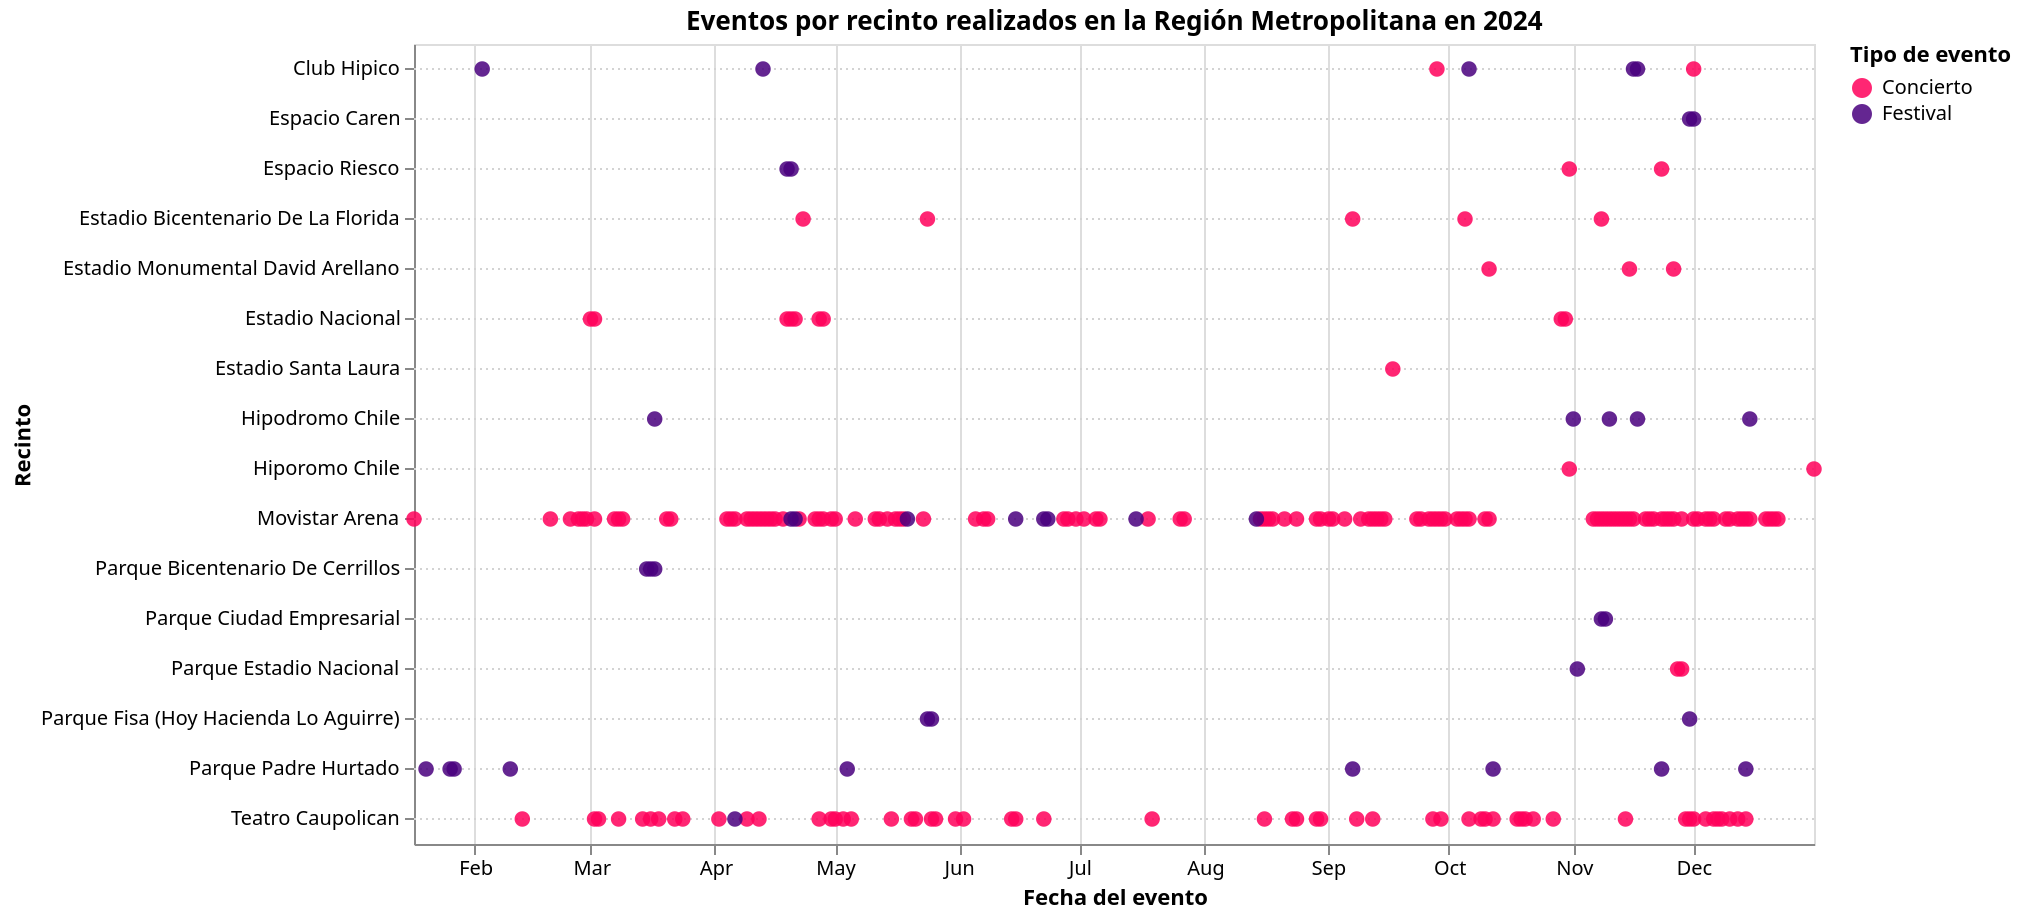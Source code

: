 {
  "config": {"view": {"continuousWidth": 300, "continuousHeight": 300}},
  "layer": [
    {
      "mark": {"type": "rule", "color": "lightgray", "strokeDash": [1, 2]},
      "encoding": {"y": {"field": "Recinto", "type": "nominal"}},
      "name": "view_5"
    },
    {
      "mark": {"type": "circle", "opacity": 0.85, "size": 60},
      "encoding": {
        "color": {
          "field": "Tipo_evento",
          "legend": {"title": "Tipo de evento"},
          "scale": {
            "domain": ["Concierto", "Festival"],
            "range": ["#FF005B", "#49007E"]
          },
          "type": "nominal"
        },
        "tooltip": [
          {"field": "Tipo_evento", "title": "Tipo", "type": "nominal"},
          {"field": "Nombre_evento", "title": "Evento", "type": "nominal"},
          {"field": "Recinto", "title": "Recinto", "type": "nominal"},
          {"field": "Fecha", "title": "Fecha", "type": "temporal"}
        ],
        "x": {
          "axis": {"format": "%b", "tickCount": "month"},
          "field": "Fecha",
          "title": "Fecha del evento",
          "type": "temporal"
        },
        "y": {"field": "Recinto", "title": "Recinto", "type": "nominal"}
      }
    }
  ],
  "data": {"name": "data-5fb318a5c4f345c7a39e79db68040e80"},
  "height": 400,
  "params": [
    {
      "name": "param_5",
      "select": {"type": "interval", "encodings": ["x", "y"]},
      "bind": "scales",
      "views": ["view_5"]
    }
  ],
  "title": "Eventos por recinto realizados en la Región Metropolitana en 2024",
  "width": 700,
  "$schema": "https://vega.github.io/schema/vega-lite/v5.20.1.json",
  "datasets": {
    "data-5fb318a5c4f345c7a39e79db68040e80": [
      {
        "ID": 1,
        "Concierto": "X The Future is Unknown",
        "Recinto": "Club Hipico",
        "Productora/organizadora": "Street Machine",
        "Tiquetera ": "PuntoTicket",
        "Fecha": "2024-09-28T00:00:00",
        "Numero_asistentes": "Sin datos",
        "Tipo_ artista": "Internacional",
        "Artista_x": "Adriatique",
        "Rango_precios": "39.000 - 99.000",
        "Opcion_descuento_entradas": "No",
        "Preventa": 1,
        "Cancelado": 0,
        "Cambio_recinto": 0,
        "Genero_musical": "Electronica",
        "Tipo_evento": "Concierto",
        "Festival": null,
        "Productora/ organizadora": null,
        "Tipo_artista": null,
        "Precio_minimo": null,
        "Precio_maximo": null,
        "Preventas_realizadas ": null,
        "Fecha_str": "28 de Septiembre de 2024",
        "Nombre_evento": "X The Future is Unknown",
        "Artistas_del_dia": "Adriatique, Camila Govorcín, Layla Benítez, Mau P, Undercatt y Vomee",
        "y_random": 0.3745401188473625,
        "Artista_y": "Adriatique"
      },
      {
        "ID": 2,
        "Concierto": "John Summit 2024",
        "Recinto": "Club Hipico",
        "Productora/organizadora": "Street Machine",
        "Tiquetera ": "PuntoTicket",
        "Fecha": "2024-12-01T00:00:00",
        "Numero_asistentes": "Sin datos",
        "Tipo_ artista": "Internacional",
        "Artista_x": "John Summit ",
        "Rango_precios": "29.000 - 79.000",
        "Opcion_descuento_entradas": "No",
        "Preventa": 1,
        "Cancelado": 0,
        "Cambio_recinto": 0,
        "Genero_musical": "Electronica",
        "Tipo_evento": "Concierto",
        "Festival": null,
        "Productora/ organizadora": null,
        "Tipo_artista": null,
        "Precio_minimo": null,
        "Precio_maximo": null,
        "Preventas_realizadas ": null,
        "Fecha_str": "1 de Diciembre de 2024",
        "Nombre_evento": "John Summit 2024",
        "Artistas_del_dia": "John Summit ",
        "y_random": 0.9507143064099162,
        "Artista_y": "John Summit "
      },
      {
        "ID": 3,
        "Concierto": "LA FERIA ON TOUR: ARTBAT",
        "Recinto": "Espacio Riesco",
        "Productora/organizadora": "La Feria On Tour",
        "Tiquetera ": "Passline",
        "Fecha": "2024-10-31T00:00:00",
        "Numero_asistentes": "Sin datos",
        "Tipo_ artista": "Internacional",
        "Artista_x": "ARTBAT",
        "Rango_precios": "Sin datos",
        "Opcion_descuento_entradas": "No",
        "Preventa": 1,
        "Cancelado": 0,
        "Cambio_recinto": 0,
        "Genero_musical": "Electronica",
        "Tipo_evento": "Concierto",
        "Festival": null,
        "Productora/ organizadora": null,
        "Tipo_artista": null,
        "Precio_minimo": null,
        "Precio_maximo": null,
        "Preventas_realizadas ": null,
        "Fecha_str": "31 de Octubre de 2024",
        "Nombre_evento": "LA FERIA ON TOUR: ARTBAT",
        "Artistas_del_dia": "ARTBAT",
        "y_random": 0.7319939418114051,
        "Artista_y": "ARTBAT"
      },
      {
        "ID": 4,
        "Concierto": "LA FERIA ON TOUR: MICHAEL BIBI",
        "Recinto": "Espacio Riesco",
        "Productora/organizadora": "La Feria On Tour",
        "Tiquetera ": "Passline",
        "Fecha": "2024-11-23T00:00:00",
        "Numero_asistentes": "Sin datos",
        "Tipo_ artista": "Internacional",
        "Artista_x": "Michael Bibi",
        "Rango_precios": "45.000 - 169.000",
        "Opcion_descuento_entradas": "No",
        "Preventa": 1,
        "Cancelado": 0,
        "Cambio_recinto": 0,
        "Genero_musical": "Electronica",
        "Tipo_evento": "Concierto",
        "Festival": null,
        "Productora/ organizadora": null,
        "Tipo_artista": null,
        "Precio_minimo": null,
        "Precio_maximo": null,
        "Preventas_realizadas ": null,
        "Fecha_str": "23 de Noviembre de 2024",
        "Nombre_evento": "LA FERIA ON TOUR: MICHAEL BIBI",
        "Artistas_del_dia": "Michael Bibi",
        "y_random": 0.5986584841970366,
        "Artista_y": "Michael Bibi"
      },
      {
        "ID": 5,
        "Concierto": "Jonas Brothers: THE TOUR",
        "Recinto": "Estadio Bicentenario De La Florida",
        "Productora/organizadora": "DG Medios",
        "Tiquetera ": "TicketMaster",
        "Fecha": "2024-04-23T00:00:00",
        "Numero_asistentes": "Sin datos",
        "Tipo_ artista": "Internacional",
        "Artista_x": "Jonas Brothers",
        "Rango_precios": "52.425 - 215.525",
        "Opcion_descuento_entradas": "Descuento Entel - 20% Descuento Scotiabank - 20%",
        "Preventa": 1,
        "Cancelado": 0,
        "Cambio_recinto": 0,
        "Genero_musical": "Pop",
        "Tipo_evento": "Concierto",
        "Festival": null,
        "Productora/ organizadora": null,
        "Tipo_artista": null,
        "Precio_minimo": null,
        "Precio_maximo": null,
        "Preventas_realizadas ": null,
        "Fecha_str": "23 de Abril de 2024",
        "Nombre_evento": "Jonas Brothers: THE TOUR",
        "Artistas_del_dia": "Jonas Brothers",
        "y_random": 0.15601864044243652,
        "Artista_y": "Jonas Brothers"
      },
      {
        "ID": 6,
        "Concierto": "FAITH IN THE FUTURE WORLD TOUR",
        "Recinto": "Estadio Bicentenario De La Florida",
        "Productora/organizadora": "DG Medios",
        "Tiquetera ": "TicketMaster",
        "Fecha": "2024-05-24T00:00:00",
        "Numero_asistentes": "Sin datos",
        "Tipo_ artista": "Internacional",
        "Artista_x": "Louis Tomlinson",
        "Rango_precios": "53.590 - 186.400",
        "Opcion_descuento_entradas": "Descuento Entel - 20% Descuento Scotiabank - 20%",
        "Preventa": 1,
        "Cancelado": 0,
        "Cambio_recinto": 0,
        "Genero_musical": "Pop",
        "Tipo_evento": "Concierto",
        "Festival": null,
        "Productora/ organizadora": null,
        "Tipo_artista": null,
        "Precio_minimo": null,
        "Precio_maximo": null,
        "Preventas_realizadas ": null,
        "Fecha_str": "24 de Mayo de 2024",
        "Nombre_evento": "FAITH IN THE FUTURE WORLD TOUR",
        "Artistas_del_dia": "Louis Tomlinson",
        "y_random": 0.15599452033620265,
        "Artista_y": "Louis Tomlinson"
      },
      {
        "ID": 7,
        "Concierto": "Circus Maximus World Tour ",
        "Recinto": "Estadio Bicentenario De La Florida",
        "Productora/organizadora": "Fenix Entertainment Group ",
        "Tiquetera ": "TicketMaster",
        "Fecha": "2024-09-07T00:00:00",
        "Numero_asistentes": "10.000",
        "Tipo_ artista": "Internacional",
        "Artista_x": "Travis Scott",
        "Rango_precios": "79.350 - 258.750",
        "Opcion_descuento_entradas": "No",
        "Preventa": 1,
        "Cancelado": 0,
        "Cambio_recinto": 0,
        "Genero_musical": "Hip hop",
        "Tipo_evento": "Concierto",
        "Festival": null,
        "Productora/ organizadora": null,
        "Tipo_artista": null,
        "Precio_minimo": null,
        "Precio_maximo": null,
        "Preventas_realizadas ": null,
        "Fecha_str": "7 de Septiembre de 2024",
        "Nombre_evento": "Circus Maximus World Tour ",
        "Artistas_del_dia": "Travis Scott",
        "y_random": 0.05808361216819946,
        "Artista_y": "Travis Scott"
      },
      {
        "ID": 8,
        "Concierto": "Gira Antes de que Amanezca",
        "Recinto": "Estadio Bicentenario De La Florida",
        "Productora/organizadora": "Swing Management",
        "Tiquetera ": "TicketMaster",
        "Fecha": "2024-10-05T00:00:00",
        "Numero_asistentes": "25.000",
        "Tipo_ artista": "Internacional",
        "Artista_x": "Morat",
        "Rango_precios": "57.500 - 391-000",
        "Opcion_descuento_entradas": "Descuento Clientes Banco Falabella - 30-20%",
        "Preventa": 0,
        "Cancelado": 0,
        "Cambio_recinto": 0,
        "Genero_musical": "Pop Rock",
        "Tipo_evento": "Concierto",
        "Festival": null,
        "Productora/ organizadora": null,
        "Tipo_artista": null,
        "Precio_minimo": null,
        "Precio_maximo": null,
        "Preventas_realizadas ": null,
        "Fecha_str": "5 de Octubre de 2024",
        "Nombre_evento": "Gira Antes de que Amanezca",
        "Artistas_del_dia": "Morat",
        "y_random": 0.8661761457749352,
        "Artista_y": "Morat"
      },
      {
        "ID": 9,
        "Concierto": "El Primer Estadio",
        "Recinto": "Estadio Bicentenario De La Florida",
        "Productora/organizadora": "Bizarro Live Entertainment",
        "Tiquetera ": "TicketMaster",
        "Fecha": "2024-11-08T00:00:00",
        "Numero_asistentes": "25.000",
        "Tipo_ artista": "Nacional",
        "Artista_x": "Young Cister",
        "Rango_precios": "25.000 - 75.000",
        "Opcion_descuento_entradas": "No",
        "Preventa": 0,
        "Cancelado": 0,
        "Cambio_recinto": 0,
        "Genero_musical": "Urbana",
        "Tipo_evento": "Concierto",
        "Festival": null,
        "Productora/ organizadora": null,
        "Tipo_artista": null,
        "Precio_minimo": null,
        "Precio_maximo": null,
        "Preventas_realizadas ": null,
        "Fecha_str": "8 de Noviembre de 2024",
        "Nombre_evento": "El Primer Estadio",
        "Artistas_del_dia": "Young Cister",
        "y_random": 0.6011150117432088,
        "Artista_y": "Young Cister"
      },
      {
        "ID": 10,
        "Concierto": "Got Back Tour",
        "Recinto": "Estadio Monumental David Arellano",
        "Productora/organizadora": "DG Medios",
        "Tiquetera ": "TicketMaster",
        "Fecha": "2024-10-11T00:00:00",
        "Numero_asistentes": "40.000",
        "Tipo_ artista": "Internacional",
        "Artista_x": "Paul McCartney",
        "Rango_precios": "67.570 - 291.250",
        "Opcion_descuento_entradas": "Descuento Entel - 20% Descuento Scotiabank-  20%",
        "Preventa": 1,
        "Cancelado": 0,
        "Cambio_recinto": 0,
        "Genero_musical": "Rock",
        "Tipo_evento": "Concierto",
        "Festival": null,
        "Productora/ organizadora": null,
        "Tipo_artista": null,
        "Precio_minimo": null,
        "Precio_maximo": null,
        "Preventas_realizadas ": null,
        "Fecha_str": "11 de Octubre de 2024",
        "Nombre_evento": "Got Back Tour",
        "Artistas_del_dia": "Paul McCartney",
        "y_random": 0.7080725777960455,
        "Artista_y": "Paul McCartney"
      },
      {
        "ID": 11,
        "Concierto": "A.D.A Tour 2024",
        "Recinto": "Estadio Monumental David Arellano",
        "Productora/organizadora": "Bizarro Live Entertainment",
        "Tiquetera ": "PuntoTicket",
        "Fecha": "2024-11-15T00:00:00",
        "Numero_asistentes": "40.000",
        "Tipo_ artista": "Internacional",
        "Artista_x": "Duki",
        "Rango_precios": "34.500 - 97.750",
        "Opcion_descuento_entradas": "No",
        "Preventa": 1,
        "Cancelado": 0,
        "Cambio_recinto": 0,
        "Genero_musical": "Trap",
        "Tipo_evento": "Concierto",
        "Festival": null,
        "Productora/ organizadora": null,
        "Tipo_artista": null,
        "Precio_minimo": null,
        "Precio_maximo": null,
        "Preventas_realizadas ": null,
        "Fecha_str": "15 de Noviembre de 2024",
        "Nombre_evento": "A.D.A Tour 2024",
        "Artistas_del_dia": "Duki",
        "y_random": 0.020584494295802447,
        "Artista_y": "Duki"
      },
      {
        "ID": 12,
        "Concierto": "Ferxxocalipsis Tour 2024",
        "Recinto": "Estadio Monumental David Arellano",
        "Productora/organizadora": "DG Medios",
        "Tiquetera ": "TicketMaster",
        "Fecha": "2024-11-26T00:00:00",
        "Numero_asistentes": "Sin datos ",
        "Tipo_ artista": "Internacional",
        "Artista_x": "Feid ",
        "Rango_precios": "53.590 - 180.575",
        "Opcion_descuento_entradas": "Descuento Entel - 20% Descuento Scotiabank-  20%",
        "Preventa": 1,
        "Cancelado": 0,
        "Cambio_recinto": 0,
        "Genero_musical": "Reggaeton ",
        "Tipo_evento": "Concierto",
        "Festival": null,
        "Productora/ organizadora": null,
        "Tipo_artista": null,
        "Precio_minimo": null,
        "Precio_maximo": null,
        "Preventas_realizadas ": null,
        "Fecha_str": "26 de Noviembre de 2024",
        "Nombre_evento": "Ferxxocalipsis Tour 2024",
        "Artistas_del_dia": "Feid ",
        "y_random": 0.9699098521619943,
        "Artista_y": "Feid "
      },
      {
        "ID": 13,
        "Concierto": "Luis Miguel: Tour 2024",
        "Recinto": "Estadio Nacional",
        "Productora/organizadora": "Fenix Entertainment Group ",
        "Tiquetera ": "PuntoTicket",
        "Fecha": "2024-03-01T00:00:00",
        "Numero_asistentes": "Sin datos ",
        "Tipo_ artista": "Internacional",
        "Artista_x": "Luis Miguel",
        "Rango_precios": "61.200 - 506.800",
        "Opcion_descuento_entradas": "Descuento Banco de Chile  - 20%",
        "Preventa": 1,
        "Cancelado": 0,
        "Cambio_recinto": 0,
        "Genero_musical": "Balada",
        "Tipo_evento": "Concierto",
        "Festival": null,
        "Productora/ organizadora": null,
        "Tipo_artista": null,
        "Precio_minimo": null,
        "Precio_maximo": null,
        "Preventas_realizadas ": null,
        "Fecha_str": "1 de Marzo de 2024",
        "Nombre_evento": "Luis Miguel: Tour 2024",
        "Artistas_del_dia": "Luis Miguel",
        "y_random": 0.8324426408004217,
        "Artista_y": "Luis Miguel"
      },
      {
        "ID": 14,
        "Concierto": "Luis Miguel: Tour 2024",
        "Recinto": "Estadio Nacional",
        "Productora/organizadora": "Fenix Entertainment Group ",
        "Tiquetera ": "PuntoTicket",
        "Fecha": "2024-03-02T00:00:00",
        "Numero_asistentes": "Sin datos ",
        "Tipo_ artista": "Internacional",
        "Artista_x": "Luis Miguel",
        "Rango_precios": "61.200 - 506.800",
        "Opcion_descuento_entradas": "Descuento Banco de Chile  - 20%",
        "Preventa": 1,
        "Cancelado": 0,
        "Cambio_recinto": 0,
        "Genero_musical": "Balada",
        "Tipo_evento": "Concierto",
        "Festival": null,
        "Productora/ organizadora": null,
        "Tipo_artista": null,
        "Precio_minimo": null,
        "Precio_maximo": null,
        "Preventas_realizadas ": null,
        "Fecha_str": "2 de Marzo de 2024",
        "Nombre_evento": "Luis Miguel: Tour 2024",
        "Artistas_del_dia": "Luis Miguel",
        "y_random": 0.21233911067827616,
        "Artista_y": "Luis Miguel"
      },
      {
        "ID": 15,
        "Concierto": "Mañana sera bonito Tour",
        "Recinto": "Estadio Nacional",
        "Productora/organizadora": "Bizarro Live Entertainment",
        "Tiquetera ": "PuntoTicket",
        "Fecha": "2024-04-19T00:00:00",
        "Numero_asistentes": "Sin datos",
        "Tipo_ artista": "Internacional",
        "Artista_x": "Karol G",
        "Rango_precios": "57.500 - 368.000",
        "Opcion_descuento_entradas": "Descuento Banco Estado - 20%",
        "Preventa": 1,
        "Cancelado": 0,
        "Cambio_recinto": 0,
        "Genero_musical": "Urbana",
        "Tipo_evento": "Concierto",
        "Festival": null,
        "Productora/ organizadora": null,
        "Tipo_artista": null,
        "Precio_minimo": null,
        "Precio_maximo": null,
        "Preventas_realizadas ": null,
        "Fecha_str": "19 de Abril de 2024",
        "Nombre_evento": "Mañana sera bonito Tour",
        "Artistas_del_dia": "Karol G",
        "y_random": 0.18182496720710062,
        "Artista_y": "Karol G"
      },
      {
        "ID": 16,
        "Concierto": "Mañana sera bonito Tour",
        "Recinto": "Estadio Nacional",
        "Productora/organizadora": "Bizarro Live Entertainment",
        "Tiquetera ": "PuntoTicket",
        "Fecha": "2024-04-20T00:00:00",
        "Numero_asistentes": "Sin datos",
        "Tipo_ artista": "Internacional",
        "Artista_x": "Karol G",
        "Rango_precios": "57.500 - 368.000",
        "Opcion_descuento_entradas": "Descuento Banco Estado - 20%",
        "Preventa": 1,
        "Cancelado": 0,
        "Cambio_recinto": 0,
        "Genero_musical": "Urbana",
        "Tipo_evento": "Concierto",
        "Festival": null,
        "Productora/ organizadora": null,
        "Tipo_artista": null,
        "Precio_minimo": null,
        "Precio_maximo": null,
        "Preventas_realizadas ": null,
        "Fecha_str": "20 de Abril de 2024",
        "Nombre_evento": "Mañana sera bonito Tour",
        "Artistas_del_dia": "Karol G",
        "y_random": 0.18340450985343382,
        "Artista_y": "Karol G"
      },
      {
        "ID": 17,
        "Concierto": "Mañana sera bonito Tour",
        "Recinto": "Estadio Nacional",
        "Productora/organizadora": "Bizarro Live Entertainment",
        "Tiquetera ": "PuntoTicket",
        "Fecha": "2024-04-21T00:00:00",
        "Numero_asistentes": "Sin datos",
        "Tipo_ artista": "Internacional",
        "Artista_x": "Karol G",
        "Rango_precios": "57.500 - 368.000",
        "Opcion_descuento_entradas": "Descuento Banco Estado - 20%",
        "Preventa": 1,
        "Cancelado": 0,
        "Cambio_recinto": 0,
        "Genero_musical": "Urbana",
        "Tipo_evento": "Concierto",
        "Festival": null,
        "Productora/ organizadora": null,
        "Tipo_artista": null,
        "Precio_minimo": null,
        "Precio_maximo": null,
        "Preventas_realizadas ": null,
        "Fecha_str": "21 de Abril de 2024",
        "Nombre_evento": "Mañana sera bonito Tour",
        "Artistas_del_dia": "Karol G",
        "y_random": 0.3042422429595377,
        "Artista_y": "Karol G"
      },
      {
        "ID": 18,
        "Concierto": "Ven Aqui",
        "Recinto": "Estadio Nacional",
        "Productora/organizadora": "La Oreja",
        "Tiquetera ": "PuntoTicket",
        "Fecha": "2024-04-27T00:00:00",
        "Numero_asistentes": "50.000",
        "Tipo_ artista": "Nacional",
        "Artista_x": "Los Bunkers ",
        "Rango_precios": "29.900 - 94.900",
        "Opcion_descuento_entradas": "No",
        "Preventa": 0,
        "Cancelado": 0,
        "Cambio_recinto": 0,
        "Genero_musical": "Rock",
        "Tipo_evento": "Concierto",
        "Festival": null,
        "Productora/ organizadora": null,
        "Tipo_artista": null,
        "Precio_minimo": null,
        "Precio_maximo": null,
        "Preventas_realizadas ": null,
        "Fecha_str": "27 de Abril de 2024",
        "Nombre_evento": "Ven Aqui",
        "Artistas_del_dia": "Los Bunkers ",
        "y_random": 0.5247564316322378,
        "Artista_y": "Los Bunkers "
      },
      {
        "ID": 19,
        "Concierto": "Ven Aqui",
        "Recinto": "Estadio Nacional",
        "Productora/organizadora": "La Oreja",
        "Tiquetera ": "PuntoTicket",
        "Fecha": "2024-04-28T00:00:00",
        "Numero_asistentes": "50.000",
        "Tipo_ artista": "Nacional",
        "Artista_x": "Los Bunkers ",
        "Rango_precios": "29.900 - 94.900",
        "Opcion_descuento_entradas": "No",
        "Preventa": 0,
        "Cancelado": 0,
        "Cambio_recinto": 0,
        "Genero_musical": "Rock",
        "Tipo_evento": "Concierto",
        "Festival": null,
        "Productora/ organizadora": null,
        "Tipo_artista": null,
        "Precio_minimo": null,
        "Precio_maximo": null,
        "Preventas_realizadas ": null,
        "Fecha_str": "28 de Abril de 2024",
        "Nombre_evento": "Ven Aqui",
        "Artistas_del_dia": "Los Bunkers ",
        "y_random": 0.43194501864211576,
        "Artista_y": "Los Bunkers "
      },
      {
        "ID": 20,
        "Concierto": "Cerrando Ciclos",
        "Recinto": "Estadio Nacional",
        "Productora/organizadora": "DG Medios",
        "Tiquetera ": "TicketMaster",
        "Fecha": "2024-10-29T00:00:00",
        "Numero_asistentes": "Sin datos",
        "Tipo_ artista": "Internacional",
        "Artista_x": "Aventura ",
        "Rango_precios": "70.850 - 332.975",
        "Opcion_descuento_entradas": "Descuento Entel - 20% Descuento Scotiabank-  20%",
        "Preventa": 1,
        "Cancelado": 0,
        "Cambio_recinto": 0,
        "Genero_musical": "Bachata",
        "Tipo_evento": "Concierto",
        "Festival": null,
        "Productora/ organizadora": null,
        "Tipo_artista": null,
        "Precio_minimo": null,
        "Precio_maximo": null,
        "Preventas_realizadas ": null,
        "Fecha_str": "29 de Octubre de 2024",
        "Nombre_evento": "Cerrando Ciclos",
        "Artistas_del_dia": "Aventura ",
        "y_random": 0.2912291401980419,
        "Artista_y": "Aventura "
      },
      {
        "ID": 21,
        "Concierto": "Cerrando Ciclos",
        "Recinto": "Estadio Nacional",
        "Productora/organizadora": "DG Medios",
        "Tiquetera ": "TicketMaster",
        "Fecha": "2024-10-30T00:00:00",
        "Numero_asistentes": "Sin datos",
        "Tipo_ artista": "Internacional",
        "Artista_x": "Aventura",
        "Rango_precios": "70.850 - 332.975",
        "Opcion_descuento_entradas": "Descuento Entel - 20% Descuento Scotiabank - 20%",
        "Preventa": 1,
        "Cancelado": 0,
        "Cambio_recinto": 0,
        "Genero_musical": "Bachata",
        "Tipo_evento": "Concierto",
        "Festival": null,
        "Productora/ organizadora": null,
        "Tipo_artista": null,
        "Precio_minimo": null,
        "Precio_maximo": null,
        "Preventas_realizadas ": null,
        "Fecha_str": "30 de Octubre de 2024",
        "Nombre_evento": "Cerrando Ciclos",
        "Artistas_del_dia": "Aventura",
        "y_random": 0.6118528947223795,
        "Artista_y": "Aventura"
      },
      {
        "ID": 22,
        "Concierto": "Journey y Deep Purple",
        "Recinto": "Estadio Santa Laura",
        "Productora/organizadora": "FanLab",
        "Tiquetera ": "PuntoTicket",
        "Fecha": "2024-09-17T00:00:00",
        "Numero_asistentes": "40.000",
        "Tipo_ artista": "Internacional",
        "Artista_x": "Deep Purple",
        "Rango_precios": "56.350 -218.500",
        "Opcion_descuento_entradas": "Descuento Claro Club 30-40% Descuento Cencosud Scotiabank 30-40%",
        "Preventa": 1,
        "Cancelado": 0,
        "Cambio_recinto": 0,
        "Genero_musical": "Rock",
        "Tipo_evento": "Concierto",
        "Festival": null,
        "Productora/ organizadora": null,
        "Tipo_artista": null,
        "Precio_minimo": null,
        "Precio_maximo": null,
        "Preventas_realizadas ": null,
        "Fecha_str": "17 de Septiembre de 2024",
        "Nombre_evento": "Journey y Deep Purple",
        "Artistas_del_dia": "Deep Purple, Journey",
        "y_random": 0.13949386065204183,
        "Artista_y": "Deep Purple"
      },
      {
        "ID": 24,
        "Concierto": "Halloween Live",
        "Recinto": "Hiporomo Chile",
        "Productora/organizadora": "Next Producciones",
        "Tiquetera ": "Ticketplus ",
        "Fecha": "2024-10-31T00:00:00",
        "Numero_asistentes": "Sin datos",
        "Tipo_ artista": "Nacional",
        "Artista_x": "Julianno Sosa",
        "Rango_precios": "Sin datos",
        "Opcion_descuento_entradas": "No",
        "Preventa": 0,
        "Cancelado": 0,
        "Cambio_recinto": 0,
        "Genero_musical": "Urbana",
        "Tipo_evento": "Concierto",
        "Festival": null,
        "Productora/ organizadora": null,
        "Tipo_artista": null,
        "Precio_minimo": null,
        "Precio_maximo": null,
        "Preventas_realizadas ": null,
        "Fecha_str": "31 de Octubre de 2024",
        "Nombre_evento": "Halloween Live",
        "Artistas_del_dia": "Julianno Sosa",
        "y_random": 0.29214464853521815,
        "Artista_y": "Julianno Sosa"
      },
      {
        "ID": 25,
        "Concierto": "Año Nuevo Open Air",
        "Recinto": "Hiporomo Chile",
        "Productora/organizadora": "Techno Eventos",
        "Tiquetera ": "PuntoTicket",
        "Fecha": "2024-12-31T00:00:00",
        "Numero_asistentes": "Sin datos",
        "Tipo_ artista": "Internacional",
        "Artista_x": "HOZHO",
        "Rango_precios": "23.000 - 80.500",
        "Opcion_descuento_entradas": "No",
        "Preventa": 0,
        "Cancelado": 0,
        "Cambio_recinto": 0,
        "Genero_musical": "Electronica",
        "Tipo_evento": "Concierto",
        "Festival": null,
        "Productora/ organizadora": null,
        "Tipo_artista": null,
        "Precio_minimo": null,
        "Precio_maximo": null,
        "Preventas_realizadas ": null,
        "Fecha_str": "31 de Diciembre de 2024",
        "Nombre_evento": "Año Nuevo Open Air",
        "Artistas_del_dia": "AMAZINGBLADE, HOZHO",
        "y_random": 0.3663618432936917,
        "Artista_y": "HOZHO"
      },
      {
        "ID": 26,
        "Concierto": "Young Cister Listening Party",
        "Recinto": "Movistar Arena",
        "Productora/organizadora": "Bizarro Live Entertainment",
        "Tiquetera ": "PuntoTicket",
        "Fecha": "2024-01-17T00:00:00",
        "Numero_asistentes": "Sin datos",
        "Tipo_ artista": "Nacional",
        "Artista_x": "Young Cister",
        "Rango_precios": "9.990",
        "Opcion_descuento_entradas": "No",
        "Preventa": 0,
        "Cancelado": 0,
        "Cambio_recinto": 0,
        "Genero_musical": "Urbana",
        "Tipo_evento": "Concierto",
        "Festival": null,
        "Productora/ organizadora": null,
        "Tipo_artista": null,
        "Precio_minimo": null,
        "Precio_maximo": null,
        "Preventas_realizadas ": null,
        "Fecha_str": "17 de Enero de 2024",
        "Nombre_evento": "Young Cister Listening Party",
        "Artistas_del_dia": "Young Cister",
        "y_random": 0.45606998421703593,
        "Artista_y": "Young Cister"
      },
      {
        "ID": 30,
        "Concierto": "La Ultima Función World Tour ",
        "Recinto": "Movistar Arena",
        "Productora/organizadora": "Snow Entertainment ",
        "Tiquetera ": "PuntoTicket",
        "Fecha": "2024-02-20T00:00:00",
        "Numero_asistentes": "Sin datos",
        "Tipo_ artista": "Internacional",
        "Artista_x": "Voz Veis",
        "Rango_precios": "21.850 - 97.750",
        "Opcion_descuento_entradas": "No",
        "Preventa": 0,
        "Cancelado": 0,
        "Cambio_recinto": 0,
        "Genero_musical": "Pop Balada",
        "Tipo_evento": "Concierto",
        "Festival": null,
        "Productora/ organizadora": null,
        "Tipo_artista": null,
        "Precio_minimo": null,
        "Precio_maximo": null,
        "Preventas_realizadas ": null,
        "Fecha_str": "20 de Febrero de 2024",
        "Nombre_evento": "La Ultima Función World Tour ",
        "Artistas_del_dia": "Voz Veis",
        "y_random": 0.7851759613930136,
        "Artista_y": "Voz Veis"
      },
      {
        "ID": 31,
        "Concierto": "Laura Pausini World Tour 2023/2024",
        "Recinto": "Movistar Arena",
        "Productora/organizadora": "MULTIMUSICA",
        "Tiquetera ": "PuntoTicket",
        "Fecha": "2024-02-25T00:00:00",
        "Numero_asistentes": "Sin datos",
        "Tipo_ artista": "Internacional",
        "Artista_x": "Laura Pausini",
        "Rango_precios": "40.250 - ",
        "Opcion_descuento_entradas": "No",
        "Preventa": 1,
        "Cancelado": 0,
        "Cambio_recinto": 0,
        "Genero_musical": "Balada",
        "Tipo_evento": "Concierto",
        "Festival": null,
        "Productora/ organizadora": null,
        "Tipo_artista": null,
        "Precio_minimo": null,
        "Precio_maximo": null,
        "Preventas_realizadas ": null,
        "Fecha_str": "25 de Febrero de 2024",
        "Nombre_evento": "Laura Pausini World Tour 2023/2024",
        "Artistas_del_dia": "Laura Pausini",
        "y_random": 0.19967378215835974,
        "Artista_y": "Laura Pausini"
      },
      {
        "ID": 32,
        "Concierto": "Sanz En vivo",
        "Recinto": "Movistar Arena",
        "Productora/organizadora": "Bizarro Live Entertainment",
        "Tiquetera ": "PuntoTicket",
        "Fecha": "2024-02-27T00:00:00",
        "Numero_asistentes": "Sin datos",
        "Tipo_ artista": "Internacional",
        "Artista_x": "Alejandro Sanz",
        "Rango_precios": "11.500 - 287.500",
        "Opcion_descuento_entradas": "No",
        "Preventa": 0,
        "Cancelado": 0,
        "Cambio_recinto": 0,
        "Genero_musical": "Pop Balada",
        "Tipo_evento": "Concierto",
        "Festival": null,
        "Productora/ organizadora": null,
        "Tipo_artista": null,
        "Precio_minimo": null,
        "Precio_maximo": null,
        "Preventas_realizadas ": null,
        "Fecha_str": "27 de Febrero de 2024",
        "Nombre_evento": "Sanz En vivo",
        "Artistas_del_dia": "Alejandro Sanz",
        "y_random": 0.5142344384136116,
        "Artista_y": "Alejandro Sanz"
      },
      {
        "ID": 33,
        "Concierto": "Mexico Lindo y Querido Latam Tour 2024",
        "Recinto": "Movistar Arena",
        "Productora/organizadora": "Bizarro Live Entertainment",
        "Tiquetera ": "PuntoTicket",
        "Fecha": "2024-02-28T00:00:00",
        "Numero_asistentes": "Sin datos ",
        "Tipo_ artista": "Internacional",
        "Artista_x": "Maná",
        "Rango_precios": "11.500 - 322.000",
        "Opcion_descuento_entradas": "No",
        "Preventa": 0,
        "Cancelado": 0,
        "Cambio_recinto": 0,
        "Genero_musical": "Rock",
        "Tipo_evento": "Concierto",
        "Festival": null,
        "Productora/ organizadora": null,
        "Tipo_artista": null,
        "Precio_minimo": null,
        "Precio_maximo": null,
        "Preventas_realizadas ": null,
        "Fecha_str": "28 de Febrero de 2024",
        "Nombre_evento": "Mexico Lindo y Querido Latam Tour 2024",
        "Artistas_del_dia": "Maná",
        "y_random": 0.5924145688620425,
        "Artista_y": "Maná"
      },
      {
        "ID": 34,
        "Concierto": "Tour Victoria",
        "Recinto": "Movistar Arena",
        "Productora/organizadora": "MULTIMUSICA",
        "Tiquetera ": "PuntoTicket",
        "Fecha": "2024-02-29T00:00:00",
        "Numero_asistentes": "Sin datos",
        "Tipo_ artista": "Internacional",
        "Artista_x": "Raphael ",
        "Rango_precios": "30.000 - 110.000",
        "Opcion_descuento_entradas": "No",
        "Preventa": 0,
        "Cancelado": 0,
        "Cambio_recinto": 0,
        "Genero_musical": "Balada",
        "Tipo_evento": "Concierto",
        "Festival": null,
        "Productora/ organizadora": null,
        "Tipo_artista": null,
        "Precio_minimo": null,
        "Precio_maximo": null,
        "Preventas_realizadas ": null,
        "Fecha_str": "29 de Febrero de 2024",
        "Nombre_evento": "Tour Victoria",
        "Artistas_del_dia": "Raphael ",
        "y_random": 0.046450412719997725,
        "Artista_y": "Raphael "
      },
      {
        "ID": 35,
        "Concierto": "Martin Garrix En Chile ",
        "Recinto": "Movistar Arena",
        "Productora/organizadora": "Street Machine",
        "Tiquetera ": "PuntoTicket",
        "Fecha": "2024-03-02T00:00:00",
        "Numero_asistentes": "Sin datos",
        "Tipo_ artista": "Internacional",
        "Artista_x": "Martin Garrix",
        "Rango_precios": "25.000 - 99.000",
        "Opcion_descuento_entradas": "No",
        "Preventa": 0,
        "Cancelado": 0,
        "Cambio_recinto": 0,
        "Genero_musical": "Electronica",
        "Tipo_evento": "Concierto",
        "Festival": null,
        "Productora/ organizadora": null,
        "Tipo_artista": null,
        "Precio_minimo": null,
        "Precio_maximo": null,
        "Preventas_realizadas ": null,
        "Fecha_str": "2 de Marzo de 2024",
        "Nombre_evento": "Martin Garrix En Chile ",
        "Artistas_del_dia": "Martin Garrix",
        "y_random": 0.6075448519014384,
        "Artista_y": "Martin Garrix"
      },
      {
        "ID": 36,
        "Concierto": "20 Años Sin Noticias",
        "Recinto": "Movistar Arena",
        "Productora/organizadora": "MIDEA4YOU PRODUCCIONES",
        "Tiquetera ": "PuntoTicket",
        "Fecha": "2024-03-07T00:00:00",
        "Numero_asistentes": "Sin datos",
        "Tipo_ artista": "Internacional",
        "Artista_x": "Melendi",
        "Rango_precios": "28.750 - 172.500",
        "Opcion_descuento_entradas": "No",
        "Preventa": 0,
        "Cancelado": 0,
        "Cambio_recinto": 0,
        "Genero_musical": "Pop Balada",
        "Tipo_evento": "Concierto",
        "Festival": null,
        "Productora/ organizadora": null,
        "Tipo_artista": null,
        "Precio_minimo": null,
        "Precio_maximo": null,
        "Preventas_realizadas ": null,
        "Fecha_str": "7 de Marzo de 2024",
        "Nombre_evento": "20 Años Sin Noticias",
        "Artistas_del_dia": "Melendi",
        "y_random": 0.17052412368729153,
        "Artista_y": "Melendi"
      },
      {
        "ID": 37,
        "Concierto": "Tour 30 Años",
        "Recinto": "Movistar Arena",
        "Productora/organizadora": "MIDEA4YOU PRODUCCIONES",
        "Tiquetera ": "PuntoTicket",
        "Fecha": "2024-03-08T00:00:00",
        "Numero_asistentes": "Sin datos",
        "Tipo_ artista": "Internacional",
        "Artista_x": "Victor Manuelle",
        "Rango_precios": "28.750 - 109.250",
        "Opcion_descuento_entradas": "Descuento 40% Ultimos Tickets",
        "Preventa": 0,
        "Cancelado": 0,
        "Cambio_recinto": 0,
        "Genero_musical": "Salsa",
        "Tipo_evento": "Concierto",
        "Festival": null,
        "Productora/ organizadora": null,
        "Tipo_artista": null,
        "Precio_minimo": null,
        "Precio_maximo": null,
        "Preventas_realizadas ": null,
        "Fecha_str": "8 de Marzo de 2024",
        "Nombre_evento": "Tour 30 Años",
        "Artistas_del_dia": "Victor Manuelle",
        "y_random": 0.06505159298527952,
        "Artista_y": "Victor Manuelle"
      },
      {
        "ID": 38,
        "Concierto": "Tour Auténtico ",
        "Recinto": "Movistar Arena",
        "Productora/organizadora": "MULTIMUSICA",
        "Tiquetera ": "PuntoTicket",
        "Fecha": "2024-03-09T00:00:00",
        "Numero_asistentes": "Sin datos",
        "Tipo_ artista": "Internacional",
        "Artista_x": "Gilberto Santa Rosa",
        "Rango_precios": "32.200 - 138.000",
        "Opcion_descuento_entradas": "No",
        "Preventa": 0,
        "Cancelado": 0,
        "Cambio_recinto": 0,
        "Genero_musical": "Salsa",
        "Tipo_evento": "Concierto",
        "Festival": null,
        "Productora/ organizadora": null,
        "Tipo_artista": null,
        "Precio_minimo": null,
        "Precio_maximo": null,
        "Preventas_realizadas ": null,
        "Fecha_str": "9 de Marzo de 2024",
        "Nombre_evento": "Tour Auténtico ",
        "Artistas_del_dia": "Gilberto Santa Rosa",
        "y_random": 0.9488855372533332,
        "Artista_y": "Gilberto Santa Rosa"
      },
      {
        "ID": 39,
        "Concierto": "Placebo",
        "Recinto": "Movistar Arena",
        "Productora/organizadora": "Lotus",
        "Tiquetera ": "PuntoTicket",
        "Fecha": "2024-03-20T00:00:00",
        "Numero_asistentes": "Sin datos ",
        "Tipo_ artista": "Internacional",
        "Artista_x": "Placebo",
        "Rango_precios": "28.500 - 109.300",
        "Opcion_descuento_entradas": "Descuento Banco de Chile  - 20%",
        "Preventa": 1,
        "Cancelado": 0,
        "Cambio_recinto": 0,
        "Genero_musical": "Rock",
        "Tipo_evento": "Concierto",
        "Festival": null,
        "Productora/ organizadora": null,
        "Tipo_artista": null,
        "Precio_minimo": null,
        "Precio_maximo": null,
        "Preventas_realizadas ": null,
        "Fecha_str": "20 de Marzo de 2024",
        "Nombre_evento": "Placebo",
        "Artistas_del_dia": "Placebo",
        "y_random": 0.9656320330745594,
        "Artista_y": "Placebo"
      },
      {
        "ID": 40,
        "Concierto": "Placebo",
        "Recinto": "Movistar Arena",
        "Productora/organizadora": "Lotus",
        "Tiquetera ": "PuntoTicket",
        "Fecha": "2024-03-21T00:00:00",
        "Numero_asistentes": "Sin datos ",
        "Tipo_ artista": "Internacional",
        "Artista_x": "Placebo",
        "Rango_precios": "28.500 - 109.300",
        "Opcion_descuento_entradas": "Descuento Banco de Chile  - 20%",
        "Preventa": 1,
        "Cancelado": 0,
        "Cambio_recinto": 0,
        "Genero_musical": "Rock",
        "Tipo_evento": "Concierto",
        "Festival": null,
        "Productora/ organizadora": null,
        "Tipo_artista": null,
        "Precio_minimo": null,
        "Precio_maximo": null,
        "Preventas_realizadas ": null,
        "Fecha_str": "21 de Marzo de 2024",
        "Nombre_evento": "Placebo",
        "Artistas_del_dia": "Placebo",
        "y_random": 0.8083973481164611,
        "Artista_y": "Placebo"
      },
      {
        "ID": 41,
        "Concierto": "Tour SE+M",
        "Recinto": "Movistar Arena",
        "Productora/organizadora": "Lotus",
        "Tiquetera ": "PuntoTicket",
        "Fecha": "2024-04-04T00:00:00",
        "Numero_asistentes": "Sin datos ",
        "Tipo_ artista": "Internacional",
        "Artista_x": "Arcangel",
        "Rango_precios": "42.800 - 92.000",
        "Opcion_descuento_entradas": "Descuento Banco de Chile  - 20%",
        "Preventa": 1,
        "Cancelado": 0,
        "Cambio_recinto": 0,
        "Genero_musical": "Reggaeton ",
        "Tipo_evento": "Concierto",
        "Festival": null,
        "Productora/ organizadora": null,
        "Tipo_artista": null,
        "Precio_minimo": null,
        "Precio_maximo": null,
        "Preventas_realizadas ": null,
        "Fecha_str": "4 de Abril de 2024",
        "Nombre_evento": "Tour SE+M",
        "Artistas_del_dia": "Arcangel",
        "y_random": 0.3046137691733707,
        "Artista_y": "Arcangel"
      },
      {
        "ID": 42,
        "Concierto": "Partyson",
        "Recinto": "Movistar Arena",
        "Productora/organizadora": "Iguana Producciones",
        "Tiquetera ": "PuntoTicket",
        "Fecha": "2024-04-05T00:00:00",
        "Numero_asistentes": "Sin datos",
        "Tipo_ artista": "Nacional",
        "Artista_x": "Cris MJ",
        "Rango_precios": "11.500 - 92.000",
        "Opcion_descuento_entradas": "No",
        "Preventa": 0,
        "Cancelado": 0,
        "Cambio_recinto": 0,
        "Genero_musical": "Urbana ",
        "Tipo_evento": "Concierto",
        "Festival": null,
        "Productora/ organizadora": null,
        "Tipo_artista": null,
        "Precio_minimo": null,
        "Precio_maximo": null,
        "Preventas_realizadas ": null,
        "Fecha_str": "5 de Abril de 2024",
        "Nombre_evento": "Partyson",
        "Artistas_del_dia": "Cris MJ",
        "y_random": 0.09767211400638387,
        "Artista_y": "Cris MJ"
      },
      {
        "ID": 43,
        "Concierto": "The Ultimate Elvis Experience – From Memphis To Movistar Arena",
        "Recinto": "Movistar Arena",
        "Productora/organizadora": "AH Producciones",
        "Tiquetera ": "PuntoTicket",
        "Fecha": "2024-04-06T00:00:00",
        "Numero_asistentes": "Sin datos",
        "Tipo_ artista": "Internacional",
        "Artista_x": "Shawn Klush",
        "Rango_precios": "Sin datos",
        "Opcion_descuento_entradas": "No",
        "Preventa": 1,
        "Cancelado": 0,
        "Cambio_recinto": 0,
        "Genero_musical": "Rock & Roll",
        "Tipo_evento": "Concierto",
        "Festival": null,
        "Productora/ organizadora": null,
        "Tipo_artista": null,
        "Precio_minimo": null,
        "Precio_maximo": null,
        "Preventas_realizadas ": null,
        "Fecha_str": "6 de Abril de 2024",
        "Nombre_evento": "The Ultimate Elvis Experience – From Memphis To Movistar Arena",
        "Artistas_del_dia": "Moses Snow, Ryan Pelton, Shawn Klush",
        "y_random": 0.6842330265121569,
        "Artista_y": "Shawn Klush"
      },
      {
        "ID": 44,
        "Concierto": "Crush The World Tour",
        "Recinto": "Movistar Arena",
        "Productora/organizadora": "FanLab",
        "Tiquetera ": "PuntoTicket",
        "Fecha": "2024-04-09T00:00:00",
        "Numero_asistentes": "Sin datos",
        "Tipo_ artista": "Internacional",
        "Artista_x": "Megadeth ",
        "Rango_precios": "21.850 - 90.850",
        "Opcion_descuento_entradas": "No",
        "Preventa": 0,
        "Cancelado": 0,
        "Cambio_recinto": 0,
        "Genero_musical": "Metal",
        "Tipo_evento": "Concierto",
        "Festival": null,
        "Productora/ organizadora": null,
        "Tipo_artista": null,
        "Precio_minimo": null,
        "Precio_maximo": null,
        "Preventas_realizadas ": null,
        "Fecha_str": "9 de Abril de 2024",
        "Nombre_evento": "Crush The World Tour",
        "Artistas_del_dia": "Megadeth ",
        "y_random": 0.4401524937396013,
        "Artista_y": "Megadeth "
      },
      {
        "ID": 45,
        "Concierto": "Autopoietica Tour",
        "Recinto": "Movistar Arena",
        "Productora/organizadora": "Bizarro Live Entertainment",
        "Tiquetera ": "PuntoTicket",
        "Fecha": "2024-04-10T00:00:00",
        "Numero_asistentes": "Sin datos",
        "Tipo_ artista": "Nacional",
        "Artista_x": "Mon Laferte ",
        "Rango_precios": "28.750 - 126.500",
        "Opcion_descuento_entradas": "No",
        "Preventa": 0,
        "Cancelado": 0,
        "Cambio_recinto": 0,
        "Genero_musical": "Pop",
        "Tipo_evento": "Concierto",
        "Festival": null,
        "Productora/ organizadora": null,
        "Tipo_artista": null,
        "Precio_minimo": null,
        "Precio_maximo": null,
        "Preventas_realizadas ": null,
        "Fecha_str": "10 de Abril de 2024",
        "Nombre_evento": "Autopoietica Tour",
        "Artistas_del_dia": "Mon Laferte ",
        "y_random": 0.12203823484477883,
        "Artista_y": "Mon Laferte "
      },
      {
        "ID": 46,
        "Concierto": "Ages & Stages Tour",
        "Recinto": "Movistar Arena",
        "Productora/organizadora": "DG Medios",
        "Tiquetera ": "PuntoTicket",
        "Fecha": "2024-04-11T00:00:00",
        "Numero_asistentes": "Sin datos",
        "Tipo_ artista": "Internacional",
        "Artista_x": "Tom Jones",
        "Rango_precios": "31.455 - 139.800",
        "Opcion_descuento_entradas": "Descuento Entel - 20% Descuento Scotiabank-  20%",
        "Preventa": 1,
        "Cancelado": 0,
        "Cambio_recinto": 0,
        "Genero_musical": "R&B",
        "Tipo_evento": "Concierto",
        "Festival": null,
        "Productora/ organizadora": null,
        "Tipo_artista": null,
        "Precio_minimo": null,
        "Precio_maximo": null,
        "Preventas_realizadas ": null,
        "Fecha_str": "11 de Abril de 2024",
        "Nombre_evento": "Ages & Stages Tour",
        "Artistas_del_dia": "Tom Jones",
        "y_random": 0.4951769101112702,
        "Artista_y": "Tom Jones"
      },
      {
        "ID": 47,
        "Concierto": "El Leon del Ritmo Tour",
        "Recinto": "Movistar Arena",
        "Productora/organizadora": "Iguana Producciones",
        "Tiquetera ": "PuntoTicket",
        "Fecha": "2024-04-12T00:00:00",
        "Numero_asistentes": "Sin datos ",
        "Tipo_ artista": "Internacional",
        "Artista_x": "Los Fabulosos Cadillacs",
        "Rango_precios": "18.400 - 120.000",
        "Opcion_descuento_entradas": "No",
        "Preventa": 0,
        "Cancelado": 0,
        "Cambio_recinto": 0,
        "Genero_musical": "Rock",
        "Tipo_evento": "Concierto",
        "Festival": null,
        "Productora/ organizadora": null,
        "Tipo_artista": null,
        "Precio_minimo": null,
        "Precio_maximo": null,
        "Preventas_realizadas ": null,
        "Fecha_str": "12 de Abril de 2024",
        "Nombre_evento": "El Leon del Ritmo Tour",
        "Artistas_del_dia": "Los Fabulosos Cadillacs",
        "y_random": 0.034388521115218396,
        "Artista_y": "Los Fabulosos Cadillacs"
      },
      {
        "ID": 48,
        "Concierto": "The Lost In Love Experience",
        "Recinto": "Movistar Arena",
        "Productora/organizadora": "Free Time",
        "Tiquetera ": "PuntoTicket",
        "Fecha": "2024-04-13T00:00:00",
        "Numero_asistentes": "Sin datos ",
        "Tipo_ artista": "Internacional",
        "Artista_x": "Air Supply",
        "Rango_precios": "45.600 - 136.800",
        "Opcion_descuento_entradas": "No",
        "Preventa": 0,
        "Cancelado": 0,
        "Cambio_recinto": 0,
        "Genero_musical": "Rock",
        "Tipo_evento": "Concierto",
        "Festival": null,
        "Productora/ organizadora": null,
        "Tipo_artista": null,
        "Precio_minimo": null,
        "Precio_maximo": null,
        "Preventas_realizadas ": null,
        "Fecha_str": "13 de Abril de 2024",
        "Nombre_evento": "The Lost In Love Experience",
        "Artistas_del_dia": "Air Supply, Daniel Boaventura ",
        "y_random": 0.9093204020787821,
        "Artista_y": "Air Supply"
      },
      {
        "ID": 49,
        "Concierto": "Milo J",
        "Recinto": "Movistar Arena",
        "Productora/organizadora": "Bizarro Live Entertainment",
        "Tiquetera ": "PuntoTicket",
        "Fecha": "2024-04-14T00:00:00",
        "Numero_asistentes": "Sin datos",
        "Tipo_ artista": "Internacional",
        "Artista_x": "Milo J",
        "Rango_precios": "23.000 - 74.750",
        "Opcion_descuento_entradas": "No",
        "Preventa": 0,
        "Cancelado": 0,
        "Cambio_recinto": 0,
        "Genero_musical": "Trap",
        "Tipo_evento": "Concierto",
        "Festival": null,
        "Productora/ organizadora": null,
        "Tipo_artista": null,
        "Precio_minimo": null,
        "Precio_maximo": null,
        "Preventas_realizadas ": null,
        "Fecha_str": "14 de Abril de 2024",
        "Nombre_evento": "Milo J",
        "Artistas_del_dia": "Milo J",
        "y_random": 0.2587799816000169,
        "Artista_y": "Milo J"
      },
      {
        "ID": 50,
        "Concierto": "Partyson",
        "Recinto": "Movistar Arena",
        "Productora/organizadora": "Iguana Producciones",
        "Tiquetera ": "PuntoTicket",
        "Fecha": "2024-04-15T00:00:00",
        "Numero_asistentes": "Sin datos",
        "Tipo_ artista": "Nacional",
        "Artista_x": "Cris MJ",
        "Rango_precios": "11.500 - 92.000",
        "Opcion_descuento_entradas": "No",
        "Preventa": 0,
        "Cancelado": 0,
        "Cambio_recinto": 0,
        "Genero_musical": "Urbana ",
        "Tipo_evento": "Concierto",
        "Festival": null,
        "Productora/ organizadora": null,
        "Tipo_artista": null,
        "Precio_minimo": null,
        "Precio_maximo": null,
        "Preventas_realizadas ": null,
        "Fecha_str": "15 de Abril de 2024",
        "Nombre_evento": "Partyson",
        "Artistas_del_dia": "Cris MJ",
        "y_random": 0.662522284353982,
        "Artista_y": "Cris MJ"
      },
      {
        "ID": 51,
        "Concierto": "Partyson",
        "Recinto": "Movistar Arena",
        "Productora/organizadora": "Iguana Producciones",
        "Tiquetera ": "PuntoTicket",
        "Fecha": "2024-04-16T00:00:00",
        "Numero_asistentes": "Sin datos",
        "Tipo_ artista": "Nacional",
        "Artista_x": "Cris MJ",
        "Rango_precios": "11.500 - 92.000",
        "Opcion_descuento_entradas": "No",
        "Preventa": 0,
        "Cancelado": 0,
        "Cambio_recinto": 0,
        "Genero_musical": "Urbana ",
        "Tipo_evento": "Concierto",
        "Festival": null,
        "Productora/ organizadora": null,
        "Tipo_artista": null,
        "Precio_minimo": null,
        "Precio_maximo": null,
        "Preventas_realizadas ": null,
        "Fecha_str": "16 de Abril de 2024",
        "Nombre_evento": "Partyson",
        "Artistas_del_dia": "Cris MJ",
        "y_random": 0.31171107608941095,
        "Artista_y": "Cris MJ"
      },
      {
        "ID": 52,
        "Concierto": "ITZY 2ND WORLD TOUR 'BORN TO BE'",
        "Recinto": "Movistar Arena",
        "Productora/organizadora": "DG Medios",
        "Tiquetera ": "PuntoTicket",
        "Fecha": "2024-04-18T00:00:00",
        "Numero_asistentes": "Sin datos",
        "Tipo_ artista": "Internacional",
        "Artista_x": "ITZY",
        "Rango_precios": "46.600 - 81.550",
        "Opcion_descuento_entradas": "Descuento Entel - 20% Descuento Scotiabank - 20%",
        "Preventa": 1,
        "Cancelado": 0,
        "Cambio_recinto": 0,
        "Genero_musical": "K-Pop",
        "Tipo_evento": "Concierto",
        "Festival": null,
        "Productora/ organizadora": null,
        "Tipo_artista": null,
        "Precio_minimo": null,
        "Precio_maximo": null,
        "Preventas_realizadas ": null,
        "Fecha_str": "18 de Abril de 2024",
        "Nombre_evento": "ITZY 2ND WORLD TOUR 'BORN TO BE'",
        "Artistas_del_dia": "ITZY",
        "y_random": 0.5200680211778108,
        "Artista_y": "ITZY"
      },
      {
        "ID": 53,
        "Concierto": "Mercyful Fate",
        "Recinto": "Movistar Arena",
        "Productora/organizadora": "FanLab",
        "Tiquetera ": "PuntoTicket",
        "Fecha": "2024-04-22T00:00:00",
        "Numero_asistentes": "Sin datos ",
        "Tipo_ artista": "Internacional",
        "Artista_x": "Mercyful Fate",
        "Rango_precios": "33.350 - 90.850",
        "Opcion_descuento_entradas": "No",
        "Preventa": 0,
        "Cancelado": 0,
        "Cambio_recinto": 0,
        "Genero_musical": "Metal",
        "Tipo_evento": "Concierto",
        "Festival": null,
        "Productora/ organizadora": null,
        "Tipo_artista": null,
        "Precio_minimo": null,
        "Precio_maximo": null,
        "Preventas_realizadas ": null,
        "Fecha_str": "22 de Abril de 2024",
        "Nombre_evento": "Mercyful Fate",
        "Artistas_del_dia": "Mercyful Fate",
        "y_random": 0.5467102793432796,
        "Artista_y": "Mercyful Fate"
      },
      {
        "ID": 54,
        "Concierto": "Estopa Gira 25 Aniversario",
        "Recinto": "Movistar Arena",
        "Productora/organizadora": "MIDEA4YOU PRODUCCIONES",
        "Tiquetera ": "PuntoTicket",
        "Fecha": "2024-04-26T00:00:00",
        "Numero_asistentes": "Sin datos",
        "Tipo_ artista": "Internacional",
        "Artista_x": "Estopa",
        "Rango_precios": "28.750 - 80.500",
        "Opcion_descuento_entradas": "No",
        "Preventa": 0,
        "Cancelado": 0,
        "Cambio_recinto": 0,
        "Genero_musical": "Rumba",
        "Tipo_evento": "Concierto",
        "Festival": null,
        "Productora/ organizadora": null,
        "Tipo_artista": null,
        "Precio_minimo": null,
        "Precio_maximo": null,
        "Preventas_realizadas ": null,
        "Fecha_str": "26 de Abril de 2024",
        "Nombre_evento": "Estopa Gira 25 Aniversario",
        "Artistas_del_dia": "Estopa",
        "y_random": 0.18485445552552704,
        "Artista_y": "Estopa"
      },
      {
        "ID": 55,
        "Concierto": "Revuelta ",
        "Recinto": "Movistar Arena",
        "Productora/organizadora": "Parlante Producciones",
        "Tiquetera ": "PuntoTicket",
        "Fecha": "2024-04-27T00:00:00",
        "Numero_asistentes": "15.000",
        "Tipo_ artista": "Nacional",
        "Artista_x": "Los Tres",
        "Rango_precios": "28.750 - 109.250",
        "Opcion_descuento_entradas": "No",
        "Preventa": 0,
        "Cancelado": 0,
        "Cambio_recinto": 0,
        "Genero_musical": "Rock",
        "Tipo_evento": "Concierto",
        "Festival": null,
        "Productora/ organizadora": null,
        "Tipo_artista": null,
        "Precio_minimo": null,
        "Precio_maximo": null,
        "Preventas_realizadas ": null,
        "Fecha_str": "27 de Abril de 2024",
        "Nombre_evento": "Revuelta ",
        "Artistas_del_dia": "Los Tres",
        "y_random": 0.9695846277645586,
        "Artista_y": "Los Tres"
      },
      {
        "ID": 56,
        "Concierto": "Revuelta",
        "Recinto": "Movistar Arena",
        "Productora/organizadora": "Parlante Producciones",
        "Tiquetera ": "PuntoTicket",
        "Fecha": "2024-04-28T00:00:00",
        "Numero_asistentes": "15.000",
        "Tipo_ artista": "Nacional",
        "Artista_x": "Los Tres",
        "Rango_precios": "28.750 - 109.250",
        "Opcion_descuento_entradas": "No",
        "Preventa": 0,
        "Cancelado": 0,
        "Cambio_recinto": 0,
        "Genero_musical": "Rock",
        "Tipo_evento": "Concierto",
        "Festival": null,
        "Productora/ organizadora": null,
        "Tipo_artista": null,
        "Precio_minimo": null,
        "Precio_maximo": null,
        "Preventas_realizadas ": null,
        "Fecha_str": "28 de Abril de 2024",
        "Nombre_evento": "Revuelta",
        "Artistas_del_dia": "Los Tres",
        "y_random": 0.7751328233611146,
        "Artista_y": "Los Tres"
      },
      {
        "ID": 57,
        "Concierto": "Revuelta ",
        "Recinto": "Movistar Arena",
        "Productora/organizadora": "Parlante Producciones",
        "Tiquetera ": "PuntoTicket",
        "Fecha": "2024-04-30T00:00:00",
        "Numero_asistentes": "15.000",
        "Tipo_ artista": "Nacional",
        "Artista_x": "Los Tres",
        "Rango_precios": "28.750 - 109.250",
        "Opcion_descuento_entradas": "No",
        "Preventa": 0,
        "Cancelado": 0,
        "Cambio_recinto": 0,
        "Genero_musical": "Rock",
        "Tipo_evento": "Concierto",
        "Festival": null,
        "Productora/ organizadora": null,
        "Tipo_artista": null,
        "Precio_minimo": null,
        "Precio_maximo": null,
        "Preventas_realizadas ": null,
        "Fecha_str": "30 de Abril de 2024",
        "Nombre_evento": "Revuelta ",
        "Artistas_del_dia": "Los Tres",
        "y_random": 0.9394989415641891,
        "Artista_y": "Los Tres"
      },
      {
        "ID": 59,
        "Concierto": "Revuelta ",
        "Recinto": "Movistar Arena",
        "Productora/organizadora": "Parlante Producciones",
        "Tiquetera ": "PuntoTicket",
        "Fecha": "2024-05-01T00:00:00",
        "Numero_asistentes": "15.000",
        "Tipo_ artista": "Nacional",
        "Artista_x": "Los Tres",
        "Rango_precios": "28.750 - 109.250",
        "Opcion_descuento_entradas": "No",
        "Preventa": 0,
        "Cancelado": 0,
        "Cambio_recinto": 0,
        "Genero_musical": "Rock",
        "Tipo_evento": "Concierto",
        "Festival": null,
        "Productora/ organizadora": null,
        "Tipo_artista": null,
        "Precio_minimo": null,
        "Precio_maximo": null,
        "Preventas_realizadas ": null,
        "Fecha_str": "1 de Mayo de 2024",
        "Nombre_evento": "Revuelta ",
        "Artistas_del_dia": "Los Tres",
        "y_random": 0.8948273504276488,
        "Artista_y": "Los Tres"
      },
      {
        "ID": 60,
        "Concierto": "Roberto Carlos Santiago CL",
        "Recinto": "Movistar Arena",
        "Productora/organizadora": "Patagonia Live",
        "Tiquetera ": "PuntoTicket",
        "Fecha": "2024-05-06T00:00:00",
        "Numero_asistentes": "Sin datos ",
        "Tipo_ artista": "Internacional",
        "Artista_x": "Roberto Carlos",
        "Rango_precios": "28.750 - 247.250",
        "Opcion_descuento_entradas": "Descuento Hites 20%",
        "Preventa": 0,
        "Cancelado": 0,
        "Cambio_recinto": 0,
        "Genero_musical": "Balada",
        "Tipo_evento": "Concierto",
        "Festival": null,
        "Productora/ organizadora": null,
        "Tipo_artista": null,
        "Precio_minimo": null,
        "Precio_maximo": null,
        "Preventas_realizadas ": null,
        "Fecha_str": "6 de Mayo de 2024",
        "Nombre_evento": "Roberto Carlos Santiago CL",
        "Artistas_del_dia": "Roberto Carlos",
        "y_random": 0.5978999788110851,
        "Artista_y": "Roberto Carlos"
      },
      {
        "ID": 61,
        "Concierto": "Kool & The Gang & Village People ",
        "Recinto": "Movistar Arena",
        "Productora/organizadora": "Free Time",
        "Tiquetera ": "PuntoTicket",
        "Fecha": "2024-05-11T00:00:00",
        "Numero_asistentes": "Sin datos",
        "Tipo_ artista": "Internacional",
        "Artista_x": "Kool & the Gang",
        "Rango_precios": "22.800 - 114.000",
        "Opcion_descuento_entradas": "No",
        "Preventa": 0,
        "Cancelado": 0,
        "Cambio_recinto": 0,
        "Genero_musical": "Disco ",
        "Tipo_evento": "Concierto",
        "Festival": null,
        "Productora/ organizadora": null,
        "Tipo_artista": null,
        "Precio_minimo": null,
        "Precio_maximo": null,
        "Preventas_realizadas ": null,
        "Fecha_str": "11 de Mayo de 2024",
        "Nombre_evento": "Kool & The Gang & Village People ",
        "Artistas_del_dia": "Kool & the Gang, Village People",
        "y_random": 0.9218742350231168,
        "Artista_y": "Kool & the Gang"
      },
      {
        "ID": 62,
        "Concierto": "DANNA L¡VE",
        "Recinto": "Movistar Arena",
        "Productora/organizadora": "Bizarro Live Entertainment",
        "Tiquetera ": "PuntoTicket",
        "Fecha": "2024-05-12T00:00:00",
        "Numero_asistentes": "Sin datos ",
        "Tipo_ artista": "Internacional",
        "Artista_x": "Danna Paola",
        "Rango_precios": "11.000 - 115.000",
        "Opcion_descuento_entradas": "No",
        "Preventa": 0,
        "Cancelado": 0,
        "Cambio_recinto": 0,
        "Genero_musical": "Pop",
        "Tipo_evento": "Concierto",
        "Festival": null,
        "Productora/ organizadora": null,
        "Tipo_artista": null,
        "Precio_minimo": null,
        "Precio_maximo": null,
        "Preventas_realizadas ": null,
        "Fecha_str": "12 de Mayo de 2024",
        "Nombre_evento": "DANNA L¡VE",
        "Artistas_del_dia": "Danna Paola",
        "y_random": 0.0884925020519195,
        "Artista_y": "Danna Paola"
      },
      {
        "ID": 63,
        "Concierto": "Un Deseo Mas",
        "Recinto": "Movistar Arena",
        "Productora/organizadora": "MULTIMUSICA",
        "Tiquetera ": "PuntoTicket",
        "Fecha": "2024-05-14T00:00:00",
        "Numero_asistentes": "Sin datos",
        "Tipo_ artista": "Internacional",
        "Artista_x": "Ana Gabriel",
        "Rango_precios": "35.650 - 231.150",
        "Opcion_descuento_entradas": "Descuento Hites 20%",
        "Preventa": 0,
        "Cancelado": 0,
        "Cambio_recinto": 0,
        "Genero_musical": "Balada",
        "Tipo_evento": "Concierto",
        "Festival": null,
        "Productora/ organizadora": null,
        "Tipo_artista": null,
        "Precio_minimo": null,
        "Precio_maximo": null,
        "Preventas_realizadas ": null,
        "Fecha_str": "14 de Mayo de 2024",
        "Nombre_evento": "Un Deseo Mas",
        "Artistas_del_dia": "Ana Gabriel",
        "y_random": 0.1959828624191452,
        "Artista_y": "Ana Gabriel"
      },
      {
        "ID": 65,
        "Concierto": "El After del After Tour",
        "Recinto": "Movistar Arena",
        "Productora/organizadora": "Lotus",
        "Tiquetera ": "PuntoTicket",
        "Fecha": "2024-05-16T00:00:00",
        "Numero_asistentes": "Sin datos",
        "Tipo_ artista": "Internacional",
        "Artista_x": "YSY A",
        "Rango_precios": "23.000 - 43.700",
        "Opcion_descuento_entradas": "No",
        "Preventa": 0,
        "Cancelado": 0,
        "Cambio_recinto": 0,
        "Genero_musical": "Trap",
        "Tipo_evento": "Concierto",
        "Festival": null,
        "Productora/ organizadora": null,
        "Tipo_artista": null,
        "Precio_minimo": null,
        "Precio_maximo": null,
        "Preventas_realizadas ": null,
        "Fecha_str": "16 de Mayo de 2024",
        "Nombre_evento": "El After del After Tour",
        "Artistas_del_dia": "YSY A",
        "y_random": 0.045227288910538066,
        "Artista_y": "YSY A"
      },
      {
        "ID": 66,
        "Concierto": "La Pelea del Siglo",
        "Recinto": "Movistar Arena",
        "Productora/organizadora": "Iguana Producciones",
        "Tiquetera ": "PuntoTicket",
        "Fecha": "2024-05-17T00:00:00",
        "Numero_asistentes": "Sin datos",
        "Tipo_ artista": "Nacional",
        "Artista_x": "Gino Mella",
        "Rango_precios": "11.500 - 115.000",
        "Opcion_descuento_entradas": "No",
        "Preventa": 0,
        "Cancelado": 0,
        "Cambio_recinto": 0,
        "Genero_musical": "Urbana",
        "Tipo_evento": "Concierto",
        "Festival": null,
        "Productora/ organizadora": null,
        "Tipo_artista": null,
        "Precio_minimo": null,
        "Precio_maximo": null,
        "Preventas_realizadas ": null,
        "Fecha_str": "17 de Mayo de 2024",
        "Nombre_evento": "La Pelea del Siglo",
        "Artistas_del_dia": "Gino Mella, Jairo Vera",
        "y_random": 0.32533033076326434,
        "Artista_y": "Gino Mella"
      },
      {
        "ID": 67,
        "Concierto": "La Pelea del Siglo",
        "Recinto": "Movistar Arena",
        "Productora/organizadora": "Iguana Producciones",
        "Tiquetera ": "PuntoTicket",
        "Fecha": "2024-05-18T00:00:00",
        "Numero_asistentes": "Sin datos",
        "Tipo_ artista": "Nacional",
        "Artista_x": "Gino Mella",
        "Rango_precios": "11.500 - 115.000",
        "Opcion_descuento_entradas": "No",
        "Preventa": 0,
        "Cancelado": 0,
        "Cambio_recinto": 0,
        "Genero_musical": "Urbana",
        "Tipo_evento": "Concierto",
        "Festival": null,
        "Productora/ organizadora": null,
        "Tipo_artista": null,
        "Precio_minimo": null,
        "Precio_maximo": null,
        "Preventas_realizadas ": null,
        "Fecha_str": "18 de Mayo de 2024",
        "Nombre_evento": "La Pelea del Siglo",
        "Artistas_del_dia": "Gino Mella, Jairo Vera",
        "y_random": 0.388677289689482,
        "Artista_y": "Gino Mella"
      },
      {
        "ID": 68,
        "Concierto": "La Esencia de J aquí",
        "Recinto": "Movistar Arena",
        "Productora/organizadora": "La Oreja",
        "Tiquetera ": "PuntoTicket",
        "Fecha": "2024-05-23T00:00:00",
        "Numero_asistentes": "Sin datos",
        "Tipo_ artista": "Internacional",
        "Artista_x": "Justin Quiles",
        "Rango_precios": "19.990 - 79.990",
        "Opcion_descuento_entradas": "Descuento Dia de la Madre 20%",
        "Preventa": 0,
        "Cancelado": 0,
        "Cambio_recinto": 0,
        "Genero_musical": "Reggaeton ",
        "Tipo_evento": "Concierto",
        "Festival": null,
        "Productora/ organizadora": null,
        "Tipo_artista": null,
        "Precio_minimo": null,
        "Precio_maximo": null,
        "Preventas_realizadas ": null,
        "Fecha_str": "23 de Mayo de 2024",
        "Nombre_evento": "La Esencia de J aquí",
        "Artistas_del_dia": "Justin Quiles",
        "y_random": 0.2713490317738959,
        "Artista_y": "Justin Quiles"
      },
      {
        "ID": 69,
        "Concierto": "Tour Camila",
        "Recinto": "Movistar Arena",
        "Productora/organizadora": "Bizarro Live Entertainment",
        "Tiquetera ": "PuntoTicket",
        "Fecha": "2024-06-05T00:00:00",
        "Numero_asistentes": "Sin datos",
        "Tipo_ artista": "Internacional",
        "Artista_x": "Camila",
        "Rango_precios": "11.500 - 149.500",
        "Opcion_descuento_entradas": "No",
        "Preventa": 0,
        "Cancelado": 0,
        "Cambio_recinto": 0,
        "Genero_musical": "Balada",
        "Tipo_evento": "Concierto",
        "Festival": null,
        "Productora/ organizadora": null,
        "Tipo_artista": null,
        "Precio_minimo": null,
        "Precio_maximo": null,
        "Preventas_realizadas ": null,
        "Fecha_str": "5 de Junio de 2024",
        "Nombre_evento": "Tour Camila",
        "Artistas_del_dia": "Camila",
        "y_random": 0.8287375091519293,
        "Artista_y": "Camila"
      },
      {
        "ID": 71,
        "Concierto": "Un Deseo Mas",
        "Recinto": "Movistar Arena",
        "Productora/organizadora": "MULTIMUSICA",
        "Tiquetera ": "PuntoTicket",
        "Fecha": "2024-06-07T00:00:00",
        "Numero_asistentes": "Sin datos",
        "Tipo_ artista": "Internacional",
        "Artista_x": "Ana Gabriel",
        "Rango_precios": "35.650 - 231.150",
        "Opcion_descuento_entradas": "Descuento Hites 20%",
        "Preventa": 0,
        "Cancelado": 0,
        "Cambio_recinto": 0,
        "Genero_musical": "Balada",
        "Tipo_evento": "Concierto",
        "Festival": null,
        "Productora/ organizadora": null,
        "Tipo_artista": null,
        "Precio_minimo": null,
        "Precio_maximo": null,
        "Preventas_realizadas ": null,
        "Fecha_str": "7 de Junio de 2024",
        "Nombre_evento": "Un Deseo Mas",
        "Artistas_del_dia": "Ana Gabriel",
        "y_random": 0.3567533266935893,
        "Artista_y": "Ana Gabriel"
      },
      {
        "ID": 72,
        "Concierto": "Babasonicos ",
        "Recinto": "Movistar Arena",
        "Productora/organizadora": "Lotus",
        "Tiquetera ": "PuntoTicket",
        "Fecha": "2024-06-08T00:00:00",
        "Numero_asistentes": "Sin datos ",
        "Tipo_ artista": "Internacional",
        "Artista_x": "Babasonicos ",
        "Rango_precios": "19.000 - 69.000",
        "Opcion_descuento_entradas": "Descuento Banco de Chile  - 20%",
        "Preventa": 1,
        "Cancelado": 0,
        "Cambio_recinto": 0,
        "Genero_musical": "Rock",
        "Tipo_evento": "Concierto",
        "Festival": null,
        "Productora/ organizadora": null,
        "Tipo_artista": null,
        "Precio_minimo": null,
        "Precio_maximo": null,
        "Preventas_realizadas ": null,
        "Fecha_str": "8 de Junio de 2024",
        "Nombre_evento": "Babasonicos ",
        "Artistas_del_dia": "Babasonicos ",
        "y_random": 0.28093450968738076,
        "Artista_y": "Babasonicos "
      },
      {
        "ID": 74,
        "Concierto": "¿Quien trae las cornetas? World Tour Parte 2",
        "Recinto": "Movistar Arena",
        "Productora/organizadora": "Lotus",
        "Tiquetera ": "PuntoTicket",
        "Fecha": "2024-06-27T00:00:00",
        "Numero_asistentes": "Sin datos",
        "Tipo_ artista": "Internacional",
        "Artista_x": "RAWAYANA",
        "Rango_precios": "28.800 - 51.800",
        "Opcion_descuento_entradas": "No",
        "Preventa": 0,
        "Cancelado": 0,
        "Cambio_recinto": 0,
        "Genero_musical": "Trippy Pop",
        "Tipo_evento": "Concierto",
        "Festival": null,
        "Productora/ organizadora": null,
        "Tipo_artista": null,
        "Precio_minimo": null,
        "Precio_maximo": null,
        "Preventas_realizadas ": null,
        "Fecha_str": "27 de Junio de 2024",
        "Nombre_evento": "¿Quien trae las cornetas? World Tour Parte 2",
        "Artistas_del_dia": "RAWAYANA",
        "y_random": 0.5426960831582485,
        "Artista_y": "RAWAYANA"
      },
      {
        "ID": 75,
        "Concierto": "Tour DM-T",
        "Recinto": "Movistar Arena",
        "Productora/organizadora": "Iguana Producciones",
        "Tiquetera ": "PuntoTicket",
        "Fecha": "2024-06-28T00:00:00",
        "Numero_asistentes": "Sin datos",
        "Tipo_ artista": "Internacional",
        "Artista_x": "Dread Mar I",
        "Rango_precios": "20.700 - 80.500",
        "Opcion_descuento_entradas": " Descuento Dia del Padre 30% - Promocion 2xCancha - Promocion 2xCanchaVIP",
        "Preventa": 0,
        "Cancelado": 0,
        "Cambio_recinto": 0,
        "Genero_musical": "Reggae",
        "Tipo_evento": "Concierto",
        "Festival": null,
        "Productora/ organizadora": null,
        "Tipo_artista": null,
        "Precio_minimo": null,
        "Precio_maximo": null,
        "Preventas_realizadas ": null,
        "Fecha_str": "28 de Junio de 2024",
        "Nombre_evento": "Tour DM-T",
        "Artistas_del_dia": "Dread Mar I",
        "y_random": 0.14092422497476265,
        "Artista_y": "Dread Mar I"
      },
      {
        "ID": 76,
        "Concierto": "IVE 1ST WORLD TOUR SHOW WHAT I HAVE",
        "Recinto": "Movistar Arena",
        "Productora/organizadora": "DG Medios",
        "Tiquetera ": "PuntoTicket",
        "Fecha": "2024-06-30T00:00:00",
        "Numero_asistentes": "Sin datos",
        "Tipo_ artista": "Internacional",
        "Artista_x": "IVE",
        "Rango_precios": "53.590 - 104.850",
        "Opcion_descuento_entradas": "Descuento Entel - 20% Descuento Scotiabank - 20%",
        "Preventa": 1,
        "Cancelado": 0,
        "Cambio_recinto": 0,
        "Genero_musical": "K-Pop",
        "Tipo_evento": "Concierto",
        "Festival": null,
        "Productora/ organizadora": null,
        "Tipo_artista": null,
        "Precio_minimo": null,
        "Precio_maximo": null,
        "Preventas_realizadas ": null,
        "Fecha_str": "30 de Junio de 2024",
        "Nombre_evento": "IVE 1ST WORLD TOUR SHOW WHAT I HAVE",
        "Artistas_del_dia": "IVE",
        "y_random": 0.8021969807540397,
        "Artista_y": "IVE"
      },
      {
        "ID": 77,
        "Concierto": "Robles Huracan Latam Tour",
        "Recinto": "Movistar Arena",
        "Productora/organizadora": "Snow Entertainment ",
        "Tiquetera ": "PuntoTicket",
        "Fecha": "2024-07-02T00:00:00",
        "Numero_asistentes": "Sin datos",
        "Tipo_ artista": "Internacional",
        "Artista_x": "Robleis ",
        "Rango_precios": "24.450 - 86.250",
        "Opcion_descuento_entradas": "No",
        "Preventa": 0,
        "Cancelado": 0,
        "Cambio_recinto": 0,
        "Genero_musical": "Pop",
        "Tipo_evento": "Concierto",
        "Festival": null,
        "Productora/ organizadora": null,
        "Tipo_artista": null,
        "Precio_minimo": null,
        "Precio_maximo": null,
        "Preventas_realizadas ": null,
        "Fecha_str": "2 de Julio de 2024",
        "Nombre_evento": "Robles Huracan Latam Tour",
        "Artistas_del_dia": "Robleis ",
        "y_random": 0.07455064367977082,
        "Artista_y": "Robleis "
      },
      {
        "ID": 78,
        "Concierto": "Proyecto A-Klein",
        "Recinto": "Movistar Arena",
        "Productora/organizadora": "Lotus",
        "Tiquetera ": "PuntoTicket",
        "Fecha": "2024-07-05T00:00:00",
        "Numero_asistentes": "15.000",
        "Tipo_ artista": "Nacional",
        "Artista_x": "Jere Klein ",
        "Rango_precios": "17.000 - 43.700",
        "Opcion_descuento_entradas": "No",
        "Preventa": 0,
        "Cancelado": 0,
        "Cambio_recinto": 0,
        "Genero_musical": "Urbana",
        "Tipo_evento": "Concierto",
        "Festival": null,
        "Productora/ organizadora": null,
        "Tipo_artista": null,
        "Precio_minimo": null,
        "Precio_maximo": null,
        "Preventas_realizadas ": null,
        "Fecha_str": "5 de Julio de 2024",
        "Nombre_evento": "Proyecto A-Klein",
        "Artistas_del_dia": "Jere Klein ",
        "y_random": 0.9868869366005173,
        "Artista_y": "Jere Klein "
      },
      {
        "ID": 79,
        "Concierto": "Noches de Palenque",
        "Recinto": "Movistar Arena",
        "Productora/organizadora": "Iguana Producciones",
        "Tiquetera ": "PuntoTicket",
        "Fecha": "2024-07-06T00:00:00",
        "Numero_asistentes": "12.000",
        "Tipo_ artista": "Internacional",
        "Artista_x": "Jessi Uribe ",
        "Rango_precios": "20.700 - 126.500",
        "Opcion_descuento_entradas": "Descuento Dia del Padre 30%",
        "Preventa": 0,
        "Cancelado": 0,
        "Cambio_recinto": 0,
        "Genero_musical": "Ranchera",
        "Tipo_evento": "Concierto",
        "Festival": null,
        "Productora/ organizadora": null,
        "Tipo_artista": null,
        "Precio_minimo": null,
        "Precio_maximo": null,
        "Preventas_realizadas ": null,
        "Fecha_str": "6 de Julio de 2024",
        "Nombre_evento": "Noches de Palenque",
        "Artistas_del_dia": "Jessi Uribe ",
        "y_random": 0.7722447692966574,
        "Artista_y": "Jessi Uribe "
      },
      {
        "ID": 82,
        "Concierto": "Pia Toscano En Concierto",
        "Recinto": "Movistar Arena",
        "Productora/organizadora": "Grupo Kam & Live Entertainment",
        "Tiquetera ": "PuntoTicket",
        "Fecha": "2024-07-18T00:00:00",
        "Numero_asistentes": "Sin datos ",
        "Tipo_ artista": "Internacional",
        "Artista_x": "Pía Toscano",
        "Rango_precios": "23.750 - 97.750",
        "Opcion_descuento_entradas": "Descuento Especial 30% - Descuento Banco de Chile 20%",
        "Preventa": 0,
        "Cancelado": 0,
        "Cambio_recinto": 0,
        "Genero_musical": "Pop",
        "Tipo_evento": "Concierto",
        "Festival": null,
        "Productora/ organizadora": null,
        "Tipo_artista": null,
        "Precio_minimo": null,
        "Precio_maximo": null,
        "Preventas_realizadas ": null,
        "Fecha_str": "18 de Julio de 2024",
        "Nombre_evento": "Pia Toscano En Concierto",
        "Artistas_del_dia": "Pía Toscano",
        "y_random": 0.1987156815341724,
        "Artista_y": "Pía Toscano"
      },
      {
        "ID": 83,
        "Concierto": "El Señor de los Anillos: La Comunidad del Anillo en concierto",
        "Recinto": "Movistar Arena",
        "Productora/organizadora": "TRANSISTOR",
        "Tiquetera ": "PuntoTicket",
        "Fecha": "2024-07-26T00:00:00",
        "Numero_asistentes": "Sin datos ",
        "Tipo_ artista": "Internacional",
        "Artista_x": "Banda sonora de Howard Shore",
        "Rango_precios": "28.750 - 151.800",
        "Opcion_descuento_entradas": "No",
        "Preventa": 0,
        "Cancelado": 0,
        "Cambio_recinto": 0,
        "Genero_musical": "Instrumental",
        "Tipo_evento": "Concierto",
        "Festival": null,
        "Productora/ organizadora": null,
        "Tipo_artista": null,
        "Precio_minimo": null,
        "Precio_maximo": null,
        "Preventas_realizadas ": null,
        "Fecha_str": "26 de Julio de 2024",
        "Nombre_evento": "El Señor de los Anillos: La Comunidad del Anillo en concierto",
        "Artistas_del_dia": "Banda sonora de Howard Shore",
        "y_random": 0.005522117123602399,
        "Artista_y": "Banda sonora de Howard Shore"
      },
      {
        "ID": 84,
        "Concierto": "No Te Va a Gustar Gira 30",
        "Recinto": "Movistar Arena",
        "Productora/organizadora": "TOMA",
        "Tiquetera ": "PuntoTicket",
        "Fecha": "2024-07-27T00:00:00",
        "Numero_asistentes": "Sin datos",
        "Tipo_ artista": "Internacional",
        "Artista_x": "No Te Va A Gustar",
        "Rango_precios": "20.700 - 41.400",
        "Opcion_descuento_entradas": "No",
        "Preventa": 1,
        "Cancelado": 0,
        "Cambio_recinto": 0,
        "Genero_musical": "Rock",
        "Tipo_evento": "Concierto",
        "Festival": null,
        "Productora/ organizadora": null,
        "Tipo_artista": null,
        "Precio_minimo": null,
        "Precio_maximo": null,
        "Preventas_realizadas ": null,
        "Fecha_str": "27 de Julio de 2024",
        "Nombre_evento": "No Te Va a Gustar Gira 30",
        "Artistas_del_dia": "No Te Va A Gustar",
        "y_random": 0.8154614284548342,
        "Artista_y": "No Te Va A Gustar"
      },
      {
        "ID": 85,
        "Concierto": "Ta Bueno Tour",
        "Recinto": "Movistar Arena",
        "Productora/organizadora": "Iguana Producciones",
        "Tiquetera ": "PuntoTicket",
        "Fecha": "2024-08-15T00:00:00",
        "Numero_asistentes": "Sin datos",
        "Tipo_ artista": "Internacional",
        "Artista_x": "Silvestre Dangond",
        "Rango_precios": "18.400 - 2.300.000",
        "Opcion_descuento_entradas": "Descuento Bar de Rio 30%",
        "Preventa": 0,
        "Cancelado": 0,
        "Cambio_recinto": 0,
        "Genero_musical": "Vallenato",
        "Tipo_evento": "Concierto",
        "Festival": null,
        "Productora/ organizadora": null,
        "Tipo_artista": null,
        "Precio_minimo": null,
        "Precio_maximo": null,
        "Preventas_realizadas ": null,
        "Fecha_str": "15 de Agosto de 2024",
        "Nombre_evento": "Ta Bueno Tour",
        "Artistas_del_dia": "Silvestre Dangond",
        "y_random": 0.7068573438476171,
        "Artista_y": "Silvestre Dangond"
      },
      {
        "ID": 86,
        "Concierto": "Descartable Gira 2024",
        "Recinto": "Movistar Arena",
        "Productora/organizadora": "Inversiones MP",
        "Tiquetera ": "PuntoTicket",
        "Fecha": "2024-08-16T00:00:00",
        "Numero_asistentes": "Sin datos ",
        "Tipo_ artista": "Internacional",
        "Artista_x": "WOS",
        "Rango_precios": "27.600 - 51.750",
        "Opcion_descuento_entradas": "No",
        "Preventa": 0,
        "Cancelado": 0,
        "Cambio_recinto": 0,
        "Genero_musical": "Rap",
        "Tipo_evento": "Concierto",
        "Festival": null,
        "Productora/ organizadora": null,
        "Tipo_artista": null,
        "Precio_minimo": null,
        "Precio_maximo": null,
        "Preventas_realizadas ": null,
        "Fecha_str": "16 de Agosto de 2024",
        "Nombre_evento": "Descartable Gira 2024",
        "Artistas_del_dia": "WOS",
        "y_random": 0.7290071680409873,
        "Artista_y": "WOS"
      },
      {
        "ID": 87,
        "Concierto": "Pal Cora Tour",
        "Recinto": "Movistar Arena",
        "Productora/organizadora": "Iguana Producciones",
        "Tiquetera ": "PuntoTicket",
        "Fecha": "2024-08-17T00:00:00",
        "Numero_asistentes": "Sin datos",
        "Tipo_ artista": "Internacional",
        "Artista_x": "Christian Nodal",
        "Rango_precios": "29.900 - 276.000",
        "Opcion_descuento_entradas": "Descuento Bar de Rio 30%",
        "Preventa": 0,
        "Cancelado": 0,
        "Cambio_recinto": 0,
        "Genero_musical": "Mariachi",
        "Tipo_evento": "Concierto",
        "Festival": null,
        "Productora/ organizadora": null,
        "Tipo_artista": null,
        "Precio_minimo": null,
        "Precio_maximo": null,
        "Preventas_realizadas ": null,
        "Fecha_str": "17 de Agosto de 2024",
        "Nombre_evento": "Pal Cora Tour",
        "Artistas_del_dia": "Christian Nodal",
        "y_random": 0.7712703466859457,
        "Artista_y": "Christian Nodal"
      },
      {
        "ID": 88,
        "Concierto": "VIDA",
        "Recinto": "Movistar Arena",
        "Productora/organizadora": "Lotus",
        "Tiquetera ": "PuntoTicket",
        "Fecha": "2024-08-18T00:00:00",
        "Numero_asistentes": "Sin datos",
        "Tipo_ artista": "Nacional",
        "Artista_x": "Ana Tijoux",
        "Rango_precios": "23.000 - 51.800",
        "Opcion_descuento_entradas": "No",
        "Preventa": 0,
        "Cancelado": 0,
        "Cambio_recinto": 0,
        "Genero_musical": "Rap",
        "Tipo_evento": "Concierto",
        "Festival": null,
        "Productora/ organizadora": null,
        "Tipo_artista": null,
        "Precio_minimo": null,
        "Precio_maximo": null,
        "Preventas_realizadas ": null,
        "Fecha_str": "18 de Agosto de 2024",
        "Nombre_evento": "VIDA",
        "Artistas_del_dia": "Ana Tijoux",
        "y_random": 0.07404465173409036,
        "Artista_y": "Ana Tijoux"
      },
      {
        "ID": 89,
        "Concierto": "Boca Chueca Tour 2024",
        "Recinto": "Movistar Arena",
        "Productora/organizadora": "Bizarro Live Entertainment",
        "Tiquetera ": "PuntoTicket",
        "Fecha": "2024-08-21T00:00:00",
        "Numero_asistentes": "Sin datos",
        "Tipo_ artista": "Internacional",
        "Artista_x": "Carin Leon",
        "Rango_precios": "Sin datos",
        "Opcion_descuento_entradas": "No",
        "Preventa": 0,
        "Cancelado": 0,
        "Cambio_recinto": 0,
        "Genero_musical": "Mariachi",
        "Tipo_evento": "Concierto",
        "Festival": null,
        "Productora/ organizadora": null,
        "Tipo_artista": null,
        "Precio_minimo": null,
        "Precio_maximo": null,
        "Preventas_realizadas ": null,
        "Fecha_str": "21 de Agosto de 2024",
        "Nombre_evento": "Boca Chueca Tour 2024",
        "Artistas_del_dia": "Carin Leon",
        "y_random": 0.3584657285442726,
        "Artista_y": "Carin Leon"
      },
      {
        "ID": 90,
        "Concierto": "Invencible World Tour",
        "Recinto": "Movistar Arena",
        "Productora/organizadora": "La Oreja",
        "Tiquetera ": "PuntoTicket",
        "Fecha": "2024-08-24T00:00:00",
        "Numero_asistentes": "Sin datos",
        "Tipo_ artista": "Nacional",
        "Artista_x": "Myriam Hernandez",
        "Rango_precios": "27.600 - 166.750",
        "Opcion_descuento_entradas": "Descuento Comunidad de las Artes 20%",
        "Preventa": 0,
        "Cancelado": 0,
        "Cambio_recinto": 0,
        "Genero_musical": "Balada",
        "Tipo_evento": "Concierto",
        "Festival": null,
        "Productora/ organizadora": null,
        "Tipo_artista": null,
        "Precio_minimo": null,
        "Precio_maximo": null,
        "Preventas_realizadas ": null,
        "Fecha_str": "24 de Agosto de 2024",
        "Nombre_evento": "Invencible World Tour",
        "Artistas_del_dia": "Myriam Hernandez",
        "y_random": 0.11586905952512971,
        "Artista_y": "Myriam Hernandez"
      },
      {
        "ID": 91,
        "Concierto": "Gladiator in Concert",
        "Recinto": "Movistar Arena",
        "Productora/organizadora": "Trussup",
        "Tiquetera ": "PuntoTicket",
        "Fecha": "2024-08-29T00:00:00",
        "Numero_asistentes": "Sin datos",
        "Tipo_ artista": "Internacional",
        "Artista_x": "Banda sonora de Hans Zimmer",
        "Rango_precios": "47.250 - 129.380",
        "Opcion_descuento_entradas": "Descuento Tempo 25% - Descuento Itau 25% - Descuentos Convenios",
        "Preventa": 0,
        "Cancelado": 0,
        "Cambio_recinto": 0,
        "Genero_musical": "Instrumental",
        "Tipo_evento": "Concierto",
        "Festival": null,
        "Productora/ organizadora": null,
        "Tipo_artista": null,
        "Precio_minimo": null,
        "Precio_maximo": null,
        "Preventas_realizadas ": null,
        "Fecha_str": "29 de Agosto de 2024",
        "Nombre_evento": "Gladiator in Concert",
        "Artistas_del_dia": "Banda sonora de Hans Zimmer",
        "y_random": 0.8631034258755935,
        "Artista_y": "Banda sonora de Hans Zimmer"
      },
      {
        "ID": 92,
        "Concierto": "Evolut30n",
        "Recinto": "Movistar Arena",
        "Productora/organizadora": "Chargola Pro",
        "Tiquetera ": "PuntoTicket",
        "Fecha": "2024-08-30T00:00:00",
        "Numero_asistentes": "Sin datos",
        "Tipo_ artista": "Internacional",
        "Artista_x": "DJ Bobo",
        "Rango_precios": "22.000 - 69.000",
        "Opcion_descuento_entradas": "No",
        "Preventa": 0,
        "Cancelado": 0,
        "Cambio_recinto": 0,
        "Genero_musical": "Pop",
        "Tipo_evento": "Concierto",
        "Festival": null,
        "Productora/ organizadora": null,
        "Tipo_artista": null,
        "Precio_minimo": null,
        "Precio_maximo": null,
        "Preventas_realizadas ": null,
        "Fecha_str": "30 de Agosto de 2024",
        "Nombre_evento": "Evolut30n",
        "Artistas_del_dia": "DJ Bobo",
        "y_random": 0.6232981268275579,
        "Artista_y": "DJ Bobo"
      },
      {
        "ID": 93,
        "Concierto": "Preparaos?",
        "Recinto": "Movistar Arena",
        "Productora/organizadora": "Lotus",
        "Tiquetera ": "PuntoTicket",
        "Fecha": "2024-09-01T00:00:00",
        "Numero_asistentes": "Sin datos",
        "Tipo_ artista": "Nacional",
        "Artista_x": "Movimiento Original",
        "Rango_precios": "17.300 - 41.400",
        "Opcion_descuento_entradas": "No",
        "Preventa": 0,
        "Cancelado": 0,
        "Cambio_recinto": 0,
        "Genero_musical": "Hip hop",
        "Tipo_evento": "Concierto",
        "Festival": null,
        "Productora/ organizadora": null,
        "Tipo_artista": null,
        "Precio_minimo": null,
        "Precio_maximo": null,
        "Preventas_realizadas ": null,
        "Fecha_str": "1 de Septiembre de 2024",
        "Nombre_evento": "Preparaos?",
        "Artistas_del_dia": "Movimiento Original",
        "y_random": 0.3308980248526492,
        "Artista_y": "Movimiento Original"
      },
      {
        "ID": 94,
        "Concierto": "Ke Personajes Santiago",
        "Recinto": "Movistar Arena",
        "Productora/organizadora": "Fridom Producciones",
        "Tiquetera ": "PuntoTicket",
        "Fecha": "2024-09-02T00:00:00",
        "Numero_asistentes": "Sin datos",
        "Tipo_ artista": "Internacional",
        "Artista_x": "Ke Personajes",
        "Rango_precios": "25.300 - 70.150",
        "Opcion_descuento_entradas": "No",
        "Preventa": 1,
        "Cancelado": 0,
        "Cambio_recinto": 0,
        "Genero_musical": "Cumbia ",
        "Tipo_evento": "Concierto",
        "Festival": null,
        "Productora/ organizadora": null,
        "Tipo_artista": null,
        "Precio_minimo": null,
        "Precio_maximo": null,
        "Preventas_realizadas ": null,
        "Fecha_str": "2 de Septiembre de 2024",
        "Nombre_evento": "Ke Personajes Santiago",
        "Artistas_del_dia": "Ke Personajes",
        "y_random": 0.06355835028602363,
        "Artista_y": "Ke Personajes"
      },
      {
        "ID": 95,
        "Concierto": "The Dream Show 3",
        "Recinto": "Movistar Arena",
        "Productora/organizadora": "DG Medios",
        "Tiquetera ": "PuntoTicket",
        "Fecha": "2024-09-05T00:00:00",
        "Numero_asistentes": "Sin datos",
        "Tipo_ artista": "Internacional",
        "Artista_x": "NCT Dream",
        "Rango_precios": "40.775 - 180.575",
        "Opcion_descuento_entradas": "No",
        "Preventa": 1,
        "Cancelado": 0,
        "Cambio_recinto": 0,
        "Genero_musical": "K-Pop",
        "Tipo_evento": "Concierto",
        "Festival": null,
        "Productora/ organizadora": null,
        "Tipo_artista": null,
        "Precio_minimo": null,
        "Precio_maximo": null,
        "Preventas_realizadas ": null,
        "Fecha_str": "5 de Septiembre de 2024",
        "Nombre_evento": "The Dream Show 3",
        "Artistas_del_dia": "NCT Dream",
        "y_random": 0.3109823217156622,
        "Artista_y": "NCT Dream"
      },
      {
        "ID": 97,
        "Concierto": "Los 4F",
        "Recinto": "Movistar Arena",
        "Productora/organizadora": "Bizarro Live Entertainment",
        "Tiquetera ": "PuntoTicket",
        "Fecha": "2024-09-09T00:00:00",
        "Numero_asistentes": "Sin datos",
        "Tipo_ artista": "Nacional",
        "Artista_x": "Kidd Voodoo",
        "Rango_precios": "11.500 - 69.000",
        "Opcion_descuento_entradas": "No",
        "Preventa": 1,
        "Cancelado": 0,
        "Cambio_recinto": 0,
        "Genero_musical": "Urbana",
        "Tipo_evento": "Concierto",
        "Festival": null,
        "Productora/ organizadora": null,
        "Tipo_artista": null,
        "Precio_minimo": null,
        "Precio_maximo": null,
        "Preventas_realizadas ": null,
        "Fecha_str": "9 de Septiembre de 2024",
        "Nombre_evento": "Los 4F",
        "Artistas_del_dia": "DrefQuila, Easykid , Kidd Voodoo, Young Cister",
        "y_random": 0.32518332202674705,
        "Artista_y": "Kidd Voodoo"
      },
      {
        "ID": 98,
        "Concierto": "Andre Rieu And His Johann Strauss Orchestra",
        "Recinto": "Movistar Arena",
        "Productora/organizadora": "Bizarro Live Entertainment",
        "Tiquetera ": "PuntoTicket",
        "Fecha": "2024-09-11T00:00:00",
        "Numero_asistentes": "12.000",
        "Tipo_ artista": "Internacional",
        "Artista_x": "Andre Rieu",
        "Rango_precios": "23.000 - 253.000",
        "Opcion_descuento_entradas": "No",
        "Preventa": 0,
        "Cancelado": 0,
        "Cambio_recinto": 0,
        "Genero_musical": "Clásica",
        "Tipo_evento": "Concierto",
        "Festival": null,
        "Productora/ organizadora": null,
        "Tipo_artista": null,
        "Precio_minimo": null,
        "Precio_maximo": null,
        "Preventas_realizadas ": null,
        "Fecha_str": "11 de Septiembre de 2024",
        "Nombre_evento": "Andre Rieu And His Johann Strauss Orchestra",
        "Artistas_del_dia": "Andre Rieu",
        "y_random": 0.7296061783380641,
        "Artista_y": "Andre Rieu"
      },
      {
        "ID": 99,
        "Concierto": "Andre Rieu And His Johann Strauss Orchestra",
        "Recinto": "Movistar Arena",
        "Productora/organizadora": "Bizarro Live Entertainment",
        "Tiquetera ": "PuntoTicket",
        "Fecha": "2024-09-12T00:00:00",
        "Numero_asistentes": "12.000",
        "Tipo_ artista": "Internacional",
        "Artista_x": "Andre Rieu",
        "Rango_precios": "23.000 - 253.000",
        "Opcion_descuento_entradas": "No",
        "Preventa": 0,
        "Cancelado": 0,
        "Cambio_recinto": 0,
        "Genero_musical": "Clásica",
        "Tipo_evento": "Concierto",
        "Festival": null,
        "Productora/ organizadora": null,
        "Tipo_artista": null,
        "Precio_minimo": null,
        "Precio_maximo": null,
        "Preventas_realizadas ": null,
        "Fecha_str": "12 de Septiembre de 2024",
        "Nombre_evento": "Andre Rieu And His Johann Strauss Orchestra",
        "Artistas_del_dia": "Andre Rieu",
        "y_random": 0.6375574713552131,
        "Artista_y": "Andre Rieu"
      },
      {
        "ID": 100,
        "Concierto": "Andre Rieu And His Johann Strauss Orchestra",
        "Recinto": "Movistar Arena",
        "Productora/organizadora": "Bizarro Live Entertainment",
        "Tiquetera ": "PuntoTicket",
        "Fecha": "2024-09-13T00:00:00",
        "Numero_asistentes": "12.000",
        "Tipo_ artista": "Internacional",
        "Artista_x": "Andre Rieu",
        "Rango_precios": "23.000 - 253.000",
        "Opcion_descuento_entradas": "No",
        "Preventa": 0,
        "Cancelado": 0,
        "Cambio_recinto": 0,
        "Genero_musical": "Clásica",
        "Tipo_evento": "Concierto",
        "Festival": null,
        "Productora/ organizadora": null,
        "Tipo_artista": null,
        "Precio_minimo": null,
        "Precio_maximo": null,
        "Preventas_realizadas ": null,
        "Fecha_str": "13 de Septiembre de 2024",
        "Nombre_evento": "Andre Rieu And His Johann Strauss Orchestra",
        "Artistas_del_dia": "Andre Rieu",
        "y_random": 0.8872127425763265,
        "Artista_y": "Andre Rieu"
      },
      {
        "ID": 101,
        "Concierto": "Andre Rieu And His Johann Strauss Orchestra",
        "Recinto": "Movistar Arena",
        "Productora/organizadora": "Bizarro Live Entertainment",
        "Tiquetera ": "PuntoTicket",
        "Fecha": "2024-09-14T00:00:00",
        "Numero_asistentes": "12.000",
        "Tipo_ artista": "Internacional",
        "Artista_x": "Andre Rieu",
        "Rango_precios": "23.000 - 253.000",
        "Opcion_descuento_entradas": "No",
        "Preventa": 0,
        "Cancelado": 0,
        "Cambio_recinto": 0,
        "Genero_musical": "Clásica",
        "Tipo_evento": "Concierto",
        "Festival": null,
        "Productora/ organizadora": null,
        "Tipo_artista": null,
        "Precio_minimo": null,
        "Precio_maximo": null,
        "Preventas_realizadas ": null,
        "Fecha_str": "14 de Septiembre de 2024",
        "Nombre_evento": "Andre Rieu And His Johann Strauss Orchestra",
        "Artistas_del_dia": "Andre Rieu",
        "y_random": 0.4722149251619493,
        "Artista_y": "Andre Rieu"
      },
      {
        "ID": 102,
        "Concierto": "Andre Rieu And His Johann Strauss Orchestra",
        "Recinto": "Movistar Arena",
        "Productora/organizadora": "Bizarro Live Entertainment",
        "Tiquetera ": "PuntoTicket",
        "Fecha": "2024-09-15T00:00:00",
        "Numero_asistentes": "12.000",
        "Tipo_ artista": "Internacional",
        "Artista_x": "Andre Rieu",
        "Rango_precios": "23.000 - 253.000",
        "Opcion_descuento_entradas": "No",
        "Preventa": 0,
        "Cancelado": 0,
        "Cambio_recinto": 0,
        "Genero_musical": "Clásica",
        "Tipo_evento": "Concierto",
        "Festival": null,
        "Productora/ organizadora": null,
        "Tipo_artista": null,
        "Precio_minimo": null,
        "Precio_maximo": null,
        "Preventas_realizadas ": null,
        "Fecha_str": "15 de Septiembre de 2024",
        "Nombre_evento": "Andre Rieu And His Johann Strauss Orchestra",
        "Artistas_del_dia": "Andre Rieu",
        "y_random": 0.1195942459383017,
        "Artista_y": "Andre Rieu"
      },
      {
        "ID": 103,
        "Concierto": "Historia Tour 2024",
        "Recinto": "Movistar Arena",
        "Productora/organizadora": "Bizarro Live Entertainment",
        "Tiquetera ": "PuntoTicket",
        "Fecha": "2024-09-23T00:00:00",
        "Numero_asistentes": "12.000",
        "Tipo_ artista": "Internacional",
        "Artista_x": "Marc Anthony",
        "Rango_precios": "11.500 - 345.000",
        "Opcion_descuento_entradas": "No",
        "Preventa": 1,
        "Cancelado": 0,
        "Cambio_recinto": 0,
        "Genero_musical": "Salsa",
        "Tipo_evento": "Concierto",
        "Festival": null,
        "Productora/ organizadora": null,
        "Tipo_artista": null,
        "Precio_minimo": null,
        "Precio_maximo": null,
        "Preventas_realizadas ": null,
        "Fecha_str": "23 de Septiembre de 2024",
        "Nombre_evento": "Historia Tour 2024",
        "Artistas_del_dia": "Marc Anthony",
        "y_random": 0.713244787222995,
        "Artista_y": "Marc Anthony"
      },
      {
        "ID": 104,
        "Concierto": "Historia Tour 2024",
        "Recinto": "Movistar Arena",
        "Productora/organizadora": "Bizarro Live Entertainment",
        "Tiquetera ": "PuntoTicket",
        "Fecha": "2024-09-24T00:00:00",
        "Numero_asistentes": "Sin datos",
        "Tipo_ artista": "Internacional",
        "Artista_x": "Marc Anthony",
        "Rango_precios": "11.500 - 345.000",
        "Opcion_descuento_entradas": "No",
        "Preventa": 1,
        "Cancelado": 0,
        "Cambio_recinto": 0,
        "Genero_musical": "Salsa",
        "Tipo_evento": "Concierto",
        "Festival": null,
        "Productora/ organizadora": null,
        "Tipo_artista": null,
        "Precio_minimo": null,
        "Precio_maximo": null,
        "Preventas_realizadas ": null,
        "Fecha_str": "24 de Septiembre de 2024",
        "Nombre_evento": "Historia Tour 2024",
        "Artistas_del_dia": "Marc Anthony",
        "y_random": 0.7607850486168974,
        "Artista_y": "Marc Anthony"
      },
      {
        "ID": 106,
        "Concierto": "Miranda!",
        "Recinto": "Movistar Arena",
        "Productora/organizadora": "Lotus",
        "Tiquetera ": "PuntoTicket",
        "Fecha": "2024-09-26T00:00:00",
        "Numero_asistentes": "15.000",
        "Tipo_ artista": "Internacional",
        "Artista_x": "Miranda!",
        "Rango_precios": "19.000 - 69.000",
        "Opcion_descuento_entradas": "Descuento Banco de Chile  - 20%",
        "Preventa": 1,
        "Cancelado": 0,
        "Cambio_recinto": 0,
        "Genero_musical": "Pop",
        "Tipo_evento": "Concierto",
        "Festival": null,
        "Productora/ organizadora": null,
        "Tipo_artista": null,
        "Precio_minimo": null,
        "Precio_maximo": null,
        "Preventas_realizadas ": null,
        "Fecha_str": "26 de Septiembre de 2024",
        "Nombre_evento": "Miranda!",
        "Artistas_del_dia": "Miranda!",
        "y_random": 0.5612771975694962,
        "Artista_y": "Miranda!"
      },
      {
        "ID": 107,
        "Concierto": "Miranda!",
        "Recinto": "Movistar Arena",
        "Productora/organizadora": "Lotus",
        "Tiquetera ": "PuntoTicket",
        "Fecha": "2024-09-27T00:00:00",
        "Numero_asistentes": "15.000",
        "Tipo_ artista": "Internacional",
        "Artista_x": "Miranda!",
        "Rango_precios": "19.000 - 69.000",
        "Opcion_descuento_entradas": "Descuento Banco de Chile  - 20%",
        "Preventa": 1,
        "Cancelado": 0,
        "Cambio_recinto": 0,
        "Genero_musical": "Pop",
        "Tipo_evento": "Concierto",
        "Festival": null,
        "Productora/ organizadora": null,
        "Tipo_artista": null,
        "Precio_minimo": null,
        "Precio_maximo": null,
        "Preventas_realizadas ": null,
        "Fecha_str": "27 de Septiembre de 2024",
        "Nombre_evento": "Miranda!",
        "Artistas_del_dia": "Miranda!",
        "y_random": 0.770967179954561,
        "Artista_y": "Miranda!"
      },
      {
        "ID": 108,
        "Concierto": "Miranda!",
        "Recinto": "Movistar Arena",
        "Productora/organizadora": "Lotus",
        "Tiquetera ": "PuntoTicket",
        "Fecha": "2024-09-28T00:00:00",
        "Numero_asistentes": "15.000",
        "Tipo_ artista": "Internacional",
        "Artista_x": "Miranda!",
        "Rango_precios": "19.000 - 69.000",
        "Opcion_descuento_entradas": "Descuento Banco de Chile  - 20%",
        "Preventa": 1,
        "Cancelado": 0,
        "Cambio_recinto": 0,
        "Genero_musical": "Pop",
        "Tipo_evento": "Concierto",
        "Festival": null,
        "Productora/ organizadora": null,
        "Tipo_artista": null,
        "Precio_minimo": null,
        "Precio_maximo": null,
        "Preventas_realizadas ": null,
        "Fecha_str": "28 de Septiembre de 2024",
        "Nombre_evento": "Miranda!",
        "Artistas_del_dia": "Miranda!",
        "y_random": 0.49379559636439074,
        "Artista_y": "Miranda!"
      },
      {
        "ID": 109,
        "Concierto": "Juanes Latam Tour 2024",
        "Recinto": "Movistar Arena",
        "Productora/organizadora": "Lotus",
        "Tiquetera ": "PuntoTicket",
        "Fecha": "2024-09-29T00:00:00",
        "Numero_asistentes": "Sin datos",
        "Tipo_ artista": "Internacional",
        "Artista_x": "Juanes",
        "Rango_precios": "23.800 - 126.500",
        "Opcion_descuento_entradas": "Descuento Banco de Chile  - 20%",
        "Preventa": 1,
        "Cancelado": 0,
        "Cambio_recinto": 0,
        "Genero_musical": "Rock",
        "Tipo_evento": "Concierto",
        "Festival": null,
        "Productora/ organizadora": null,
        "Tipo_artista": null,
        "Precio_minimo": null,
        "Precio_maximo": null,
        "Preventas_realizadas ": null,
        "Fecha_str": "29 de Septiembre de 2024",
        "Nombre_evento": "Juanes Latam Tour 2024",
        "Artistas_del_dia": "Juanes",
        "y_random": 0.5227328293819941,
        "Artista_y": "Juanes"
      },
      {
        "ID": 110,
        "Concierto": "Garcia Tour 2024",
        "Recinto": "Movistar Arena",
        "Productora/organizadora": "Bizarro Live Entertainment",
        "Tiquetera ": "PuntoTicket",
        "Fecha": "2024-09-30T00:00:00",
        "Numero_asistentes": "Sin datos",
        "Tipo_ artista": "Internacional",
        "Artista_x": "Kany Garcia",
        "Rango_precios": "11.500 - 103.500",
        "Opcion_descuento_entradas": "No",
        "Preventa": 0,
        "Cancelado": 0,
        "Cambio_recinto": 0,
        "Genero_musical": "Pop",
        "Tipo_evento": "Concierto",
        "Festival": null,
        "Productora/ organizadora": null,
        "Tipo_artista": null,
        "Precio_minimo": null,
        "Precio_maximo": null,
        "Preventas_realizadas ": null,
        "Fecha_str": "30 de Septiembre de 2024",
        "Nombre_evento": "Garcia Tour 2024",
        "Artistas_del_dia": "Kany Garcia",
        "y_random": 0.42754101835854963,
        "Artista_y": "Kany Garcia"
      },
      {
        "ID": 111,
        "Concierto": "Paraiso Pop",
        "Recinto": "Movistar Arena",
        "Productora/organizadora": "SA Producciones",
        "Tiquetera ": "PuntoTicket",
        "Fecha": "2024-10-03T00:00:00",
        "Numero_asistentes": "Sin datos",
        "Tipo_ artista": "Nacional",
        "Artista_x": "Alex Anwandter",
        "Rango_precios": "28.750 - 40.250",
        "Opcion_descuento_entradas": "No",
        "Preventa": 0,
        "Cancelado": 0,
        "Cambio_recinto": 0,
        "Genero_musical": "Pop",
        "Tipo_evento": "Concierto",
        "Festival": null,
        "Productora/ organizadora": null,
        "Tipo_artista": null,
        "Precio_minimo": null,
        "Precio_maximo": null,
        "Preventas_realizadas ": null,
        "Fecha_str": "3 de Octubre de 2024",
        "Nombre_evento": "Paraiso Pop",
        "Artistas_del_dia": "Alex Anwandter, Bandalos Chinos, Fother Muckers",
        "y_random": 0.02541912674409519,
        "Artista_y": "Alex Anwandter"
      },
      {
        "ID": 112,
        "Concierto": "The Show Live On Tour",
        "Recinto": "Movistar Arena",
        "Productora/organizadora": "DG Medios",
        "Tiquetera ": "PuntoTicket",
        "Fecha": "2024-10-04T00:00:00",
        "Numero_asistentes": "Sin datos",
        "Tipo_ artista": "Internacional",
        "Artista_x": "Niall Horan",
        "Rango_precios": "52.425 - 93.200",
        "Opcion_descuento_entradas": "Descuento Entel - 20% Descuento Scotiabank-  20%",
        "Preventa": 1,
        "Cancelado": 0,
        "Cambio_recinto": 0,
        "Genero_musical": "Pop",
        "Tipo_evento": "Concierto",
        "Festival": null,
        "Productora/ organizadora": null,
        "Tipo_artista": null,
        "Precio_minimo": null,
        "Precio_maximo": null,
        "Preventas_realizadas ": null,
        "Fecha_str": "4 de Octubre de 2024",
        "Nombre_evento": "The Show Live On Tour",
        "Artistas_del_dia": "Niall Horan",
        "y_random": 0.10789142699330445,
        "Artista_y": "Niall Horan"
      },
      {
        "ID": 113,
        "Concierto": "Las Letras Ya No Importan",
        "Recinto": "Movistar Arena",
        "Productora/organizadora": "Bizarro Live Entertainment",
        "Tiquetera ": "PuntoTicket",
        "Fecha": "2024-10-05T00:00:00",
        "Numero_asistentes": "Sin datos",
        "Tipo_ artista": "Internacional",
        "Artista_x": "Residente",
        "Rango_precios": "51.750 - 97.750",
        "Opcion_descuento_entradas": "No",
        "Preventa": 0,
        "Cancelado": 0,
        "Cambio_recinto": 0,
        "Genero_musical": "Rap",
        "Tipo_evento": "Concierto",
        "Festival": null,
        "Productora/ organizadora": null,
        "Tipo_artista": null,
        "Precio_minimo": null,
        "Precio_maximo": null,
        "Preventas_realizadas ": null,
        "Fecha_str": "5 de Octubre de 2024",
        "Nombre_evento": "Las Letras Ya No Importan",
        "Artistas_del_dia": "Residente",
        "y_random": 0.03142918568673425,
        "Artista_y": "Residente"
      },
      {
        "ID": 114,
        "Concierto": "A Night With Matteo",
        "Recinto": "Movistar Arena",
        "Productora/organizadora": "Bizarro Live Entertainment",
        "Tiquetera ": "PuntoTicket",
        "Fecha": "2024-10-06T00:00:00",
        "Numero_asistentes": "Sin datos",
        "Tipo_ artista": "Internacional",
        "Artista_x": "Matteo Bocelli",
        "Rango_precios": "11.500 - 172.500",
        "Opcion_descuento_entradas": "No",
        "Preventa": 0,
        "Cancelado": 0,
        "Cambio_recinto": 0,
        "Genero_musical": "Clásica",
        "Tipo_evento": "Concierto",
        "Festival": null,
        "Productora/ organizadora": null,
        "Tipo_artista": null,
        "Precio_minimo": null,
        "Precio_maximo": null,
        "Preventas_realizadas ": null,
        "Fecha_str": "6 de Octubre de 2024",
        "Nombre_evento": "A Night With Matteo",
        "Artistas_del_dia": "Matteo Bocelli",
        "y_random": 0.6364104112637804,
        "Artista_y": "Matteo Bocelli"
      },
      {
        "ID": 115,
        "Concierto": "HOLO",
        "Recinto": "Movistar Arena",
        "Productora/organizadora": "Street Machine",
        "Tiquetera ": "PuntoTicket",
        "Fecha": "2024-10-10T00:00:00",
        "Numero_asistentes": "Sin datos",
        "Tipo_ artista": "Internacional",
        "Artista_x": "Eric Prydz ",
        "Rango_precios": "28.000 - 105.000",
        "Opcion_descuento_entradas": "No",
        "Preventa": 1,
        "Cancelado": 0,
        "Cambio_recinto": 0,
        "Genero_musical": "Electronica",
        "Tipo_evento": "Concierto",
        "Festival": null,
        "Productora/ organizadora": null,
        "Tipo_artista": null,
        "Precio_minimo": null,
        "Precio_maximo": null,
        "Preventas_realizadas ": null,
        "Fecha_str": "10 de Octubre de 2024",
        "Nombre_evento": "HOLO",
        "Artistas_del_dia": "Eric Prydz ",
        "y_random": 0.3143559810763267,
        "Artista_y": "Eric Prydz "
      },
      {
        "ID": 116,
        "Concierto": "#Tour24",
        "Recinto": "Movistar Arena",
        "Productora/organizadora": "Bizarro Live Entertainment",
        "Tiquetera ": "PuntoTicket",
        "Fecha": "2024-10-11T00:00:00",
        "Numero_asistentes": "Sin datos",
        "Tipo_ artista": "Internacional",
        "Artista_x": "Maria Becerra",
        "Rango_precios": "10.450 - 172.500",
        "Opcion_descuento_entradas": "Descuento Banco de Chile  - 20%",
        "Preventa": 1,
        "Cancelado": 0,
        "Cambio_recinto": 0,
        "Genero_musical": "Pop",
        "Tipo_evento": "Concierto",
        "Festival": null,
        "Productora/ organizadora": null,
        "Tipo_artista": null,
        "Precio_minimo": null,
        "Precio_maximo": null,
        "Preventas_realizadas ": null,
        "Fecha_str": "11 de Octubre de 2024",
        "Nombre_evento": "#Tour24",
        "Artistas_del_dia": "Maria Becerra",
        "y_random": 0.5085706911647028,
        "Artista_y": "Maria Becerra"
      },
      {
        "ID": 118,
        "Concierto": "RHLM 2",
        "Recinto": "Movistar Arena",
        "Productora/organizadora": "Iguana Producciones",
        "Tiquetera ": "PuntoTicket",
        "Fecha": "2024-11-06T00:00:00",
        "Numero_asistentes": "Sin datos",
        "Tipo_ artista": "Internacional",
        "Artista_x": "Anuel AA",
        "Rango_precios": "20.700 - 85.100",
        "Opcion_descuento_entradas": "No",
        "Preventa": 0,
        "Cancelado": 0,
        "Cambio_recinto": 0,
        "Genero_musical": "Reggaeton ",
        "Tipo_evento": "Concierto",
        "Festival": null,
        "Productora/ organizadora": null,
        "Tipo_artista": null,
        "Precio_minimo": null,
        "Precio_maximo": null,
        "Preventas_realizadas ": null,
        "Fecha_str": "6 de Noviembre de 2024",
        "Nombre_evento": "RHLM 2",
        "Artistas_del_dia": "Anuel AA",
        "y_random": 0.907566473926093,
        "Artista_y": "Anuel AA"
      },
      {
        "ID": 119,
        "Concierto": "Luis Fonsi: Tour 25 años",
        "Recinto": "Movistar Arena",
        "Productora/organizadora": "Swing Management",
        "Tiquetera ": "PuntoTicket",
        "Fecha": "2024-11-07T00:00:00",
        "Numero_asistentes": "Sin datos",
        "Tipo_ artista": "Internacional",
        "Artista_x": "Luis Fonsi",
        "Rango_precios": "23.000 - 195.500",
        "Opcion_descuento_entradas": "No",
        "Preventa": 0,
        "Cancelado": 0,
        "Cambio_recinto": 0,
        "Genero_musical": "Balada",
        "Tipo_evento": "Concierto",
        "Festival": null,
        "Productora/ organizadora": null,
        "Tipo_artista": null,
        "Precio_minimo": null,
        "Precio_maximo": null,
        "Preventas_realizadas ": null,
        "Fecha_str": "7 de Noviembre de 2024",
        "Nombre_evento": "Luis Fonsi: Tour 25 años",
        "Artistas_del_dia": "Luis Fonsi",
        "y_random": 0.24929222914887494,
        "Artista_y": "Luis Fonsi"
      },
      {
        "ID": 120,
        "Concierto": "RHLM 2",
        "Recinto": "Movistar Arena",
        "Productora/organizadora": "Iguana Producciones",
        "Tiquetera ": "PuntoTicket",
        "Fecha": "2024-11-12T00:00:00",
        "Numero_asistentes": "Sin datos",
        "Tipo_ artista": "Internacional",
        "Artista_x": "Anuel AA",
        "Rango_precios": "20.700 - 85.100",
        "Opcion_descuento_entradas": "No",
        "Preventa": 0,
        "Cancelado": 0,
        "Cambio_recinto": 0,
        "Genero_musical": "Reggaeton ",
        "Tipo_evento": "Concierto",
        "Festival": null,
        "Productora/ organizadora": null,
        "Tipo_artista": null,
        "Precio_minimo": null,
        "Precio_maximo": null,
        "Preventas_realizadas ": null,
        "Fecha_str": "12 de Noviembre de 2024",
        "Nombre_evento": "RHLM 2",
        "Artistas_del_dia": "Anuel AA",
        "y_random": 0.41038292303562973,
        "Artista_y": "Anuel AA"
      },
      {
        "ID": 121,
        "Concierto": "RHLM 2",
        "Recinto": "Movistar Arena",
        "Productora/organizadora": "Iguana Producciones",
        "Tiquetera ": "PuntoTicket",
        "Fecha": "2024-11-14T00:00:00",
        "Numero_asistentes": "Sin datos",
        "Tipo_ artista": "Internacional",
        "Artista_x": "Anuel AA",
        "Rango_precios": "20.700 - 85.100",
        "Opcion_descuento_entradas": "No",
        "Preventa": 0,
        "Cancelado": 0,
        "Cambio_recinto": 0,
        "Genero_musical": "Reggaeton ",
        "Tipo_evento": "Concierto",
        "Festival": null,
        "Productora/ organizadora": null,
        "Tipo_artista": null,
        "Precio_minimo": null,
        "Precio_maximo": null,
        "Preventas_realizadas ": null,
        "Fecha_str": "14 de Noviembre de 2024",
        "Nombre_evento": "RHLM 2",
        "Artistas_del_dia": "Anuel AA",
        "y_random": 0.7555511385430487,
        "Artista_y": "Anuel AA"
      },
      {
        "ID": 122,
        "Concierto": "RHLM 2",
        "Recinto": "Movistar Arena",
        "Productora/organizadora": "Iguana Producciones",
        "Tiquetera ": "PuntoTicket",
        "Fecha": "2024-11-15T00:00:00",
        "Numero_asistentes": "Sin datos",
        "Tipo_ artista": "Internacional",
        "Artista_x": "Anuel AA",
        "Rango_precios": "20.700 - 85.100",
        "Opcion_descuento_entradas": "No",
        "Preventa": 0,
        "Cancelado": 0,
        "Cambio_recinto": 0,
        "Genero_musical": "Reggaeton ",
        "Tipo_evento": "Concierto",
        "Festival": null,
        "Productora/ organizadora": null,
        "Tipo_artista": null,
        "Precio_minimo": null,
        "Precio_maximo": null,
        "Preventas_realizadas ": null,
        "Fecha_str": "15 de Noviembre de 2024",
        "Nombre_evento": "RHLM 2",
        "Artistas_del_dia": "Anuel AA",
        "y_random": 0.22879816549162246,
        "Artista_y": "Anuel AA"
      },
      {
        "ID": 123,
        "Concierto": "La Combo Tortuga 13th",
        "Recinto": "Movistar Arena",
        "Productora/organizadora": "FC Producciones",
        "Tiquetera ": "PuntoTicket",
        "Fecha": "2024-11-08T00:00:00",
        "Numero_asistentes": "Sin datos",
        "Tipo_ artista": "Nacional",
        "Artista_x": "La Combo Tortuga",
        "Rango_precios": "13.800 - 23.000",
        "Opcion_descuento_entradas": "No",
        "Preventa": 0,
        "Cancelado": 0,
        "Cambio_recinto": 0,
        "Genero_musical": "Cumbia ",
        "Tipo_evento": "Concierto",
        "Festival": null,
        "Productora/ organizadora": null,
        "Tipo_artista": null,
        "Precio_minimo": null,
        "Precio_maximo": null,
        "Preventas_realizadas ": null,
        "Fecha_str": "8 de Noviembre de 2024",
        "Nombre_evento": "La Combo Tortuga 13th",
        "Artistas_del_dia": "La Combo Tortuga",
        "y_random": 0.07697990982879299,
        "Artista_y": "La Combo Tortuga"
      },
      {
        "ID": 124,
        "Concierto": "TWO´R AMIGOS",
        "Recinto": "Movistar Arena",
        "Productora/organizadora": "Swing Management",
        "Tiquetera ": "PuntoTicket",
        "Fecha": "2024-11-09T00:00:00",
        "Numero_asistentes": "Sin datos",
        "Tipo_ artista": "Internacional",
        "Artista_x": "Emmanuel",
        "Rango_precios": "41.400 - 161.000",
        "Opcion_descuento_entradas": "Descuento Hites 20% - Descuento Radio Pudahuel 20% - Promocion 2x60.000",
        "Preventa": 0,
        "Cancelado": 0,
        "Cambio_recinto": 0,
        "Genero_musical": "Balada",
        "Tipo_evento": "Concierto",
        "Festival": null,
        "Productora/ organizadora": null,
        "Tipo_artista": null,
        "Precio_minimo": null,
        "Precio_maximo": null,
        "Preventas_realizadas ": null,
        "Fecha_str": "9 de Noviembre de 2024",
        "Nombre_evento": "TWO´R AMIGOS",
        "Artistas_del_dia": "Emmanuel, Manuel Mijares",
        "y_random": 0.289751452913768,
        "Artista_y": "Emmanuel"
      },
      {
        "ID": 125,
        "Concierto": "What Happened To Earth? Part 3",
        "Recinto": "Movistar Arena",
        "Productora/organizadora": "Lotus",
        "Tiquetera ": "PuntoTicket",
        "Fecha": "2024-11-10T00:00:00",
        "Numero_asistentes": "Sin datos",
        "Tipo_ artista": "Internacional",
        "Artista_x": "Aurora",
        "Rango_precios": "34.500 - 74.800",
        "Opcion_descuento_entradas": "No",
        "Preventa": 1,
        "Cancelado": 0,
        "Cambio_recinto": 0,
        "Genero_musical": "Pop",
        "Tipo_evento": "Concierto",
        "Festival": null,
        "Productora/ organizadora": null,
        "Tipo_artista": null,
        "Precio_minimo": null,
        "Precio_maximo": null,
        "Preventas_realizadas ": null,
        "Fecha_str": "10 de Noviembre de 2024",
        "Nombre_evento": "What Happened To Earth? Part 3",
        "Artistas_del_dia": "Aurora",
        "y_random": 0.16122128725400442,
        "Artista_y": "Aurora"
      },
      {
        "ID": 126,
        "Concierto": "Raze The Bar Tour",
        "Recinto": "Movistar Arena",
        "Productora/organizadora": "Patagonia Live",
        "Tiquetera ": "PuntoTicket",
        "Fecha": "2024-11-11T00:00:00",
        "Numero_asistentes": "Sin datos",
        "Tipo_ artista": "Internacional",
        "Artista_x": "Travis",
        "Rango_precios": "40.850 - 99.100",
        "Opcion_descuento_entradas": "Promocion 2x1",
        "Preventa": 0,
        "Cancelado": 0,
        "Cambio_recinto": 0,
        "Genero_musical": "Rock",
        "Tipo_evento": "Concierto",
        "Festival": null,
        "Productora/ organizadora": null,
        "Tipo_artista": null,
        "Precio_minimo": null,
        "Precio_maximo": null,
        "Preventas_realizadas ": null,
        "Fecha_str": "11 de Noviembre de 2024",
        "Nombre_evento": "Raze The Bar Tour",
        "Artistas_del_dia": "Travis",
        "y_random": 0.9296976523425731,
        "Artista_y": "Travis"
      },
      {
        "ID": 127,
        "Concierto": "TRAPPii Tour",
        "Recinto": "Movistar Arena",
        "Productora/organizadora": "Sobrevolando",
        "Tiquetera ": "PuntoTicket",
        "Fecha": "2024-11-13T00:00:00",
        "Numero_asistentes": "Sin datos",
        "Tipo_ artista": "Internacional",
        "Artista_x": "Jay Wheeler",
        "Rango_precios": "32.300 - 195.500",
        "Opcion_descuento_entradas": "Descuento Post Halloween 20%",
        "Preventa": 0,
        "Cancelado": 0,
        "Cambio_recinto": 0,
        "Genero_musical": "Trap",
        "Tipo_evento": "Concierto",
        "Festival": null,
        "Productora/ organizadora": null,
        "Tipo_artista": null,
        "Precio_minimo": null,
        "Precio_maximo": null,
        "Preventas_realizadas ": null,
        "Fecha_str": "13 de Noviembre de 2024",
        "Nombre_evento": "TRAPPii Tour",
        "Artistas_del_dia": "Jay Wheeler",
        "y_random": 0.808120379564417,
        "Artista_y": "Jay Wheeler"
      },
      {
        "ID": 128,
        "Concierto": "Siempre Juntos Tour 2024",
        "Recinto": "Movistar Arena",
        "Productora/organizadora": "Swing Management",
        "Tiquetera ": "PuntoTicket",
        "Fecha": "2024-11-16T00:00:00",
        "Numero_asistentes": "Sin datos",
        "Tipo_ artista": "Internacional",
        "Artista_x": "Pimpinela",
        "Rango_precios": "28.750 - 103.500",
        "Opcion_descuento_entradas": "Descuento Hites 20% - Descuento Swing 30% - Promocion 2x45.000",
        "Preventa": 0,
        "Cancelado": 0,
        "Cambio_recinto": 0,
        "Genero_musical": "Balada",
        "Tipo_evento": "Concierto",
        "Festival": null,
        "Productora/ organizadora": null,
        "Tipo_artista": null,
        "Precio_minimo": null,
        "Precio_maximo": null,
        "Preventas_realizadas ": null,
        "Fecha_str": "16 de Noviembre de 2024",
        "Nombre_evento": "Siempre Juntos Tour 2024",
        "Artistas_del_dia": "Pimpinela",
        "y_random": 0.6334037565104235,
        "Artista_y": "Pimpinela"
      },
      {
        "ID": 130,
        "Concierto": "KEANE20",
        "Recinto": "Movistar Arena",
        "Productora/organizadora": "DG Medios",
        "Tiquetera ": "PuntoTicket",
        "Fecha": "2024-11-19T00:00:00",
        "Numero_asistentes": "Sin datos",
        "Tipo_ artista": "Internacional",
        "Artista_x": "Keane",
        "Rango_precios": "48.930 - 116.500",
        "Opcion_descuento_entradas": "Descuento Entel 20% - Descuento Scotiabank 20%",
        "Preventa": 1,
        "Cancelado": 0,
        "Cambio_recinto": 0,
        "Genero_musical": "Pop",
        "Tipo_evento": "Concierto",
        "Festival": null,
        "Productora/ organizadora": null,
        "Tipo_artista": null,
        "Precio_minimo": null,
        "Precio_maximo": null,
        "Preventas_realizadas ": null,
        "Fecha_str": "19 de Noviembre de 2024",
        "Nombre_evento": "KEANE20",
        "Artistas_del_dia": "Keane",
        "y_random": 0.8714605901877177,
        "Artista_y": "Keane"
      },
      {
        "ID": 131,
        "Concierto": "Dogz Of Oz",
        "Recinto": "Movistar Arena",
        "Productora/organizadora": "Lotus",
        "Tiquetera ": "PuntoTicket",
        "Fecha": "2024-11-20T00:00:00",
        "Numero_asistentes": "Sin datos",
        "Tipo_ artista": "Internacional",
        "Artista_x": "Toto",
        "Rango_precios": "33.300 - 207.000",
        "Opcion_descuento_entradas": "Descuento Banco de Chile  - 20%",
        "Preventa": 1,
        "Cancelado": 0,
        "Cambio_recinto": 0,
        "Genero_musical": "Rock",
        "Tipo_evento": "Concierto",
        "Festival": null,
        "Productora/ organizadora": null,
        "Tipo_artista": null,
        "Precio_minimo": null,
        "Precio_maximo": null,
        "Preventas_realizadas ": null,
        "Fecha_str": "20 de Noviembre de 2024",
        "Nombre_evento": "Dogz Of Oz",
        "Artistas_del_dia": "Toto",
        "y_random": 0.8036720768991145,
        "Artista_y": "Toto"
      },
      {
        "ID": 132,
        "Concierto": "Fonseca Tour 2024",
        "Recinto": "Movistar Arena",
        "Productora/organizadora": "La Oreja",
        "Tiquetera ": "PuntoTicket",
        "Fecha": "2024-11-21T00:00:00",
        "Numero_asistentes": "Sin datos",
        "Tipo_ artista": "Internacional",
        "Artista_x": "Fonseca",
        "Rango_precios": "25.300 - 92.000",
        "Opcion_descuento_entradas": "No",
        "Preventa": 1,
        "Cancelado": 0,
        "Cambio_recinto": 0,
        "Genero_musical": "Pop",
        "Tipo_evento": "Concierto",
        "Festival": null,
        "Productora/ organizadora": null,
        "Tipo_artista": null,
        "Precio_minimo": null,
        "Precio_maximo": null,
        "Preventas_realizadas ": null,
        "Fecha_str": "21 de Noviembre de 2024",
        "Nombre_evento": "Fonseca Tour 2024",
        "Artistas_del_dia": "Fonseca",
        "y_random": 0.18657005888603584,
        "Artista_y": "Fonseca"
      },
      {
        "ID": 133,
        "Concierto": "La Pantera Negra",
        "Recinto": "Movistar Arena",
        "Productora/organizadora": "Bizarro Live Entertainment",
        "Tiquetera ": "PuntoTicket",
        "Fecha": "2024-11-23T00:00:00",
        "Numero_asistentes": "Sin datos",
        "Tipo_ artista": "Internacional",
        "Artista_x": "Mike Towers",
        "Rango_precios": "9.500 - 97.750",
        "Opcion_descuento_entradas": "Descuento Banco Estado - 20%",
        "Preventa": 1,
        "Cancelado": 0,
        "Cambio_recinto": 0,
        "Genero_musical": "Trap",
        "Tipo_evento": "Concierto",
        "Festival": null,
        "Productora/ organizadora": null,
        "Tipo_artista": null,
        "Precio_minimo": null,
        "Precio_maximo": null,
        "Preventas_realizadas ": null,
        "Fecha_str": "23 de Noviembre de 2024",
        "Nombre_evento": "La Pantera Negra",
        "Artistas_del_dia": "Mike Towers",
        "y_random": 0.8925589984899778,
        "Artista_y": "Mike Towers"
      },
      {
        "ID": 134,
        "Concierto": ".mp3 Tour",
        "Recinto": "Movistar Arena",
        "Productora/organizadora": "Bizarro Live Entertainment",
        "Tiquetera ": "PuntoTicket",
        "Fecha": "2024-11-24T00:00:00",
        "Numero_asistentes": "12.000",
        "Tipo_ artista": "Internacional",
        "Artista_x": "Emilia",
        "Rango_precios": "11.500 - 126.500",
        "Opcion_descuento_entradas": "No",
        "Preventa": 1,
        "Cancelado": 0,
        "Cambio_recinto": 0,
        "Genero_musical": "Pop",
        "Tipo_evento": "Concierto",
        "Festival": null,
        "Productora/ organizadora": null,
        "Tipo_artista": null,
        "Precio_minimo": null,
        "Precio_maximo": null,
        "Preventas_realizadas ": null,
        "Fecha_str": "24 de Noviembre de 2024",
        "Nombre_evento": ".mp3 Tour",
        "Artistas_del_dia": "Emilia",
        "y_random": 0.5393422419156507,
        "Artista_y": "Emilia"
      },
      {
        "ID": 135,
        "Concierto": ".mp3 Tour",
        "Recinto": "Movistar Arena",
        "Productora/organizadora": "Bizarro Live Entertainment",
        "Tiquetera ": "PuntoTicket",
        "Fecha": "2024-11-25T00:00:00",
        "Numero_asistentes": "12.000",
        "Tipo_ artista": "Internacional",
        "Artista_x": "Emilia",
        "Rango_precios": "11.500 - 126.500",
        "Opcion_descuento_entradas": "No",
        "Preventa": 1,
        "Cancelado": 0,
        "Cambio_recinto": 0,
        "Genero_musical": "Pop",
        "Tipo_evento": "Concierto",
        "Festival": null,
        "Productora/ organizadora": null,
        "Tipo_artista": null,
        "Precio_minimo": null,
        "Precio_maximo": null,
        "Preventas_realizadas ": null,
        "Fecha_str": "25 de Noviembre de 2024",
        "Nombre_evento": ".mp3 Tour",
        "Artistas_del_dia": "Emilia",
        "y_random": 0.8074401551640625,
        "Artista_y": "Emilia"
      },
      {
        "ID": 136,
        "Concierto": ".mp3 Tour",
        "Recinto": "Movistar Arena",
        "Productora/organizadora": "Bizarro Live Entertainment",
        "Tiquetera ": "PuntoTicket",
        "Fecha": "2024-11-26T00:00:00",
        "Numero_asistentes": "12.000",
        "Tipo_ artista": "Internacional",
        "Artista_x": "Emilia",
        "Rango_precios": "11.500 - 126.500",
        "Opcion_descuento_entradas": "No",
        "Preventa": 1,
        "Cancelado": 0,
        "Cambio_recinto": 0,
        "Genero_musical": "Pop",
        "Tipo_evento": "Concierto",
        "Festival": null,
        "Productora/ organizadora": null,
        "Tipo_artista": null,
        "Precio_minimo": null,
        "Precio_maximo": null,
        "Preventas_realizadas ": null,
        "Fecha_str": "26 de Noviembre de 2024",
        "Nombre_evento": ".mp3 Tour",
        "Artistas_del_dia": "Emilia",
        "y_random": 0.8960912999234932,
        "Artista_y": "Emilia"
      },
      {
        "ID": 137,
        "Concierto": "Mi Progreso",
        "Recinto": "Movistar Arena",
        "Productora/organizadora": "La Oreja",
        "Tiquetera ": "PuntoTicket",
        "Fecha": "2024-11-28T00:00:00",
        "Numero_asistentes": "Sin datos ",
        "Tipo_ artista": "Nacional",
        "Artista_x": "Bayron Fire",
        "Rango_precios": "11.990 - 114.990",
        "Opcion_descuento_entradas": "Descuento especial 35%",
        "Preventa": 0,
        "Cancelado": 0,
        "Cambio_recinto": 0,
        "Genero_musical": "Urbana",
        "Tipo_evento": "Concierto",
        "Festival": null,
        "Productora/ organizadora": null,
        "Tipo_artista": null,
        "Precio_minimo": null,
        "Precio_maximo": null,
        "Preventas_realizadas ": null,
        "Fecha_str": "28 de Noviembre de 2024",
        "Nombre_evento": "Mi Progreso",
        "Artistas_del_dia": "Bayron Fire",
        "y_random": 0.3180034749718639,
        "Artista_y": "Bayron Fire"
      },
      {
        "ID": 138,
        "Concierto": "Yeliana World Tour",
        "Recinto": "Movistar Arena",
        "Productora/organizadora": "MIDEA4YOU PRODUCCIONES",
        "Tiquetera ": "PuntoTicket",
        "Fecha": "2024-12-01T00:00:00",
        "Numero_asistentes": "Sin datos ",
        "Tipo_ artista": "Internacional",
        "Artista_x": "Greeicy",
        "Rango_precios": "19.550 - 129.950",
        "Opcion_descuento_entradas": "Descuento Adicional Esika 15% ",
        "Preventa": 0,
        "Cancelado": 0,
        "Cambio_recinto": 0,
        "Genero_musical": "Pop",
        "Tipo_evento": "Concierto",
        "Festival": null,
        "Productora/ organizadora": null,
        "Tipo_artista": null,
        "Precio_minimo": null,
        "Precio_maximo": null,
        "Preventas_realizadas ": null,
        "Fecha_str": "1 de Diciembre de 2024",
        "Nombre_evento": "Yeliana World Tour",
        "Artistas_del_dia": "Greeicy",
        "y_random": 0.11005192452767676,
        "Artista_y": "Greeicy"
      },
      {
        "ID": 139,
        "Concierto": "Post Human: NeX Gen",
        "Recinto": "Movistar Arena",
        "Productora/organizadora": "BASIC SOUND ESPECTACULOS",
        "Tiquetera ": "PuntoTicket",
        "Fecha": "2024-12-02T00:00:00",
        "Numero_asistentes": "Sin datos",
        "Tipo_ artista": "internacional",
        "Artista_x": "Bring Me The Horizon",
        "Rango_precios": "34.368 -80.968",
        "Opcion_descuento_entradas": "No",
        "Preventa": 0,
        "Cancelado": 0,
        "Cambio_recinto": 0,
        "Genero_musical": "Rock",
        "Tipo_evento": "Concierto",
        "Festival": null,
        "Productora/ organizadora": null,
        "Tipo_artista": null,
        "Precio_minimo": null,
        "Precio_maximo": null,
        "Preventas_realizadas ": null,
        "Fecha_str": "2 de Diciembre de 2024",
        "Nombre_evento": "Post Human: NeX Gen",
        "Artistas_del_dia": "Bring Me The Horizon",
        "y_random": 0.22793516254194168,
        "Artista_y": "Bring Me The Horizon"
      },
      {
        "ID": 141,
        "Concierto": "Blue Electric Light Tour 2024",
        "Recinto": "Movistar Arena",
        "Productora/organizadora": "Lotus",
        "Tiquetera ": "PuntoTicket",
        "Fecha": "2024-12-04T00:00:00",
        "Numero_asistentes": "15.000",
        "Tipo_ artista": "Internacional",
        "Artista_x": "Lenny Kravitz ",
        "Rango_precios": "46.320 - 168.925",
        "Opcion_descuento_entradas": "Descuento Banco de Chile  - 20% - Descuento Movistar 15%",
        "Preventa": 1,
        "Cancelado": 0,
        "Cambio_recinto": 0,
        "Genero_musical": "Rock",
        "Tipo_evento": "Concierto",
        "Festival": null,
        "Productora/ organizadora": null,
        "Tipo_artista": null,
        "Precio_minimo": null,
        "Precio_maximo": null,
        "Preventas_realizadas ": null,
        "Fecha_str": "4 de Diciembre de 2024",
        "Nombre_evento": "Blue Electric Light Tour 2024",
        "Artistas_del_dia": "Lenny Kravitz ",
        "y_random": 0.4271077886262563,
        "Artista_y": "Lenny Kravitz "
      },
      {
        "ID": 142,
        "Concierto": "Blue Electric Light Tour 2024",
        "Recinto": "Movistar Arena",
        "Productora/organizadora": "Lotus",
        "Tiquetera ": "PuntoTicket",
        "Fecha": "2024-12-05T00:00:00",
        "Numero_asistentes": "15.000",
        "Tipo_ artista": "Internacional",
        "Artista_x": "Lenny Kravitz ",
        "Rango_precios": "46.320 - 168.925",
        "Opcion_descuento_entradas": "Descuento Banco de Chile  - 20% - Descuento Movistar 15%",
        "Preventa": 1,
        "Cancelado": 0,
        "Cambio_recinto": 0,
        "Genero_musical": "Rock",
        "Tipo_evento": "Concierto",
        "Festival": null,
        "Productora/ organizadora": null,
        "Tipo_artista": null,
        "Precio_minimo": null,
        "Precio_maximo": null,
        "Preventas_realizadas ": null,
        "Fecha_str": "5 de Diciembre de 2024",
        "Nombre_evento": "Blue Electric Light Tour 2024",
        "Artistas_del_dia": "Lenny Kravitz ",
        "y_random": 0.8180147659224931,
        "Artista_y": "Lenny Kravitz "
      },
      {
        "ID": 143,
        "Concierto": "NARCOCULTOUR",
        "Recinto": "Movistar Arena",
        "Productora/organizadora": "Fauna Dos",
        "Tiquetera ": "PuntoTicket",
        "Fecha": "2024-12-06T00:00:00",
        "Numero_asistentes": "Sin datos",
        "Tipo_ artista": "Nacional",
        "Artista_x": "Yung Beef",
        "Rango_precios": "28.750 - 43.700",
        "Opcion_descuento_entradas": "No",
        "Preventa": 0,
        "Cancelado": 0,
        "Cambio_recinto": 0,
        "Genero_musical": "Trap",
        "Tipo_evento": "Concierto",
        "Festival": null,
        "Productora/ organizadora": null,
        "Tipo_artista": null,
        "Precio_minimo": null,
        "Precio_maximo": null,
        "Preventas_realizadas ": null,
        "Fecha_str": "6 de Diciembre de 2024",
        "Nombre_evento": "NARCOCULTOUR",
        "Artistas_del_dia": "Yung Beef",
        "y_random": 0.8607305832563434,
        "Artista_y": "Yung Beef"
      },
      {
        "ID": 144,
        "Concierto": "Carlos XX Rivera",
        "Recinto": "Movistar Arena",
        "Productora/organizadora": "Bizarro Live Entertainment",
        "Tiquetera ": "PuntoTicket",
        "Fecha": "2024-12-09T00:00:00",
        "Numero_asistentes": "Sin datos",
        "Tipo_ artista": "Internacional",
        "Artista_x": "Carlos Rivera",
        "Rango_precios": "11.500 - 138.000",
        "Opcion_descuento_entradas": "No",
        "Preventa": 0,
        "Cancelado": 0,
        "Cambio_recinto": 0,
        "Genero_musical": "Balada",
        "Tipo_evento": "Concierto",
        "Festival": null,
        "Productora/ organizadora": null,
        "Tipo_artista": null,
        "Precio_minimo": null,
        "Precio_maximo": null,
        "Preventas_realizadas ": null,
        "Fecha_str": "9 de Diciembre de 2024",
        "Nombre_evento": "Carlos XX Rivera",
        "Artistas_del_dia": "Carlos Rivera",
        "y_random": 0.006952130531190703,
        "Artista_y": "Carlos Rivera"
      },
      {
        "ID": 145,
        "Concierto": "Tour 4030",
        "Recinto": "Movistar Arena",
        "Productora/organizadora": "DG Medios",
        "Tiquetera ": "PuntoTicket",
        "Fecha": "2024-12-10T00:00:00",
        "Numero_asistentes": "Sin datos",
        "Tipo_ artista": "Internacional",
        "Artista_x": "Fito Paez ",
        "Rango_precios": "41.940 - 157.275",
        "Opcion_descuento_entradas": "Descuento Cuenta Los Heroes 20% - Descuento Los Heroes 15% - Descuento Scotiabank 20%",
        "Preventa": 1,
        "Cancelado": 0,
        "Cambio_recinto": 0,
        "Genero_musical": "Rock",
        "Tipo_evento": "Concierto",
        "Festival": null,
        "Productora/ organizadora": null,
        "Tipo_artista": null,
        "Precio_minimo": null,
        "Precio_maximo": null,
        "Preventas_realizadas ": null,
        "Fecha_str": "10 de Diciembre de 2024",
        "Nombre_evento": "Tour 4030",
        "Artistas_del_dia": "Fito Paez ",
        "y_random": 0.5107473025775657,
        "Artista_y": "Fito Paez "
      },
      {
        "ID": 147,
        "Concierto": "Zumbale Primo En Concierto",
        "Recinto": "Movistar Arena",
        "Productora/organizadora": "ZUMBALE PRIMO",
        "Tiquetera ": "PuntoTicket",
        "Fecha": "2024-12-12T00:00:00",
        "Numero_asistentes": "Sin datos",
        "Tipo_ artista": "Nacional",
        "Artista_x": "Zumbale Primo",
        "Rango_precios": "13.800 - 34.500",
        "Opcion_descuento_entradas": "No",
        "Preventa": 0,
        "Cancelado": 0,
        "Cambio_recinto": 0,
        "Genero_musical": "Cumbia ",
        "Tipo_evento": "Concierto",
        "Festival": null,
        "Productora/ organizadora": null,
        "Tipo_artista": null,
        "Precio_minimo": null,
        "Precio_maximo": null,
        "Preventas_realizadas ": null,
        "Fecha_str": "12 de Diciembre de 2024",
        "Nombre_evento": "Zumbale Primo En Concierto",
        "Artistas_del_dia": "Zumbale Primo",
        "y_random": 0.417411003148779,
        "Artista_y": "Zumbale Primo"
      },
      {
        "ID": 148,
        "Concierto": "Los Vasquez: 14 Años de Trayectoria",
        "Recinto": "Movistar Arena",
        "Productora/organizadora": "Sello del Sur Producciones",
        "Tiquetera ": "PuntoTicket",
        "Fecha": "2024-12-13T00:00:00",
        "Numero_asistentes": "Sin datos",
        "Tipo_ artista": "Nacional",
        "Artista_x": "Los Vasquez ",
        "Rango_precios": "19.500 - 89.700",
        "Opcion_descuento_entradas": "No",
        "Preventa": 0,
        "Cancelado": 0,
        "Cambio_recinto": 0,
        "Genero_musical": "Balada",
        "Tipo_evento": "Concierto",
        "Festival": null,
        "Productora/ organizadora": null,
        "Tipo_artista": null,
        "Precio_minimo": null,
        "Precio_maximo": null,
        "Preventas_realizadas ": null,
        "Fecha_str": "13 de Diciembre de 2024",
        "Nombre_evento": "Los Vasquez: 14 Años de Trayectoria",
        "Artistas_del_dia": "Los Vasquez ",
        "y_random": 0.22210781047073025,
        "Artista_y": "Los Vasquez "
      },
      {
        "ID": 149,
        "Concierto": "The Greatest Love Of All",
        "Recinto": "Movistar Arena",
        "Productora/organizadora": "Free Time",
        "Tiquetera ": "PuntoTicket",
        "Fecha": "2024-12-14T00:00:00",
        "Numero_asistentes": "Sin datos",
        "Tipo_ artista": "Internacional",
        "Artista_x": "Belinda Davids",
        "Rango_precios": "22.800 - 68.400",
        "Opcion_descuento_entradas": "Descuento BCI 20% - Descuento Ultimas Entradas",
        "Preventa": 0,
        "Cancelado": 0,
        "Cambio_recinto": 0,
        "Genero_musical": "Pop",
        "Tipo_evento": "Concierto",
        "Festival": null,
        "Productora/ organizadora": null,
        "Tipo_artista": null,
        "Precio_minimo": null,
        "Precio_maximo": null,
        "Preventas_realizadas ": null,
        "Fecha_str": "14 de Diciembre de 2024",
        "Nombre_evento": "The Greatest Love Of All",
        "Artistas_del_dia": "Belinda Davids",
        "y_random": 0.1198653673336828,
        "Artista_y": "Belinda Davids"
      },
      {
        "ID": 150,
        "Concierto": "La Despedida Tour",
        "Recinto": "Movistar Arena",
        "Productora/organizadora": "Latam Fest",
        "Tiquetera ": "PuntoTicket",
        "Fecha": "2024-12-15T00:00:00",
        "Numero_asistentes": "Sin datos",
        "Tipo_ artista": "Internacional",
        "Artista_x": "Kim Loaiza",
        "Rango_precios": "31.625 - 351.900",
        "Opcion_descuento_entradas": "No",
        "Preventa": 0,
        "Cancelado": 0,
        "Cambio_recinto": 0,
        "Genero_musical": "Pop",
        "Tipo_evento": "Concierto",
        "Festival": null,
        "Productora/ organizadora": null,
        "Tipo_artista": null,
        "Precio_minimo": null,
        "Precio_maximo": null,
        "Preventas_realizadas ": null,
        "Fecha_str": "15 de Diciembre de 2024",
        "Nombre_evento": "La Despedida Tour",
        "Artistas_del_dia": "Kim Loaiza",
        "y_random": 0.33761517140362796,
        "Artista_y": "Kim Loaiza"
      },
      {
        "ID": 151,
        "Concierto": "Trueno 2024",
        "Recinto": "Movistar Arena",
        "Productora/organizadora": "Lotus",
        "Tiquetera ": "PuntoTicket",
        "Fecha": "2024-12-19T00:00:00",
        "Numero_asistentes": "Sin datos",
        "Tipo_ artista": "Internacional",
        "Artista_x": "Trueno",
        "Rango_precios": "19.000 - 92.000",
        "Opcion_descuento_entradas": "Descuento Banco de Chile - 20% ",
        "Preventa": 1,
        "Cancelado": 0,
        "Cambio_recinto": 0,
        "Genero_musical": "Hip hop",
        "Tipo_evento": "Concierto",
        "Festival": null,
        "Productora/ organizadora": null,
        "Tipo_artista": null,
        "Precio_minimo": null,
        "Precio_maximo": null,
        "Preventas_realizadas ": null,
        "Fecha_str": "19 de Diciembre de 2024",
        "Nombre_evento": "Trueno 2024",
        "Artistas_del_dia": "Trueno",
        "y_random": 0.9429097039125192,
        "Artista_y": "Trueno"
      },
      {
        "ID": 152,
        "Concierto": "PABLO VS PVBLO",
        "Recinto": "Movistar Arena",
        "Productora/organizadora": "Iguana Producciones",
        "Tiquetera ": "PuntoTicket",
        "Fecha": "2024-12-20T00:00:00",
        "Numero_asistentes": "Sin datos",
        "Tipo_ artista": "Nacional",
        "Artista_x": "Pablo Chill-E",
        "Rango_precios": "11.500 - 92.000",
        "Opcion_descuento_entradas": "Descuento PIMPS 50%",
        "Preventa": 0,
        "Cancelado": 0,
        "Cambio_recinto": 0,
        "Genero_musical": "Urbana",
        "Tipo_evento": "Concierto",
        "Festival": null,
        "Productora/ organizadora": null,
        "Tipo_artista": null,
        "Precio_minimo": null,
        "Precio_maximo": null,
        "Preventas_realizadas ": null,
        "Fecha_str": "20 de Diciembre de 2024",
        "Nombre_evento": "PABLO VS PVBLO",
        "Artistas_del_dia": "Pablo Chill-E",
        "y_random": 0.32320293202075523,
        "Artista_y": "Pablo Chill-E"
      },
      {
        "ID": 153,
        "Concierto": "40th Anniversary Tour",
        "Recinto": "Movistar Arena",
        "Productora/organizadora": "Lotus",
        "Tiquetera ": "PuntoTicket",
        "Fecha": "2024-12-21T00:00:00",
        "Numero_asistentes": "Sin datos",
        "Tipo_ artista": "Internacional",
        "Artista_x": "Dream Theater",
        "Rango_precios": "33.300 - 149.500",
        "Opcion_descuento_entradas": "Descuento Banco de Chile - 20% ",
        "Preventa": 1,
        "Cancelado": 0,
        "Cambio_recinto": 0,
        "Genero_musical": "Metal",
        "Tipo_evento": "Concierto",
        "Festival": null,
        "Productora/ organizadora": null,
        "Tipo_artista": null,
        "Precio_minimo": null,
        "Precio_maximo": null,
        "Preventas_realizadas ": null,
        "Fecha_str": "21 de Diciembre de 2024",
        "Nombre_evento": "40th Anniversary Tour",
        "Artistas_del_dia": "Dream Theater",
        "y_random": 0.5187906217433661,
        "Artista_y": "Dream Theater"
      },
      {
        "ID": 154,
        "Concierto": "40th Anniversary Tour",
        "Recinto": "Movistar Arena",
        "Productora/organizadora": "Lotus",
        "Tiquetera ": "PuntoTicket",
        "Fecha": "2024-12-22T00:00:00",
        "Numero_asistentes": "Sin datos",
        "Tipo_ artista": "Internacional",
        "Artista_x": "Dream Theater",
        "Rango_precios": "33.300 - 149.500",
        "Opcion_descuento_entradas": "Descuento Banco de Chile - 20% ",
        "Preventa": 1,
        "Cancelado": 0,
        "Cambio_recinto": 0,
        "Genero_musical": "Metal",
        "Tipo_evento": "Concierto",
        "Festival": null,
        "Productora/ organizadora": null,
        "Tipo_artista": null,
        "Precio_minimo": null,
        "Precio_maximo": null,
        "Preventas_realizadas ": null,
        "Fecha_str": "22 de Diciembre de 2024",
        "Nombre_evento": "40th Anniversary Tour",
        "Artistas_del_dia": "Dream Theater",
        "y_random": 0.7030189588951778,
        "Artista_y": "Dream Theater"
      },
      {
        "ID": 155,
        "Concierto": "THE FUTURE PAST TOUR",
        "Recinto": "Parque Estadio Nacional",
        "Productora/organizadora": "DG Medios",
        "Tiquetera ": "PuntoTicket",
        "Fecha": "2024-11-27T00:00:00",
        "Numero_asistentes": "60.000",
        "Tipo_ artista": "Internacional",
        "Artista_x": "Iron Maiden",
        "Rango_precios": "40.775 - 174.750",
        "Opcion_descuento_entradas": "Descuento Entel - 20% Descuento Scotiabank-  20%",
        "Preventa": 1,
        "Cancelado": 0,
        "Cambio_recinto": 0,
        "Genero_musical": "Heavy metal",
        "Tipo_evento": "Concierto",
        "Festival": null,
        "Productora/ organizadora": null,
        "Tipo_artista": null,
        "Precio_minimo": null,
        "Precio_maximo": null,
        "Preventas_realizadas ": null,
        "Fecha_str": "27 de Noviembre de 2024",
        "Nombre_evento": "THE FUTURE PAST TOUR",
        "Artistas_del_dia": "Iron Maiden",
        "y_random": 0.363629602379294,
        "Artista_y": "Iron Maiden"
      },
      {
        "ID": 156,
        "Concierto": "THE FUTURE PAST TOUR",
        "Recinto": "Parque Estadio Nacional",
        "Productora/organizadora": "DG Medios",
        "Tiquetera ": "PuntoTicket",
        "Fecha": "2024-11-28T00:00:00",
        "Numero_asistentes": "60.000",
        "Tipo_ artista": "Internacional",
        "Artista_x": "Iron Maiden",
        "Rango_precios": "40.775 - 174.750",
        "Opcion_descuento_entradas": "Descuento Entel - 20% Descuento Scotiabank - 20%",
        "Preventa": 1,
        "Cancelado": 0,
        "Cambio_recinto": 0,
        "Genero_musical": "Heavy metal",
        "Tipo_evento": "Concierto",
        "Festival": null,
        "Productora/ organizadora": null,
        "Tipo_artista": null,
        "Precio_minimo": null,
        "Precio_maximo": null,
        "Preventas_realizadas ": null,
        "Fecha_str": "28 de Noviembre de 2024",
        "Nombre_evento": "THE FUTURE PAST TOUR",
        "Artistas_del_dia": "Iron Maiden",
        "y_random": 0.9717820827209607,
        "Artista_y": "Iron Maiden"
      },
      {
        "ID": 158,
        "Concierto": "The River Is Rising - Rest Of The World Tour",
        "Recinto": "Teatro Caupolican",
        "Productora/organizadora": "Comercial Coliseo ",
        "Tiquetera ": "PuntoTicket",
        "Fecha": "2024-02-13T00:00:00",
        "Numero_asistentes": "Sin datos",
        "Tipo_ artista": "Internacional",
        "Artista_x": "Slash",
        "Rango_precios": "50.000 -110.000",
        "Opcion_descuento_entradas": "No",
        "Preventa": 0,
        "Cancelado": 0,
        "Cambio_recinto": 0,
        "Genero_musical": "Rock",
        "Tipo_evento": "Concierto",
        "Festival": null,
        "Productora/ organizadora": null,
        "Tipo_artista": null,
        "Precio_minimo": null,
        "Precio_maximo": null,
        "Preventas_realizadas ": null,
        "Fecha_str": "13 de Febrero de 2024",
        "Nombre_evento": "The River Is Rising - Rest Of The World Tour",
        "Artistas_del_dia": "Gilby Clarke , Myles Kennedy And The Conspirators, Slash",
        "y_random": 0.9624472949421112,
        "Artista_y": "Slash"
      },
      {
        "ID": 159,
        "Concierto": "BamBam THE 1ST WORLD TOUR [AREA 52]",
        "Recinto": "Teatro Caupolican",
        "Productora/organizadora": "Red Eyes Concerts ",
        "Tiquetera ": "PuntoTicket",
        "Fecha": "2024-03-02T00:00:00",
        "Numero_asistentes": "Sin datos",
        "Tipo_ artista": "Internacional",
        "Artista_x": "BamBam",
        "Rango_precios": "57.500 - 189.750",
        "Opcion_descuento_entradas": "No",
        "Preventa": 0,
        "Cancelado": 0,
        "Cambio_recinto": 0,
        "Genero_musical": "K-Pop",
        "Tipo_evento": "Concierto",
        "Festival": null,
        "Productora/ organizadora": null,
        "Tipo_artista": null,
        "Precio_minimo": null,
        "Precio_maximo": null,
        "Preventas_realizadas ": null,
        "Fecha_str": "2 de Marzo de 2024",
        "Nombre_evento": "BamBam THE 1ST WORLD TOUR [AREA 52]",
        "Artistas_del_dia": "BamBam",
        "y_random": 0.25178229582536416,
        "Artista_y": "BamBam"
      },
      {
        "ID": 160,
        "Concierto": "Antonio Rios y el Festival Tropical ",
        "Recinto": "Teatro Caupolican",
        "Productora/organizadora": "Sociedad División",
        "Tiquetera ": "PuntoTicket",
        "Fecha": "2024-03-03T00:00:00",
        "Numero_asistentes": "Sin datos",
        "Tipo_ artista": "Internacional",
        "Artista_x": "Antonio Rios ",
        "Rango_precios": "22.000 - 40.000",
        "Opcion_descuento_entradas": "No",
        "Preventa": 0,
        "Cancelado": 0,
        "Cambio_recinto": 0,
        "Genero_musical": "Cumbia ",
        "Tipo_evento": "Concierto",
        "Festival": null,
        "Productora/ organizadora": null,
        "Tipo_artista": null,
        "Precio_minimo": null,
        "Precio_maximo": null,
        "Preventas_realizadas ": null,
        "Fecha_str": "3 de Marzo de 2024",
        "Nombre_evento": "Antonio Rios y el Festival Tropical ",
        "Artistas_del_dia": "Antonio Rios ",
        "y_random": 0.49724850589238545,
        "Artista_y": "Antonio Rios "
      },
      {
        "ID": 161,
        "Concierto": "Kintsuji",
        "Recinto": "Teatro Caupolican",
        "Productora/organizadora": "OUTSOURCING COMERCIAL",
        "Tiquetera ": "PuntoTicket",
        "Fecha": "2024-03-08T00:00:00",
        "Numero_asistentes": "Sin datos",
        "Tipo_ artista": "Internacional",
        "Artista_x": "Un Corazón ",
        "Rango_precios": "28.000 - 95.000",
        "Opcion_descuento_entradas": "No",
        "Preventa": 0,
        "Cancelado": 0,
        "Cambio_recinto": 0,
        "Genero_musical": "Pop",
        "Tipo_evento": "Concierto",
        "Festival": null,
        "Productora/ organizadora": null,
        "Tipo_artista": null,
        "Precio_minimo": null,
        "Precio_maximo": null,
        "Preventas_realizadas ": null,
        "Fecha_str": "8 de Marzo de 2024",
        "Nombre_evento": "Kintsuji",
        "Artistas_del_dia": "Un Corazón ",
        "y_random": 0.30087830981676966,
        "Artista_y": "Un Corazón "
      },
      {
        "ID": 162,
        "Concierto": "Thirty Seconds To Mars Side Show Lollapalooza 2024",
        "Recinto": "Teatro Caupolican",
        "Productora/organizadora": "Lotus",
        "Tiquetera ": "PuntoTicket",
        "Fecha": "2024-03-14T00:00:00",
        "Numero_asistentes": "Sin datos",
        "Tipo_ artista": "Internacional",
        "Artista_x": "30 Seconds To Mars",
        "Rango_precios": "34.500 - 92.000",
        "Opcion_descuento_entradas": "No",
        "Preventa": 0,
        "Cancelado": 0,
        "Cambio_recinto": 0,
        "Genero_musical": "Rock",
        "Tipo_evento": "Concierto",
        "Festival": null,
        "Productora/ organizadora": null,
        "Tipo_artista": null,
        "Precio_minimo": null,
        "Precio_maximo": null,
        "Preventas_realizadas ": null,
        "Fecha_str": "14 de Marzo de 2024",
        "Nombre_evento": "Thirty Seconds To Mars Side Show Lollapalooza 2024",
        "Artistas_del_dia": "30 Seconds To Mars",
        "y_random": 0.2848404943774676,
        "Artista_y": "30 Seconds To Mars"
      },
      {
        "ID": 163,
        "Concierto": "Manu Chao Acustico",
        "Recinto": "Teatro Caupolican",
        "Productora/organizadora": "Producciones Vikingas",
        "Tiquetera ": "PuntoTicket",
        "Fecha": "2024-03-16T00:00:00",
        "Numero_asistentes": "Sin datos",
        "Tipo_ artista": "Internacional",
        "Artista_x": "Manu Chao ",
        "Rango_precios": "20.000 - 30.000",
        "Opcion_descuento_entradas": "No",
        "Preventa": 0,
        "Cancelado": 0,
        "Cambio_recinto": 0,
        "Genero_musical": "Reggae",
        "Tipo_evento": "Concierto",
        "Festival": null,
        "Productora/ organizadora": null,
        "Tipo_artista": null,
        "Precio_minimo": null,
        "Precio_maximo": null,
        "Preventas_realizadas ": null,
        "Fecha_str": "16 de Marzo de 2024",
        "Nombre_evento": "Manu Chao Acustico",
        "Artistas_del_dia": "Manu Chao ",
        "y_random": 0.036886947354532795,
        "Artista_y": "Manu Chao "
      },
      {
        "ID": 164,
        "Concierto": "Phoenix Side Show Lollapalooza",
        "Recinto": "Teatro Caupolican",
        "Productora/organizadora": "Lotus",
        "Tiquetera ": "PuntoTicket",
        "Fecha": "2024-03-18T00:00:00",
        "Numero_asistentes": "No aplica",
        "Tipo_ artista": "Internacional",
        "Artista_x": "Phoenix",
        "Rango_precios": "34.500 - 92.000",
        "Opcion_descuento_entradas": "No",
        "Preventa": 0,
        "Cancelado": 0,
        "Cambio_recinto": 0,
        "Genero_musical": "Rock",
        "Tipo_evento": "Concierto",
        "Festival": null,
        "Productora/ organizadora": null,
        "Tipo_artista": null,
        "Precio_minimo": null,
        "Precio_maximo": null,
        "Preventas_realizadas ": null,
        "Fecha_str": "18 de Marzo de 2024",
        "Nombre_evento": "Phoenix Side Show Lollapalooza",
        "Artistas_del_dia": "Phoenix",
        "y_random": 0.6095643339798968,
        "Artista_y": "Phoenix"
      },
      {
        "ID": 165,
        "Concierto": "Destripando La Historia En Concierto",
        "Recinto": "Teatro Caupolican",
        "Productora/organizadora": "Chargola Pro",
        "Tiquetera ": "PuntoTicket",
        "Fecha": "2024-03-22T00:00:00",
        "Numero_asistentes": "Sin datos",
        "Tipo_ artista": "Internacional",
        "Artista_x": "Destripando La Historia ",
        "Rango_precios": "35.000 - 85.000",
        "Opcion_descuento_entradas": "No",
        "Preventa": 0,
        "Cancelado": 0,
        "Cambio_recinto": 0,
        "Genero_musical": "Pop",
        "Tipo_evento": "Concierto",
        "Festival": null,
        "Productora/ organizadora": null,
        "Tipo_artista": null,
        "Precio_minimo": null,
        "Precio_maximo": null,
        "Preventas_realizadas ": null,
        "Fecha_str": "22 de Marzo de 2024",
        "Nombre_evento": "Destripando La Historia En Concierto",
        "Artistas_del_dia": "Destripando La Historia ",
        "y_random": 0.5026790232288615,
        "Artista_y": "Destripando La Historia "
      },
      {
        "ID": 166,
        "Concierto": "The Way You Yawn, And the Outcry of Peace",
        "Recinto": "Teatro Caupolican",
        "Productora/organizadora": "Atenea Producciones",
        "Tiquetera ": "PuntoTicket",
        "Fecha": "2024-03-24T00:00:00",
        "Numero_asistentes": "Sin datos",
        "Tipo_ artista": "Internacional",
        "Artista_x": "Radwimps",
        "Rango_precios": "66.700 - 115.000",
        "Opcion_descuento_entradas": "No",
        "Preventa": 0,
        "Cancelado": 0,
        "Cambio_recinto": 0,
        "Genero_musical": "Rock",
        "Tipo_evento": "Concierto",
        "Festival": null,
        "Productora/ organizadora": null,
        "Tipo_artista": null,
        "Precio_minimo": null,
        "Precio_maximo": null,
        "Preventas_realizadas ": null,
        "Fecha_str": "24 de Marzo de 2024",
        "Nombre_evento": "The Way You Yawn, And the Outcry of Peace",
        "Artistas_del_dia": "Radwimps",
        "y_random": 0.05147875124998935,
        "Artista_y": "Radwimps"
      },
      {
        "ID": 167,
        "Concierto": "Gira 30 Años",
        "Recinto": "Teatro Caupolican",
        "Productora/organizadora": "Grupo Liive ",
        "Tiquetera ": "PuntoTicket",
        "Fecha": "2024-04-02T00:00:00",
        "Numero_asistentes": "Sin datos",
        "Tipo_ artista": "Internacional",
        "Artista_x": "Camela",
        "Rango_precios": "48.000 - 172.500",
        "Opcion_descuento_entradas": "No",
        "Preventa": 0,
        "Cancelado": 0,
        "Cambio_recinto": 0,
        "Genero_musical": "Pop",
        "Tipo_evento": "Concierto",
        "Festival": null,
        "Productora/ organizadora": null,
        "Tipo_artista": null,
        "Precio_minimo": null,
        "Precio_maximo": null,
        "Preventas_realizadas ": null,
        "Fecha_str": "2 de Abril de 2024",
        "Nombre_evento": "Gira 30 Años",
        "Artistas_del_dia": "Camela",
        "y_random": 0.27864646423661144,
        "Artista_y": "Camela"
      },
      {
        "ID": 168,
        "Concierto": "Royal Blood",
        "Recinto": "Teatro Caupolican",
        "Productora/organizadora": "Lotus",
        "Tiquetera ": "PuntoTicket",
        "Fecha": "2024-04-09T00:00:00",
        "Numero_asistentes": "Sin datos ",
        "Tipo_ artista": "Internacional",
        "Artista_x": "Royal Blood",
        "Rango_precios": "33.300 - 74.800",
        "Opcion_descuento_entradas": "Descuento Banco de Chile - 20% ",
        "Preventa": 1,
        "Cancelado": 0,
        "Cambio_recinto": 0,
        "Genero_musical": "Rock",
        "Tipo_evento": "Concierto",
        "Festival": null,
        "Productora/ organizadora": null,
        "Tipo_artista": null,
        "Precio_minimo": null,
        "Precio_maximo": null,
        "Preventas_realizadas ": null,
        "Fecha_str": "9 de Abril de 2024",
        "Nombre_evento": "Royal Blood",
        "Artistas_del_dia": "Royal Blood",
        "y_random": 0.9082658859666537,
        "Artista_y": "Royal Blood"
      },
      {
        "ID": 169,
        "Concierto": "Por la fuerza de la razón",
        "Recinto": "Teatro Caupolican",
        "Productora/organizadora": "La Clave Producciones",
        "Tiquetera ": "PuntoTicket",
        "Fecha": "2024-04-12T00:00:00",
        "Numero_asistentes": "Sin datos",
        "Tipo_ artista": "Nacional",
        "Artista_x": "Los Jaivas",
        "Rango_precios": "28.750 - 69.000",
        "Opcion_descuento_entradas": "No",
        "Preventa": 0,
        "Cancelado": 0,
        "Cambio_recinto": 0,
        "Genero_musical": "Folclore chileno",
        "Tipo_evento": "Concierto",
        "Festival": null,
        "Productora/ organizadora": null,
        "Tipo_artista": null,
        "Precio_minimo": null,
        "Precio_maximo": null,
        "Preventas_realizadas ": null,
        "Fecha_str": "12 de Abril de 2024",
        "Nombre_evento": "Por la fuerza de la razón",
        "Artistas_del_dia": "Eduardo Gatti, Inti-Illimani, Los Jaivas",
        "y_random": 0.23956189066697242,
        "Artista_y": "Los Jaivas"
      },
      {
        "ID": 170,
        "Concierto": "Mark Farner´s American Band",
        "Recinto": "Teatro Caupolican",
        "Productora/organizadora": "Spider Producciones",
        "Tiquetera ": "PuntoTicket",
        "Fecha": "2024-04-27T00:00:00",
        "Numero_asistentes": "Sin datos",
        "Tipo_ artista": "Internacional",
        "Artista_x": "Mark Farner",
        "Rango_precios": "33.000 - 70.000",
        "Opcion_descuento_entradas": "No",
        "Preventa": 0,
        "Cancelado": 0,
        "Cambio_recinto": 0,
        "Genero_musical": "Rock",
        "Tipo_evento": "Concierto",
        "Festival": null,
        "Productora/ organizadora": null,
        "Tipo_artista": null,
        "Precio_minimo": null,
        "Precio_maximo": null,
        "Preventas_realizadas ": null,
        "Fecha_str": "27 de Abril de 2024",
        "Nombre_evento": "Mark Farner´s American Band",
        "Artistas_del_dia": "Aguaturbia, Mark Farner",
        "y_random": 0.1448948720912231,
        "Artista_y": "Mark Farner"
      },
      {
        "ID": 171,
        "Concierto": "Nelson Velásquez",
        "Recinto": "Teatro Caupolican",
        "Productora/organizadora": "Latramoya.cl",
        "Tiquetera ": "PuntoTicket",
        "Fecha": "2024-04-30T00:00:00",
        "Numero_asistentes": "Sin datos",
        "Tipo_ artista": "Internacional",
        "Artista_x": "Nelson Velásquez ",
        "Rango_precios": "28.750 - 138.000",
        "Opcion_descuento_entradas": "No",
        "Preventa": 1,
        "Cancelado": 0,
        "Cambio_recinto": 0,
        "Genero_musical": "Vallenato",
        "Tipo_evento": "Concierto",
        "Festival": null,
        "Productora/ organizadora": null,
        "Tipo_artista": null,
        "Precio_minimo": null,
        "Precio_maximo": null,
        "Preventas_realizadas ": null,
        "Fecha_str": "30 de Abril de 2024",
        "Nombre_evento": "Nelson Velásquez",
        "Artistas_del_dia": "Nelson Velásquez ",
        "y_random": 0.489452760277563,
        "Artista_y": "Nelson Velásquez "
      },
      {
        "ID": 172,
        "Concierto": "Nelson Velásquez",
        "Recinto": "Teatro Caupolican",
        "Productora/organizadora": "Latramoya.cl",
        "Tiquetera ": "PuntoTicket",
        "Fecha": "2024-05-01T00:00:00",
        "Numero_asistentes": "Sin datos",
        "Tipo_ artista": "Internacional",
        "Artista_x": "Nelson Velásquez ",
        "Rango_precios": "28.750 - 138.000",
        "Opcion_descuento_entradas": "No",
        "Preventa": 1,
        "Cancelado": 0,
        "Cambio_recinto": 0,
        "Genero_musical": "Vallenato",
        "Tipo_evento": "Concierto",
        "Festival": null,
        "Productora/ organizadora": null,
        "Tipo_artista": null,
        "Precio_minimo": null,
        "Precio_maximo": null,
        "Preventas_realizadas ": null,
        "Fecha_str": "1 de Mayo de 2024",
        "Nombre_evento": "Nelson Velásquez",
        "Artistas_del_dia": "Nelson Velásquez ",
        "y_random": 0.9856504541106007,
        "Artista_y": "Nelson Velásquez "
      },
      {
        "ID": 173,
        "Concierto": "The BIG Finish",
        "Recinto": "Teatro Caupolican",
        "Productora/organizadora": "Chargola Pro",
        "Tiquetera ": "PuntoTicket",
        "Fecha": "2024-05-03T00:00:00",
        "Numero_asistentes": "Sin datos",
        "Tipo_ artista": "Internacional",
        "Artista_x": "Mr.Big",
        "Rango_precios": "Sin datos",
        "Opcion_descuento_entradas": "No",
        "Preventa": 0,
        "Cancelado": 0,
        "Cambio_recinto": 0,
        "Genero_musical": "Rock",
        "Tipo_evento": "Concierto",
        "Festival": null,
        "Productora/ organizadora": null,
        "Tipo_artista": null,
        "Precio_minimo": null,
        "Precio_maximo": null,
        "Preventas_realizadas ": null,
        "Fecha_str": "3 de Mayo de 2024",
        "Nombre_evento": "The BIG Finish",
        "Artistas_del_dia": "Mr.Big, Sebastian Bash ",
        "y_random": 0.2420552715115004,
        "Artista_y": "Mr.Big"
      },
      {
        "ID": 174,
        "Concierto": "Carcass",
        "Recinto": "Teatro Caupolican",
        "Productora/organizadora": "FanLab",
        "Tiquetera ": "PuntoTicket",
        "Fecha": "2024-05-05T00:00:00",
        "Numero_asistentes": "Sin datos",
        "Tipo_ artista": "Internacional",
        "Artista_x": "Carcass",
        "Rango_precios": "50.600 - 103.500",
        "Opcion_descuento_entradas": "Descuento Radio Futuro 20%",
        "Preventa": 0,
        "Cancelado": 0,
        "Cambio_recinto": 0,
        "Genero_musical": "Metal",
        "Tipo_evento": "Concierto",
        "Festival": null,
        "Productora/ organizadora": null,
        "Tipo_artista": null,
        "Precio_minimo": null,
        "Precio_maximo": null,
        "Preventas_realizadas ": null,
        "Fecha_str": "5 de Mayo de 2024",
        "Nombre_evento": "Carcass",
        "Artistas_del_dia": "Carcass, Pentagram",
        "y_random": 0.6721355474058786,
        "Artista_y": "Carcass"
      },
      {
        "ID": 175,
        "Concierto": "Black Pumas",
        "Recinto": "Teatro Caupolican",
        "Productora/organizadora": "Lotus",
        "Tiquetera ": "PuntoTicket",
        "Fecha": "2024-05-15T00:00:00",
        "Numero_asistentes": "Sin datos",
        "Tipo_ artista": "Internacional",
        "Artista_x": "Black Pumas",
        "Rango_precios": "33.250 - 86.250",
        "Opcion_descuento_entradas": "Descuento Banco de Chile - 20% ",
        "Preventa": 0,
        "Cancelado": 0,
        "Cambio_recinto": 0,
        "Genero_musical": "Soul",
        "Tipo_evento": "Concierto",
        "Festival": null,
        "Productora/ organizadora": null,
        "Tipo_artista": null,
        "Precio_minimo": null,
        "Precio_maximo": null,
        "Preventas_realizadas ": null,
        "Fecha_str": "15 de Mayo de 2024",
        "Nombre_evento": "Black Pumas",
        "Artistas_del_dia": "Black Pumas",
        "y_random": 0.7616196153287176,
        "Artista_y": "Black Pumas"
      },
      {
        "ID": 177,
        "Concierto": "Feliz No Cumpleaños Tour 2024",
        "Recinto": "Teatro Caupolican",
        "Productora/organizadora": "Somelier Hoteles",
        "Tiquetera ": "PuntoTicket",
        "Fecha": "2024-05-20T00:00:00",
        "Numero_asistentes": "Sin datos",
        "Tipo_ artista": "Internacional",
        "Artista_x": "Mago de Oz",
        "Rango_precios": "Sin datos",
        "Opcion_descuento_entradas": "No",
        "Preventa": 0,
        "Cancelado": 0,
        "Cambio_recinto": 0,
        "Genero_musical": "Metal",
        "Tipo_evento": "Concierto",
        "Festival": null,
        "Productora/ organizadora": null,
        "Tipo_artista": null,
        "Precio_minimo": null,
        "Precio_maximo": null,
        "Preventas_realizadas ": null,
        "Fecha_str": "20 de Mayo de 2024",
        "Nombre_evento": "Feliz No Cumpleaños Tour 2024",
        "Artistas_del_dia": "Mago de Oz",
        "y_random": 0.23763754399239967,
        "Artista_y": "Mago de Oz"
      },
      {
        "ID": 178,
        "Concierto": "Feliz No Cumpleaños Tour 2024",
        "Recinto": "Teatro Caupolican",
        "Productora/organizadora": "Somelier Hoteles",
        "Tiquetera ": "PuntoTicket",
        "Fecha": "2024-05-21T00:00:00",
        "Numero_asistentes": "Sin datos",
        "Tipo_ artista": "Internacional",
        "Artista_x": "Mago de Oz",
        "Rango_precios": "Sin datos",
        "Opcion_descuento_entradas": "No",
        "Preventa": 0,
        "Cancelado": 0,
        "Cambio_recinto": 0,
        "Genero_musical": "Metal",
        "Tipo_evento": "Concierto",
        "Festival": null,
        "Productora/ organizadora": null,
        "Tipo_artista": null,
        "Precio_minimo": null,
        "Precio_maximo": null,
        "Preventas_realizadas ": null,
        "Fecha_str": "21 de Mayo de 2024",
        "Nombre_evento": "Feliz No Cumpleaños Tour 2024",
        "Artistas_del_dia": "Mago de Oz",
        "y_random": 0.7282163486118596,
        "Artista_y": "Mago de Oz"
      },
      {
        "ID": 179,
        "Concierto": "Flor BertotTI",
        "Recinto": "Teatro Caupolican",
        "Productora/organizadora": "Sociedad División",
        "Tiquetera ": "PuntoTicket",
        "Fecha": "2024-05-25T00:00:00",
        "Numero_asistentes": "Sin datos",
        "Tipo_ artista": "Internacional",
        "Artista_x": "Flor Bertotti",
        "Rango_precios": "50.000 - 80.000",
        "Opcion_descuento_entradas": "No",
        "Preventa": 0,
        "Cancelado": 0,
        "Cambio_recinto": 0,
        "Genero_musical": "Pop",
        "Tipo_evento": "Concierto",
        "Festival": null,
        "Productora/ organizadora": null,
        "Tipo_artista": null,
        "Precio_minimo": null,
        "Precio_maximo": null,
        "Preventas_realizadas ": null,
        "Fecha_str": "25 de Mayo de 2024",
        "Nombre_evento": "Flor BertotTI",
        "Artistas_del_dia": "Flor Bertotti",
        "y_random": 0.3677831327192532,
        "Artista_y": "Flor Bertotti"
      },
      {
        "ID": 180,
        "Concierto": "Flor BertotTI",
        "Recinto": "Teatro Caupolican",
        "Productora/organizadora": "Sociedad División",
        "Tiquetera ": "PuntoTicket",
        "Fecha": "2024-05-26T00:00:00",
        "Numero_asistentes": "Sin datos",
        "Tipo_ artista": "Internacional",
        "Artista_x": "Flor Bertotti",
        "Rango_precios": "50.000 - 80.000",
        "Opcion_descuento_entradas": "No",
        "Preventa": 0,
        "Cancelado": 0,
        "Cambio_recinto": 0,
        "Genero_musical": "Pop",
        "Tipo_evento": "Concierto",
        "Festival": null,
        "Productora/ organizadora": null,
        "Tipo_artista": null,
        "Precio_minimo": null,
        "Precio_maximo": null,
        "Preventas_realizadas ": null,
        "Fecha_str": "26 de Mayo de 2024",
        "Nombre_evento": "Flor BertotTI",
        "Artistas_del_dia": "Flor Bertotti",
        "y_random": 0.6323058305935795,
        "Artista_y": "Flor Bertotti"
      },
      {
        "ID": 181,
        "Concierto": "Interpol",
        "Recinto": "Teatro Caupolican",
        "Productora/organizadora": "Lotus",
        "Tiquetera ": "PuntoTicket",
        "Fecha": "2024-05-31T00:00:00",
        "Numero_asistentes": "Sin datos",
        "Tipo_ artista": "Internacional",
        "Artista_x": "Interpol",
        "Rango_precios": "46.000 - 92.000",
        "Opcion_descuento_entradas": "No",
        "Preventa": 0,
        "Cancelado": 0,
        "Cambio_recinto": 0,
        "Genero_musical": "Rock",
        "Tipo_evento": "Concierto",
        "Festival": null,
        "Productora/ organizadora": null,
        "Tipo_artista": null,
        "Precio_minimo": null,
        "Precio_maximo": null,
        "Preventas_realizadas ": null,
        "Fecha_str": "31 de Mayo de 2024",
        "Nombre_evento": "Interpol",
        "Artistas_del_dia": "Interpol",
        "y_random": 0.6335297107608947,
        "Artista_y": "Interpol"
      },
      {
        "ID": 182,
        "Concierto": "Darkera: Por Siempre",
        "Recinto": "Teatro Caupolican",
        "Productora/organizadora": "Lotus",
        "Tiquetera ": "PuntoTicket",
        "Fecha": "2024-06-02T00:00:00",
        "Numero_asistentes": "Sin datos",
        "Tipo_ artista": "Nacional",
        "Artista_x": "Easykid ",
        "Rango_precios": "23.000 - 57.500",
        "Opcion_descuento_entradas": "No",
        "Preventa": 0,
        "Cancelado": 0,
        "Cambio_recinto": 0,
        "Genero_musical": "Urbana",
        "Tipo_evento": "Concierto",
        "Festival": null,
        "Productora/ organizadora": null,
        "Tipo_artista": null,
        "Precio_minimo": null,
        "Precio_maximo": null,
        "Preventas_realizadas ": null,
        "Fecha_str": "2 de Junio de 2024",
        "Nombre_evento": "Darkera: Por Siempre",
        "Artistas_del_dia": "Easykid ",
        "y_random": 0.5357746840747585,
        "Artista_y": "Easykid "
      },
      {
        "ID": 183,
        "Concierto": "Daniela Darcourt",
        "Recinto": "Teatro Caupolican",
        "Productora/organizadora": "ALFREDO TRONCOSO LEONE ",
        "Tiquetera ": "PuntoTicket",
        "Fecha": "2024-06-14T00:00:00",
        "Numero_asistentes": "Sin datos",
        "Tipo_ artista": "Internacional",
        "Artista_x": "Daniela Darcourt",
        "Rango_precios": "28.750 - ",
        "Opcion_descuento_entradas": "No",
        "Preventa": 0,
        "Cancelado": 0,
        "Cambio_recinto": 0,
        "Genero_musical": "Salsa",
        "Tipo_evento": "Concierto",
        "Festival": null,
        "Productora/ organizadora": null,
        "Tipo_artista": null,
        "Precio_minimo": null,
        "Precio_maximo": null,
        "Preventas_realizadas ": null,
        "Fecha_str": "14 de Junio de 2024",
        "Nombre_evento": "Daniela Darcourt",
        "Artistas_del_dia": "Daniela Darcourt",
        "y_random": 0.0902897700544083,
        "Artista_y": "Daniela Darcourt"
      },
      {
        "ID": 184,
        "Concierto": "Triste pero siempre mami",
        "Recinto": "Teatro Caupolican",
        "Productora/organizadora": "Latramoya.cl",
        "Tiquetera ": "PuntoTicket",
        "Fecha": "2024-06-15T00:00:00",
        "Numero_asistentes": "Sin datos",
        "Tipo_ artista": "Internacional",
        "Artista_x": "Corina Smith",
        "Rango_precios": "28.750 - 115.000",
        "Opcion_descuento_entradas": "Descuento Especial Days",
        "Preventa": 1,
        "Cancelado": 0,
        "Cambio_recinto": 0,
        "Genero_musical": "Pop",
        "Tipo_evento": "Concierto",
        "Festival": null,
        "Productora/ organizadora": null,
        "Tipo_artista": null,
        "Precio_minimo": null,
        "Precio_maximo": null,
        "Preventas_realizadas ": null,
        "Fecha_str": "15 de Junio de 2024",
        "Nombre_evento": "Triste pero siempre mami",
        "Artistas_del_dia": "Corina Smith",
        "y_random": 0.835302495589238,
        "Artista_y": "Corina Smith"
      },
      {
        "ID": 185,
        "Concierto": "Miguel Mateos",
        "Recinto": "Teatro Caupolican",
        "Productora/organizadora": "Somelier Hoteles",
        "Tiquetera ": "PuntoTicket",
        "Fecha": "2024-06-22T00:00:00",
        "Numero_asistentes": "Sin datos",
        "Tipo_ artista": "Internacional",
        "Artista_x": "Miguel Mateos",
        "Rango_precios": "34.500 - 43.700",
        "Opcion_descuento_entradas": "No",
        "Preventa": 0,
        "Cancelado": 0,
        "Cambio_recinto": 0,
        "Genero_musical": "Rock",
        "Tipo_evento": "Concierto",
        "Festival": null,
        "Productora/ organizadora": null,
        "Tipo_artista": null,
        "Precio_minimo": null,
        "Precio_maximo": null,
        "Preventas_realizadas ": null,
        "Fecha_str": "22 de Junio de 2024",
        "Nombre_evento": "Miguel Mateos",
        "Artistas_del_dia": "Miguel Mateos",
        "y_random": 0.32078006497173583,
        "Artista_y": "Miguel Mateos"
      },
      {
        "ID": 186,
        "Concierto": "De Venezuela Pal Mundo",
        "Recinto": "Teatro Caupolican",
        "Productora/organizadora": "Product Show Entertainment",
        "Tiquetera ": "PuntoTicket",
        "Fecha": "2024-07-19T00:00:00",
        "Numero_asistentes": "Sin datos",
        "Tipo_ artista": "Internacional",
        "Artista_x": "Oscar de León ",
        "Rango_precios": "29.900 - 1.495.000",
        "Opcion_descuento_entradas": "No",
        "Preventa": 0,
        "Cancelado": 0,
        "Cambio_recinto": 0,
        "Genero_musical": "Salsa",
        "Tipo_evento": "Concierto",
        "Festival": null,
        "Productora/ organizadora": null,
        "Tipo_artista": null,
        "Precio_minimo": null,
        "Precio_maximo": null,
        "Preventas_realizadas ": null,
        "Fecha_str": "19 de Julio de 2024",
        "Nombre_evento": "De Venezuela Pal Mundo",
        "Artistas_del_dia": "Oscar de León ",
        "y_random": 0.18651851039985423,
        "Artista_y": "Oscar de León "
      },
      {
        "ID": 189,
        "Concierto": "Airbag",
        "Recinto": "Teatro Caupolican",
        "Productora/organizadora": "Bizarro Live Entertainment",
        "Tiquetera ": "PuntoTicket",
        "Fecha": "2024-08-16T00:00:00",
        "Numero_asistentes": "Sin datos",
        "Tipo_ artista": "Internacional",
        "Artista_x": "Airbag",
        "Rango_precios": "23.000 - 80.500",
        "Opcion_descuento_entradas": "No",
        "Preventa": 0,
        "Cancelado": 0,
        "Cambio_recinto": 0,
        "Genero_musical": "Rock",
        "Tipo_evento": "Concierto",
        "Festival": null,
        "Productora/ organizadora": null,
        "Tipo_artista": null,
        "Precio_minimo": null,
        "Precio_maximo": null,
        "Preventas_realizadas ": null,
        "Fecha_str": "16 de Agosto de 2024",
        "Nombre_evento": "Airbag",
        "Artistas_del_dia": "Airbag",
        "y_random": 0.040775141554763916,
        "Artista_y": "Airbag"
      },
      {
        "ID": 192,
        "Concierto": "Congreso: 55 Años, El Viaje Continua",
        "Recinto": "Teatro Caupolican",
        "Productora/organizadora": "MOJO Booking & Management",
        "Tiquetera ": "PuntoTicket",
        "Fecha": "2024-08-23T00:00:00",
        "Numero_asistentes": "Sin datos",
        "Tipo_ artista": "Nacional",
        "Artista_x": "Congreso",
        "Rango_precios": "23.000 - 75.000",
        "Opcion_descuento_entradas": "No",
        "Preventa": 0,
        "Cancelado": 0,
        "Cambio_recinto": 0,
        "Genero_musical": "Rock",
        "Tipo_evento": "Concierto",
        "Festival": null,
        "Productora/ organizadora": null,
        "Tipo_artista": null,
        "Precio_minimo": null,
        "Precio_maximo": null,
        "Preventas_realizadas ": null,
        "Fecha_str": "23 de Agosto de 2024",
        "Nombre_evento": "Congreso: 55 Años, El Viaje Continua",
        "Artistas_del_dia": "Congreso",
        "y_random": 0.5908929431882418,
        "Artista_y": "Congreso"
      },
      {
        "ID": 193,
        "Concierto": "Rata Blanca",
        "Recinto": "Teatro Caupolican",
        "Productora/organizadora": "Somelier Hoteles",
        "Tiquetera ": "PuntoTicket",
        "Fecha": "2024-08-24T00:00:00",
        "Numero_asistentes": "Sin datos",
        "Tipo_ artista": "Internacional",
        "Artista_x": "Rata Blanca",
        "Rango_precios": "Sin datos",
        "Opcion_descuento_entradas": "No",
        "Preventa": 0,
        "Cancelado": 0,
        "Cambio_recinto": 0,
        "Genero_musical": "Rock",
        "Tipo_evento": "Concierto",
        "Festival": null,
        "Productora/ organizadora": null,
        "Tipo_artista": null,
        "Precio_minimo": null,
        "Precio_maximo": null,
        "Preventas_realizadas ": null,
        "Fecha_str": "24 de Agosto de 2024",
        "Nombre_evento": "Rata Blanca",
        "Artistas_del_dia": "Rata Blanca",
        "y_random": 0.6775643618422824,
        "Artista_y": "Rata Blanca"
      },
      {
        "ID": 194,
        "Concierto": "Macha y el Bloque Depresivo",
        "Recinto": "Teatro Caupolican",
        "Productora/organizadora": "Sin datos",
        "Tiquetera ": "PuntoTicket",
        "Fecha": "2024-08-29T00:00:00",
        "Numero_asistentes": "Sin datos",
        "Tipo_ artista": "Nacional",
        "Artista_x": "Macha y el Bloque Depresivo ",
        "Rango_precios": "Sin datos",
        "Opcion_descuento_entradas": "No",
        "Preventa": 0,
        "Cancelado": 0,
        "Cambio_recinto": 0,
        "Genero_musical": "Balada",
        "Tipo_evento": "Concierto",
        "Festival": null,
        "Productora/ organizadora": null,
        "Tipo_artista": null,
        "Precio_minimo": null,
        "Precio_maximo": null,
        "Preventas_realizadas ": null,
        "Fecha_str": "29 de Agosto de 2024",
        "Nombre_evento": "Macha y el Bloque Depresivo",
        "Artistas_del_dia": "Macha y el Bloque Depresivo ",
        "y_random": 0.016587828927856152,
        "Artista_y": "Macha y el Bloque Depresivo "
      },
      {
        "ID": 195,
        "Concierto": "Macha y el Bloque Depresivo",
        "Recinto": "Teatro Caupolican",
        "Productora/organizadora": "Sin datos",
        "Tiquetera ": "PuntoTicket",
        "Fecha": "2024-08-30T00:00:00",
        "Numero_asistentes": "Sin datos",
        "Tipo_ artista": "Nacional",
        "Artista_x": "Macha y el Bloque Depresivo ",
        "Rango_precios": "Sin datos",
        "Opcion_descuento_entradas": "No",
        "Preventa": 0,
        "Cancelado": 0,
        "Cambio_recinto": 0,
        "Genero_musical": "Balada",
        "Tipo_evento": "Concierto",
        "Festival": null,
        "Productora/ organizadora": null,
        "Tipo_artista": null,
        "Precio_minimo": null,
        "Precio_maximo": null,
        "Preventas_realizadas ": null,
        "Fecha_str": "30 de Agosto de 2024",
        "Nombre_evento": "Macha y el Bloque Depresivo",
        "Artistas_del_dia": "Macha y el Bloque Depresivo ",
        "y_random": 0.512093058299281,
        "Artista_y": "Macha y el Bloque Depresivo "
      },
      {
        "ID": 196,
        "Concierto": "Mala Rodriguez",
        "Recinto": "Teatro Caupolican",
        "Productora/organizadora": "Sin datos",
        "Tiquetera ": "PuntoTicket",
        "Fecha": "2024-09-08T00:00:00",
        "Numero_asistentes": "Sin datos",
        "Tipo_ artista": "Internacional",
        "Artista_x": "Mala Rodríguez ",
        "Rango_precios": "23.000 - 69.000",
        "Opcion_descuento_entradas": "Promocion 2x",
        "Preventa": 0,
        "Cancelado": 0,
        "Cambio_recinto": 0,
        "Genero_musical": "Rap",
        "Tipo_evento": "Concierto",
        "Festival": null,
        "Productora/ organizadora": null,
        "Tipo_artista": null,
        "Precio_minimo": null,
        "Precio_maximo": null,
        "Preventas_realizadas ": null,
        "Fecha_str": "8 de Septiembre de 2024",
        "Nombre_evento": "Mala Rodriguez",
        "Artistas_del_dia": "Mala Rodríguez ",
        "y_random": 0.22649577519793795,
        "Artista_y": "Mala Rodríguez "
      },
      {
        "ID": 197,
        "Concierto": "Everglow US $ Latam Tour Pulse Heart",
        "Recinto": "Teatro Caupolican",
        "Productora/organizadora": "Lotus",
        "Tiquetera ": "PuntoTicket",
        "Fecha": "2024-09-12T00:00:00",
        "Numero_asistentes": "Sin datos",
        "Tipo_ artista": "Internacional",
        "Artista_x": "EVERGLOW",
        "Rango_precios": "51.750 - 115.000",
        "Opcion_descuento_entradas": "No",
        "Preventa": 0,
        "Cancelado": 0,
        "Cambio_recinto": 0,
        "Genero_musical": "K-Pop",
        "Tipo_evento": "Concierto",
        "Festival": null,
        "Productora/ organizadora": null,
        "Tipo_artista": null,
        "Precio_minimo": null,
        "Precio_maximo": null,
        "Preventas_realizadas ": null,
        "Fecha_str": "12 de Septiembre de 2024",
        "Nombre_evento": "Everglow US $ Latam Tour Pulse Heart",
        "Artistas_del_dia": "EVERGLOW",
        "y_random": 0.6451727904094499,
        "Artista_y": "EVERGLOW"
      },
      {
        "ID": 198,
        "Concierto": "Ellipsis Tour 2024",
        "Recinto": "Teatro Caupolican",
        "Productora/organizadora": "Lotus",
        "Tiquetera ": "PuntoTicket",
        "Fecha": "2024-09-27T00:00:00",
        "Numero_asistentes": "Sin datos",
        "Tipo_ artista": "Internacional",
        "Artista_x": "Joss Stone",
        "Rango_precios": "51.800 - 143.800",
        "Opcion_descuento_entradas": "No",
        "Preventa": 0,
        "Cancelado": 0,
        "Cambio_recinto": 1,
        "Genero_musical": "Soul",
        "Tipo_evento": "Concierto",
        "Festival": null,
        "Productora/ organizadora": null,
        "Tipo_artista": null,
        "Precio_minimo": null,
        "Precio_maximo": null,
        "Preventas_realizadas ": null,
        "Fecha_str": "27 de Septiembre de 2024",
        "Nombre_evento": "Ellipsis Tour 2024",
        "Artistas_del_dia": "Joss Stone",
        "y_random": 0.17436642900499144,
        "Artista_y": "Joss Stone"
      },
      {
        "ID": 199,
        "Concierto": "Harry Nach",
        "Recinto": "Teatro Caupolican",
        "Productora/organizadora": "Atomik Entertainment",
        "Tiquetera ": "PuntoTicket",
        "Fecha": "2024-09-29T00:00:00",
        "Numero_asistentes": "Sin datos",
        "Tipo_ artista": "Nacional",
        "Artista_x": "Harry Nach",
        "Rango_precios": "20.700 - 44.850",
        "Opcion_descuento_entradas": "No",
        "Preventa": 1,
        "Cancelado": 0,
        "Cambio_recinto": 0,
        "Genero_musical": "Urbana",
        "Tipo_evento": "Concierto",
        "Festival": null,
        "Productora/ organizadora": null,
        "Tipo_artista": null,
        "Precio_minimo": null,
        "Precio_maximo": null,
        "Preventas_realizadas ": null,
        "Fecha_str": "29 de Septiembre de 2024",
        "Nombre_evento": "Harry Nach",
        "Artistas_del_dia": "Harry Nach",
        "y_random": 0.690937738102466,
        "Artista_y": "Harry Nach"
      },
      {
        "ID": 201,
        "Concierto": "37 años punkeando",
        "Recinto": "Teatro Caupolican",
        "Productora/organizadora": "Somelier Hoteles",
        "Tiquetera ": "PuntoTicket",
        "Fecha": "2024-10-06T00:00:00",
        "Numero_asistentes": "Sin datos",
        "Tipo_ artista": "Internacional",
        "Artista_x": "2 Minutos",
        "Rango_precios": "22.000 - 45.000",
        "Opcion_descuento_entradas": "No",
        "Preventa": 1,
        "Cancelado": 0,
        "Cambio_recinto": 0,
        "Genero_musical": "Punk",
        "Tipo_evento": "Concierto",
        "Festival": null,
        "Productora/ organizadora": null,
        "Tipo_artista": null,
        "Precio_minimo": null,
        "Precio_maximo": null,
        "Preventas_realizadas ": null,
        "Fecha_str": "6 de Octubre de 2024",
        "Nombre_evento": "37 años punkeando",
        "Artistas_del_dia": "2 Minutos",
        "y_random": 0.3867353463005374,
        "Artista_y": "2 Minutos"
      },
      {
        "ID": 202,
        "Concierto": "Wardruna Latin America Tour 2024",
        "Recinto": "Teatro Caupolican",
        "Productora/organizadora": "Spider Producciones",
        "Tiquetera ": "PuntoTicket",
        "Fecha": "2024-10-09T00:00:00",
        "Numero_asistentes": "Sin datos",
        "Tipo_ artista": "Internacional",
        "Artista_x": "Wardruna",
        "Rango_precios": "45.000 - 80.000",
        "Opcion_descuento_entradas": "No",
        "Preventa": 0,
        "Cancelado": 0,
        "Cambio_recinto": 0,
        "Genero_musical": "Metal",
        "Tipo_evento": "Concierto",
        "Festival": null,
        "Productora/ organizadora": null,
        "Tipo_artista": null,
        "Precio_minimo": null,
        "Precio_maximo": null,
        "Preventas_realizadas ": null,
        "Fecha_str": "9 de Octubre de 2024",
        "Nombre_evento": "Wardruna Latin America Tour 2024",
        "Artistas_del_dia": "Wardruna",
        "y_random": 0.9367299887367345,
        "Artista_y": "Wardruna"
      },
      {
        "ID": 203,
        "Concierto": "Blessd",
        "Recinto": "Teatro Caupolican",
        "Productora/organizadora": "Lotus",
        "Tiquetera ": "PuntoTicket",
        "Fecha": "2024-10-10T00:00:00",
        "Numero_asistentes": "Sin datos",
        "Tipo_ artista": "Internacional",
        "Artista_x": "Blessd",
        "Rango_precios": "$29.900 - 74.800",
        "Opcion_descuento_entradas": "No",
        "Preventa": 0,
        "Cancelado": 0,
        "Cambio_recinto": 0,
        "Genero_musical": "Urbana",
        "Tipo_evento": "Concierto",
        "Festival": null,
        "Productora/ organizadora": null,
        "Tipo_artista": null,
        "Precio_minimo": null,
        "Precio_maximo": null,
        "Preventas_realizadas ": null,
        "Fecha_str": "10 de Octubre de 2024",
        "Nombre_evento": "Blessd",
        "Artistas_del_dia": "Blessd",
        "y_random": 0.13752094414599325,
        "Artista_y": "Blessd"
      },
      {
        "ID": 204,
        "Concierto": "Engelbert Humperdinck ",
        "Recinto": "Teatro Caupolican",
        "Productora/organizadora": "Sociedad División",
        "Tiquetera ": "PuntoTicket",
        "Fecha": "2024-10-12T00:00:00",
        "Numero_asistentes": "Sin datos",
        "Tipo_ artista": "Internacional",
        "Artista_x": "Engelbert Humperdinck ",
        "Rango_precios": "Sin datos",
        "Opcion_descuento_entradas": "No",
        "Preventa": 1,
        "Cancelado": 0,
        "Cambio_recinto": 0,
        "Genero_musical": "Balada",
        "Tipo_evento": "Concierto",
        "Festival": null,
        "Productora/ organizadora": null,
        "Tipo_artista": null,
        "Precio_minimo": null,
        "Precio_maximo": null,
        "Preventas_realizadas ": null,
        "Fecha_str": "12 de Octubre de 2024",
        "Nombre_evento": "Engelbert Humperdinck ",
        "Artistas_del_dia": "Engelbert Humperdinck ",
        "y_random": 0.3410663510502585,
        "Artista_y": "Engelbert Humperdinck "
      },
      {
        "ID": 206,
        "Concierto": "AGENDA 1999",
        "Recinto": "Teatro Caupolican",
        "Productora/organizadora": "Red Eyes Concerts ",
        "Tiquetera ": "PuntoTicket",
        "Fecha": "2024-10-18T00:00:00",
        "Numero_asistentes": "Sin datos",
        "Tipo_ artista": "Internacional",
        "Artista_x": "Andrés Calamaro",
        "Rango_precios": "51.750 - 86.250",
        "Opcion_descuento_entradas": "No",
        "Preventa": 0,
        "Cancelado": 0,
        "Cambio_recinto": 0,
        "Genero_musical": "Rock",
        "Tipo_evento": "Concierto",
        "Festival": null,
        "Productora/ organizadora": null,
        "Tipo_artista": null,
        "Precio_minimo": null,
        "Precio_maximo": null,
        "Preventas_realizadas ": null,
        "Fecha_str": "18 de Octubre de 2024",
        "Nombre_evento": "AGENDA 1999",
        "Artistas_del_dia": "Andrés Calamaro",
        "y_random": 0.11347352124058907,
        "Artista_y": "Andrés Calamaro"
      },
      {
        "ID": 207,
        "Concierto": "AGENDA 1999",
        "Recinto": "Teatro Caupolican",
        "Productora/organizadora": "Red Eyes Concerts ",
        "Tiquetera ": "PuntoTicket",
        "Fecha": "2024-10-19T00:00:00",
        "Numero_asistentes": "Sin datos",
        "Tipo_ artista": "Internacional",
        "Artista_x": "Andrés Calamaro",
        "Rango_precios": "51.750 - 86.250",
        "Opcion_descuento_entradas": "No",
        "Preventa": 0,
        "Cancelado": 0,
        "Cambio_recinto": 0,
        "Genero_musical": "Rock",
        "Tipo_evento": "Concierto",
        "Festival": null,
        "Productora/ organizadora": null,
        "Tipo_artista": null,
        "Precio_minimo": null,
        "Precio_maximo": null,
        "Preventas_realizadas ": null,
        "Fecha_str": "19 de Octubre de 2024",
        "Nombre_evento": "AGENDA 1999",
        "Artistas_del_dia": "Andrés Calamaro",
        "y_random": 0.9246936182785628,
        "Artista_y": "Andrés Calamaro"
      },
      {
        "ID": 208,
        "Concierto": "LSDR TOUR 2024",
        "Recinto": "Teatro Caupolican",
        "Productora/organizadora": "Lotus",
        "Tiquetera ": "PuntoTicket",
        "Fecha": "2024-10-20T00:00:00",
        "Numero_asistentes": "Sin datos",
        "Tipo_ artista": "Nacional",
        "Artista_x": "DrefQuila",
        "Rango_precios": "29.900 - 57.500",
        "Opcion_descuento_entradas": "No",
        "Preventa": 0,
        "Cancelado": 0,
        "Cambio_recinto": 0,
        "Genero_musical": "Urbana",
        "Tipo_evento": "Concierto",
        "Festival": null,
        "Productora/ organizadora": null,
        "Tipo_artista": null,
        "Precio_minimo": null,
        "Precio_maximo": null,
        "Preventas_realizadas ": null,
        "Fecha_str": "20 de Octubre de 2024",
        "Nombre_evento": "LSDR TOUR 2024",
        "Artistas_del_dia": "DrefQuila",
        "y_random": 0.877339353380981,
        "Artista_y": "DrefQuila"
      },
      {
        "ID": 209,
        "Concierto": "Meshuggah",
        "Recinto": "Teatro Caupolican",
        "Productora/organizadora": "Transistor",
        "Tiquetera ": "PuntoTicket",
        "Fecha": "2024-10-22T00:00:00",
        "Numero_asistentes": "Sin datos",
        "Tipo_ artista": "Internacional",
        "Artista_x": "Meshuggah ",
        "Rango_precios": "34.500 - 92.000",
        "Opcion_descuento_entradas": "No",
        "Preventa": 0,
        "Cancelado": 0,
        "Cambio_recinto": 0,
        "Genero_musical": "Metal",
        "Tipo_evento": "Concierto",
        "Festival": null,
        "Productora/ organizadora": null,
        "Tipo_artista": null,
        "Precio_minimo": null,
        "Precio_maximo": null,
        "Preventas_realizadas ": null,
        "Fecha_str": "22 de Octubre de 2024",
        "Nombre_evento": "Meshuggah",
        "Artistas_del_dia": "Meshuggah ",
        "y_random": 0.2579416277151556,
        "Artista_y": "Meshuggah "
      },
      {
        "ID": 210,
        "Concierto": "Mother Mother",
        "Recinto": "Teatro Caupolican",
        "Productora/organizadora": "DG Medios",
        "Tiquetera ": "Ticketmaster",
        "Fecha": "2024-10-27T00:00:00",
        "Numero_asistentes": "Sin datos",
        "Tipo_ artista": "Internacional",
        "Artista_x": "Mother Mother",
        "Rango_precios": "41.940 - 67.570",
        "Opcion_descuento_entradas": "Descuento Entel - 20% Descuento Scotiabank - 20%",
        "Preventa": 1,
        "Cancelado": 0,
        "Cambio_recinto": 0,
        "Genero_musical": "Rock",
        "Tipo_evento": "Concierto",
        "Festival": null,
        "Productora/ organizadora": null,
        "Tipo_artista": null,
        "Precio_minimo": null,
        "Precio_maximo": null,
        "Preventas_realizadas ": null,
        "Fecha_str": "27 de Octubre de 2024",
        "Nombre_evento": "Mother Mother",
        "Artistas_del_dia": "Mother Mother",
        "y_random": 0.659984046034179,
        "Artista_y": "Mother Mother"
      },
      {
        "ID": 212,
        "Concierto": "Flame On Muddafucka",
        "Recinto": "Teatro Caupolican",
        "Productora/organizadora": "Matahari Entertainment",
        "Tiquetera ": "PuntoTicket",
        "Fecha": "2024-11-14T00:00:00",
        "Numero_asistentes": "Sin datos",
        "Tipo_ artista": "Internacional",
        "Artista_x": "Die Antwoord",
        "Rango_precios": "46.000 - 74.750",
        "Opcion_descuento_entradas": "Promocion 2x1",
        "Preventa": 0,
        "Cancelado": 0,
        "Cambio_recinto": 0,
        "Genero_musical": "Electronica",
        "Tipo_evento": "Concierto",
        "Festival": null,
        "Productora/ organizadora": null,
        "Tipo_artista": null,
        "Precio_minimo": null,
        "Precio_maximo": null,
        "Preventas_realizadas ": null,
        "Fecha_str": "14 de Noviembre de 2024",
        "Nombre_evento": "Flame On Muddafucka",
        "Artistas_del_dia": "Die Antwoord",
        "y_random": 0.8172222002012158,
        "Artista_y": "Die Antwoord"
      },
      {
        "ID": 214,
        "Concierto": "Pedro Aznar 5.0",
        "Recinto": "Teatro Caupolican",
        "Productora/organizadora": "ALFREDO TRONCOSO LEONE ",
        "Tiquetera ": "PuntoTicket",
        "Fecha": "2024-11-29T00:00:00",
        "Numero_asistentes": "Sin datos",
        "Tipo_ artista": "Internacional",
        "Artista_x": "Pedro Aznar",
        "Rango_precios": "27.600 - 80.500",
        "Opcion_descuento_entradas": "No",
        "Preventa": 0,
        "Cancelado": 0,
        "Cambio_recinto": 0,
        "Genero_musical": "Jazz",
        "Tipo_evento": "Concierto",
        "Festival": null,
        "Productora/ organizadora": null,
        "Tipo_artista": null,
        "Precio_minimo": null,
        "Precio_maximo": null,
        "Preventas_realizadas ": null,
        "Fecha_str": "29 de Noviembre de 2024",
        "Nombre_evento": "Pedro Aznar 5.0",
        "Artistas_del_dia": "Pedro Aznar",
        "y_random": 0.5552008115994623,
        "Artista_y": "Pedro Aznar"
      },
      {
        "ID": 215,
        "Concierto": "SFDK 30 ANIVERSARIO",
        "Recinto": "Teatro Caupolican",
        "Productora/organizadora": "FFBOOKING",
        "Tiquetera ": "PuntoTicket",
        "Fecha": "2024-11-30T00:00:00",
        "Numero_asistentes": "Sin datos",
        "Tipo_ artista": "Internacional",
        "Artista_x": "SFDK",
        "Rango_precios": "34.500  - 69.000",
        "Opcion_descuento_entradas": "No",
        "Preventa": 0,
        "Cancelado": 0,
        "Cambio_recinto": 0,
        "Genero_musical": "Hip hop",
        "Tipo_evento": "Concierto",
        "Festival": null,
        "Productora/ organizadora": null,
        "Tipo_artista": null,
        "Precio_minimo": null,
        "Precio_maximo": null,
        "Preventas_realizadas ": null,
        "Fecha_str": "30 de Noviembre de 2024",
        "Nombre_evento": "SFDK 30 ANIVERSARIO",
        "Artistas_del_dia": "SFDK",
        "y_random": 0.5296505783560065,
        "Artista_y": "SFDK"
      },
      {
        "ID": 216,
        "Concierto": "Andy & Lucas Nuestros Últimos Acordes",
        "Recinto": "Teatro Caupolican",
        "Productora/organizadora": "Grupo Liive ",
        "Tiquetera ": "PuntoTicket",
        "Fecha": "2024-12-01T00:00:00",
        "Numero_asistentes": "Sin datos",
        "Tipo_ artista": "Internacional",
        "Artista_x": "Andy & Lucas",
        "Rango_precios": "44.850 - 149.500",
        "Opcion_descuento_entradas": "No",
        "Preventa": 0,
        "Cancelado": 0,
        "Cambio_recinto": 0,
        "Genero_musical": "Balada",
        "Tipo_evento": "Concierto",
        "Festival": null,
        "Productora/ organizadora": null,
        "Tipo_artista": null,
        "Precio_minimo": null,
        "Precio_maximo": null,
        "Preventas_realizadas ": null,
        "Fecha_str": "1 de Diciembre de 2024",
        "Nombre_evento": "Andy & Lucas Nuestros Últimos Acordes",
        "Artistas_del_dia": "Andy & Lucas",
        "y_random": 0.24185229090045168,
        "Artista_y": "Andy & Lucas"
      },
      {
        "ID": 217,
        "Concierto": "Dei",
        "Recinto": "Teatro Caupolican",
        "Productora/organizadora": "Bizarro Live Entertainment",
        "Tiquetera ": "PuntoTicket",
        "Fecha": "2024-12-04T00:00:00",
        "Numero_asistentes": "Sin datos",
        "Tipo_ artista": "Internacional",
        "Artista_x": "Dei V",
        "Rango_precios": "40.250 - 86.250",
        "Opcion_descuento_entradas": "No",
        "Preventa": 0,
        "Cancelado": 0,
        "Cambio_recinto": 0,
        "Genero_musical": "Urbana",
        "Tipo_evento": "Concierto",
        "Festival": null,
        "Productora/ organizadora": null,
        "Tipo_artista": null,
        "Precio_minimo": null,
        "Precio_maximo": null,
        "Preventas_realizadas ": null,
        "Fecha_str": "4 de Diciembre de 2024",
        "Nombre_evento": "Dei",
        "Artistas_del_dia": "Dei V",
        "y_random": 0.09310276780589921,
        "Artista_y": "Dei V"
      },
      {
        "ID": 218,
        "Concierto": "El grito de la raza",
        "Recinto": "Teatro Caupolican",
        "Productora/organizadora": "Sociedad División",
        "Tiquetera ": "PuntoTicket",
        "Fecha": "2024-12-06T00:00:00",
        "Numero_asistentes": "Sin datos",
        "Tipo_ artista": "Nacional",
        "Artista_x": "Illapu",
        "Rango_precios": "25.300 -",
        "Opcion_descuento_entradas": "No",
        "Preventa": 0,
        "Cancelado": 0,
        "Cambio_recinto": 0,
        "Genero_musical": "Folclore chileno",
        "Tipo_evento": "Concierto",
        "Festival": null,
        "Productora/ organizadora": null,
        "Tipo_artista": null,
        "Precio_minimo": null,
        "Precio_maximo": null,
        "Preventas_realizadas ": null,
        "Fecha_str": "6 de Diciembre de 2024",
        "Nombre_evento": "El grito de la raza",
        "Artistas_del_dia": "Illapu",
        "y_random": 0.8972157579533268,
        "Artista_y": "Illapu"
      },
      {
        "ID": 219,
        "Concierto": "Gepe",
        "Recinto": "Teatro Caupolican",
        "Productora/organizadora": "Armonica Limitada ",
        "Tiquetera ": "PuntoTicket",
        "Fecha": "2024-12-07T00:00:00",
        "Numero_asistentes": "Sin datos",
        "Tipo_ artista": "Nacional",
        "Artista_x": "Gepe",
        "Rango_precios": "18.000 - 40.000",
        "Opcion_descuento_entradas": "No",
        "Preventa": 0,
        "Cancelado": 0,
        "Cambio_recinto": 0,
        "Genero_musical": "Pop",
        "Tipo_evento": "Concierto",
        "Festival": null,
        "Productora/ organizadora": null,
        "Tipo_artista": null,
        "Precio_minimo": null,
        "Precio_maximo": null,
        "Preventas_realizadas ": null,
        "Fecha_str": "7 de Diciembre de 2024",
        "Nombre_evento": "Gepe",
        "Artistas_del_dia": "Gepe",
        "y_random": 0.9004180571633305,
        "Artista_y": "Gepe"
      },
      {
        "ID": 220,
        "Concierto": "Celebrando 60 años de musica: The Ska-talites",
        "Recinto": "Teatro Caupolican",
        "Productora/organizadora": "FFBOOKING",
        "Tiquetera ": "PuntoTicket",
        "Fecha": "2024-12-08T00:00:00",
        "Numero_asistentes": "Sin datos",
        "Tipo_ artista": "Internacional",
        "Artista_x": "The Ska-talites",
        "Rango_precios": "20.000 - ",
        "Opcion_descuento_entradas": "No",
        "Preventa": 0,
        "Cancelado": 0,
        "Cambio_recinto": 0,
        "Genero_musical": "Ska",
        "Tipo_evento": "Concierto",
        "Festival": null,
        "Productora/ organizadora": null,
        "Tipo_artista": null,
        "Precio_minimo": null,
        "Precio_maximo": null,
        "Preventas_realizadas ": null,
        "Fecha_str": "8 de Diciembre de 2024",
        "Nombre_evento": "Celebrando 60 años de musica: The Ska-talites",
        "Artistas_del_dia": "Chico Trujillo, The Ska-talites, Twinkle Brothers",
        "y_random": 0.6331014572732679,
        "Artista_y": "The Ska-talites"
      },
      {
        "ID": 221,
        "Concierto": "Beyond The World Latin America Tour 2024",
        "Recinto": "Teatro Caupolican",
        "Productora/organizadora": "Atenea Producciones",
        "Tiquetera ": "PuntoTicket",
        "Fecha": "2024-12-10T00:00:00",
        "Numero_asistentes": "Sin datos",
        "Tipo_ artista": "Internacional",
        "Artista_x": "Tokio Hotel",
        "Rango_precios": "42.000 - 46.000",
        "Opcion_descuento_entradas": "No",
        "Preventa": 0,
        "Cancelado": 0,
        "Cambio_recinto": 0,
        "Genero_musical": "Rock",
        "Tipo_evento": "Concierto",
        "Festival": null,
        "Productora/ organizadora": null,
        "Tipo_artista": null,
        "Precio_minimo": null,
        "Precio_maximo": null,
        "Preventas_realizadas ": null,
        "Fecha_str": "10 de Diciembre de 2024",
        "Nombre_evento": "Beyond The World Latin America Tour 2024",
        "Artistas_del_dia": "Tokio Hotel",
        "y_random": 0.3390297910487007,
        "Artista_y": "Tokio Hotel"
      },
      {
        "ID": 222,
        "Concierto": "Jinjer Latin America Tour 2024",
        "Recinto": "Teatro Caupolican",
        "Productora/organizadora": "Napalm Events",
        "Tiquetera ": "PuntoTicket",
        "Fecha": "2024-12-12T00:00:00",
        "Numero_asistentes": "Sin datos",
        "Tipo_ artista": "Internacional",
        "Artista_x": "Jinjer ",
        "Rango_precios": "38.000 - 85.000",
        "Opcion_descuento_entradas": "No",
        "Preventa": 1,
        "Cancelado": 0,
        "Cambio_recinto": 0,
        "Genero_musical": "Metal",
        "Tipo_evento": "Concierto",
        "Festival": null,
        "Productora/ organizadora": null,
        "Tipo_artista": null,
        "Precio_minimo": null,
        "Precio_maximo": null,
        "Preventas_realizadas ": null,
        "Fecha_str": "12 de Diciembre de 2024",
        "Nombre_evento": "Jinjer Latin America Tour 2024",
        "Artistas_del_dia": "Heaven Shall Burn, Jinjer ",
        "y_random": 0.3492095746126609,
        "Artista_y": "Jinjer "
      },
      {
        "ID": 224,
        "Concierto": "Vida En Rosa Tour",
        "Recinto": "Teatro Caupolican",
        "Productora/organizadora": "PRIDEFESTCL",
        "Tiquetera ": "PuntoTicket",
        "Fecha": "2024-12-14T00:00:00",
        "Numero_asistentes": "Sin datos",
        "Tipo_ artista": "Internacional",
        "Artista_x": "Belanova",
        "Rango_precios": "40.250 - 115.000",
        "Opcion_descuento_entradas": "No",
        "Preventa": 0,
        "Cancelado": 0,
        "Cambio_recinto": 0,
        "Genero_musical": "Pop",
        "Tipo_evento": "Concierto",
        "Festival": null,
        "Productora/ organizadora": null,
        "Tipo_artista": null,
        "Precio_minimo": null,
        "Precio_maximo": null,
        "Preventas_realizadas ": null,
        "Fecha_str": "14 de Diciembre de 2024",
        "Nombre_evento": "Vida En Rosa Tour",
        "Artistas_del_dia": "Belanova",
        "y_random": 0.7259556788702394,
        "Artista_y": "Belanova"
      },
      {
        "ID": 1,
        "Concierto": null,
        "Recinto": "Parque Padre Hurtado",
        "Productora/organizadora": null,
        "Tiquetera ": "PuntoTicket ",
        "Fecha": "2024-01-20T00:00:00",
        "Numero_asistentes": "Mas de 18 mil ",
        "Tipo_ artista": null,
        "Artista_x": "Yandel ",
        "Rango_precios": null,
        "Opcion_descuento_entradas": null,
        "Preventa": null,
        "Cancelado": "No",
        "Cambio_recinto": "No",
        "Genero_musical": null,
        "Tipo_evento": "Festival",
        "Festival": "Crush Power Music 2024 ",
        "Productora/ organizadora": "Bizarro Live Entertainment",
        "Tipo_artista": "Internacional (latinoamericano)",
        "Precio_minimo": 28750,
        "Precio_maximo": 103500,
        "Preventas_realizadas ": 0,
        "Fecha_str": "20 de Enero de 2024",
        "Nombre_evento": "Crush Power Music 2024 ",
        "Artistas_del_dia": "Bryant Myers , Cris MJ, Emilia , Kidd Voodoo, Ryan Castro , Yandel ",
        "y_random": 0.8971102599525771,
        "Artista_y": "Yandel "
      },
      {
        "ID": 2,
        "Concierto": null,
        "Recinto": "Parque Padre Hurtado",
        "Productora/organizadora": null,
        "Tiquetera ": "PuntoTicket ",
        "Fecha": "2024-01-26T00:00:00",
        "Numero_asistentes": "Sin datos. Se esperaban 20 mil personas maximo por dia ",
        "Tipo_ artista": null,
        "Artista_x": "Carlos Vives",
        "Rango_precios": null,
        "Opcion_descuento_entradas": null,
        "Preventa": null,
        "Cancelado": "No",
        "Cambio_recinto": "No",
        "Genero_musical": null,
        "Tipo_evento": "Festival",
        "Festival": "Festival de Las Condes 2024",
        "Productora/ organizadora": "Bizarro Live Entertainment",
        "Tipo_artista": "Internacional (latinoamericano)",
        "Precio_minimo": 0,
        "Precio_maximo": 0,
        "Preventas_realizadas ": 0,
        "Fecha_str": "26 de Enero de 2024",
        "Nombre_evento": "Festival de Las Condes 2024",
        "Artistas_del_dia": "Carlos Vives, Gaby del Rio, Noche de Brujas ",
        "y_random": 0.8870864242651173,
        "Artista_y": "Carlos Vives"
      },
      {
        "ID": 2,
        "Concierto": null,
        "Recinto": "Parque Padre Hurtado",
        "Productora/organizadora": null,
        "Tiquetera ": "PuntoTicket ",
        "Fecha": "2024-01-27T00:00:00",
        "Numero_asistentes": "Sin datos. Se esperaban 20 mil personas maximo por dia ",
        "Tipo_ artista": null,
        "Artista_x": "Bacilos",
        "Rango_precios": null,
        "Opcion_descuento_entradas": null,
        "Preventa": null,
        "Cancelado": "No",
        "Cambio_recinto": "No",
        "Genero_musical": null,
        "Tipo_evento": "Festival",
        "Festival": "Festival de Las Condes 2024",
        "Productora/ organizadora": "Bizarro Live Entertainment",
        "Tipo_artista": "Internacional (latinoamericano)",
        "Precio_minimo": 0,
        "Precio_maximo": 0,
        "Preventas_realizadas ": 0,
        "Fecha_str": "27 de Enero de 2024",
        "Nombre_evento": "Festival de Las Condes 2024",
        "Artistas_del_dia": "Axe Bahia, Bacilos, Ezequiel Campa",
        "y_random": 0.7798755458576239,
        "Artista_y": "Bacilos"
      },
      {
        "ID": 3,
        "Concierto": null,
        "Recinto": "Club Hipico",
        "Productora/organizadora": null,
        "Tiquetera ": "Passline ",
        "Fecha": "2024-02-03T00:00:00",
        "Numero_asistentes": "Sin datos ",
        "Tipo_ artista": null,
        "Artista_x": "Jowell y Randy",
        "Rango_precios": null,
        "Opcion_descuento_entradas": null,
        "Preventa": null,
        "Cancelado": "No",
        "Cambio_recinto": "No",
        "Genero_musical": null,
        "Tipo_evento": "Festival",
        "Festival": "Fiebre del Memo - edicion verano  ",
        "Productora/ organizadora": "Memo Entertainment ",
        "Tipo_artista": "Internacional (latinoamericano)",
        "Precio_minimo": 20000,
        "Precio_maximo": 35000,
        "Preventas_realizadas ": 3,
        "Fecha_str": "3 de Febrero de 2024",
        "Nombre_evento": "Fiebre del Memo - edicion verano  ",
        "Artistas_del_dia": "Agrupacion Marilyn , Alanys Lagos , Amar Azul, Ariel El Traidor y los Pibes, DJ Lito , El Polaco, Grupo Alegria, Jere Klein, Jowell y Randy, Los Autenticos Decadentes, Luis Lambis, Santaferia, Sonora 5 Estrellas, Tony Angel y su Potencia, Zero Animador, Zumbale Primo",
        "y_random": 0.6420316461542878,
        "Artista_y": "Jowell y Randy"
      },
      {
        "ID": 4,
        "Concierto": null,
        "Recinto": "Parque Padre Hurtado",
        "Productora/organizadora": null,
        "Tiquetera ": "Ticketplus",
        "Fecha": "2024-02-10T00:00:00",
        "Numero_asistentes": "Sin datos",
        "Tipo_ artista": null,
        "Artista_x": "Los Mox!",
        "Rango_precios": null,
        "Opcion_descuento_entradas": null,
        "Preventa": null,
        "Cancelado": "No",
        "Cambio_recinto": "No",
        "Genero_musical": null,
        "Tipo_evento": "Festival",
        "Festival": "Bierfest Santiago - edicion verano ",
        "Productora/ organizadora": "Pronueve Producciones ",
        "Tipo_artista": "Nacional",
        "Precio_minimo": 10000,
        "Precio_maximo": 20000,
        "Preventas_realizadas ": 4,
        "Fecha_str": "10 de Febrero de 2024",
        "Nombre_evento": "Bierfest Santiago - edicion verano ",
        "Artistas_del_dia": "Gufi, Kuervos del Sur, Los Jaivas, Los Mox!, Sinergia, Tronic",
        "y_random": 0.08413996499504883,
        "Artista_y": "Los Mox!"
      },
      {
        "ID": 5,
        "Concierto": null,
        "Recinto": "Parque Bicentenario De Cerrillos",
        "Productora/organizadora": null,
        "Tiquetera ": "Ticketmaster",
        "Fecha": "2024-03-15T00:00:00",
        "Numero_asistentes": "Cerca de 50 mil asistentes (210 mil en total) ",
        "Tipo_ artista": null,
        "Artista_x": "Bratty",
        "Rango_precios": null,
        "Opcion_descuento_entradas": null,
        "Preventa": null,
        "Cancelado": "No",
        "Cambio_recinto": "No",
        "Genero_musical": null,
        "Tipo_evento": "Festival",
        "Festival": "Lollapalooza Chile 2024",
        "Productora/ organizadora": "C3 Presents y Lotus ",
        "Tipo_artista": "Internacional (latinoamericano)",
        "Precio_minimo": 128000,
        "Precio_maximo": 924000,
        "Preventas_realizadas ": 2,
        "Fecha_str": "15 de Marzo de 2024",
        "Nombre_evento": "Lollapalooza Chile 2024",
        "Artistas_del_dia": "Akriila, Bad Milk, Bhavi, Bratty, Bresh, Ceaese, Cigarbox Man, Dayglow, Diamante El ctrico, Dombresky, El Mato a un Polic a Motorizado, El Significado de las flores, Feid, Florian, Gale, Guaypes Club, Hozier, Jessie Reyez, Kenia Os, King Gizzard & The Lizard Wizard, Latin Mafia, Leon Larregui, Limp Bizkit, Los Pericos, Machuca, Meduza, Muerdo, Overmono, Pierce The Veil, Pulentos, School of Rock, Thirty Seconds to Mars, Tiano Bless, Tikitiklip, Ximena Sari ana, Zhu",
        "y_random": 0.16162871409461377,
        "Artista_y": "Bratty"
      },
      {
        "ID": 5,
        "Concierto": null,
        "Recinto": "Parque Bicentenario De Cerrillos",
        "Productora/organizadora": null,
        "Tiquetera ": "Ticketmaster",
        "Fecha": "2024-03-16T00:00:00",
        "Numero_asistentes": "Maximo 80 mil asistentes (210 mil en total)",
        "Tipo_ artista": null,
        "Artista_x": "Blink-182",
        "Rango_precios": null,
        "Opcion_descuento_entradas": null,
        "Preventa": null,
        "Cancelado": "No",
        "Cambio_recinto": "No",
        "Genero_musical": null,
        "Tipo_evento": "Festival",
        "Festival": "Lollapalooza Chile 2024",
        "Productora/ organizadora": "C3 Presents y Lotus ",
        "Tipo_artista": "Internacional ",
        "Precio_minimo": 128000,
        "Precio_maximo": 924000,
        "Preventas_realizadas ": 2,
        "Fecha_str": "16 de Marzo de 2024",
        "Nombre_evento": "Lollapalooza Chile 2024",
        "Artistas_del_dia": "Andres Nusser, Arcade Fire, Aura BAE, Bb Trickz, Blink-182, Cami, DJ Tee, Dalex, De tu Cuna a tu Tumba, Diplo, Dom Dolla, F rmacos , Fletcher, Francisca Valenzuela , Francisco Victoria, Glup!, Jos  Madero, Kidd Voodoo, Los Miserables, Lua Lacruz, MK, Mombasa, Monsieur Perine, Movimiento Original , Orquesta de la FF.AA de Chile, Pablito Pesadilla, RaiNao, Ratoncitos Dulces Sue os, Tenemos Explosivos , The Alive!, The Blaze , The Offspring, Tronic, Verito Asprilla",
        "y_random": 0.8985541885270792,
        "Artista_y": "Blink-182"
      },
      {
        "ID": 5,
        "Concierto": null,
        "Recinto": "Parque Bicentenario De Cerrillos",
        "Productora/organizadora": null,
        "Tiquetera ": "Ticketmaster",
        "Fecha": "2024-03-17T00:00:00",
        "Numero_asistentes": "Maximo 80 mil asistentes (210 mil en total)",
        "Tipo_ artista": null,
        "Artista_x": "SZA",
        "Rango_precios": null,
        "Opcion_descuento_entradas": null,
        "Preventa": null,
        "Cancelado": "No",
        "Cambio_recinto": "No",
        "Genero_musical": null,
        "Tipo_evento": "Festival",
        "Festival": "Lollapalooza Chile 2024",
        "Productora/ organizadora": "C3 Presents y Lotus ",
        "Tipo_artista": "Internacional",
        "Precio_minimo": 128000,
        "Precio_maximo": 924000,
        "Preventas_realizadas ": 2,
        "Fecha_str": "17 de Marzo de 2024",
        "Nombre_evento": "Lollapalooza Chile 2024",
        "Artistas_del_dia": " mbar Luna, Above & Beyond, Alejo, Ana Tijoux, Chencho Corleone, Chystemc, Congreso, DJ  Who, Denise Rosenthal, EasyKid, El Barco Volador, Estoy Bien, FaceBrooklyn, Gonzalo Ya ez, Grupo Frontera, Hola Flinko, Jere Klein, Jungle, Kinmakiru, LAIA, LSV, Los Mesoneros, Loud Luxury, Nicole, Nothing But Thieves, Nsqk, Omar Apollo, Organik, Orquesta de la FF.AA de Chile, Payaso Plim Plim, Phonix, SZA, Saiko, Sam Smith, Tai , The Driver Era, Timmy Trumpet , Yami Safdie",
        "y_random": 0.6064290596595899,
        "Artista_y": "SZA"
      },
      {
        "ID": 6,
        "Concierto": null,
        "Recinto": "Hipodromo Chile",
        "Productora/organizadora": null,
        "Tiquetera ": "PuntoTicket ",
        "Fecha": "2024-03-17T00:00:00",
        "Numero_asistentes": "Sin datos",
        "Tipo_ artista": null,
        "Artista_x": "Death To All",
        "Rango_precios": null,
        "Opcion_descuento_entradas": null,
        "Preventa": null,
        "Cancelado": "No",
        "Cambio_recinto": "No",
        "Genero_musical": null,
        "Tipo_evento": "Festival",
        "Festival": "Metal Beer Open Air ",
        "Productora/ organizadora": "Southern Events ",
        "Tipo_artista": "Internacional",
        "Precio_minimo": 32200,
        "Precio_maximo": 40250,
        "Preventas_realizadas ": 2,
        "Fecha_str": "17 de Marzo de 2024",
        "Nombre_evento": "Metal Beer Open Air ",
        "Artistas_del_dia": "Criminal, Death To All, Dorso, Metakiase, Nuclear, Overtoun, Parasyche",
        "y_random": 0.009197051616629648,
        "Artista_y": "Death To All"
      },
      {
        "ID": 7,
        "Concierto": null,
        "Recinto": "Teatro Caupolican",
        "Productora/organizadora": null,
        "Tiquetera ": "PuntoTicket ",
        "Fecha": "2024-04-06T00:00:00",
        "Numero_asistentes": "Sin datos ",
        "Tipo_ artista": null,
        "Artista_x": "Riverside",
        "Rango_precios": null,
        "Opcion_descuento_entradas": null,
        "Preventa": null,
        "Cancelado": "No",
        "Cambio_recinto": "No",
        "Genero_musical": null,
        "Tipo_evento": "Festival",
        "Festival": "Festival CL. Prog ",
        "Productora/ organizadora": "Spider Prod y Stgo Fusion",
        "Tipo_artista": "Internacional",
        "Precio_minimo": 38000,
        "Precio_maximo": 75000,
        "Preventas_realizadas ": 1,
        "Fecha_str": "6 de Abril de 2024",
        "Nombre_evento": "Festival CL. Prog ",
        "Artistas_del_dia": "Gong, Mono, Octopus, Orphaned Land, Riverside, Vola",
        "y_random": 0.1014715428660321,
        "Artista_y": "Riverside"
      },
      {
        "ID": 9,
        "Concierto": null,
        "Recinto": "Club Hipico",
        "Productora/organizadora": null,
        "Tiquetera ": "Passline ",
        "Fecha": "2024-04-13T00:00:00",
        "Numero_asistentes": "Sin datos ",
        "Tipo_ artista": null,
        "Artista_x": "DJ Lito ",
        "Rango_precios": null,
        "Opcion_descuento_entradas": null,
        "Preventa": null,
        "Cancelado": "No",
        "Cambio_recinto": "No",
        "Genero_musical": null,
        "Tipo_evento": "Festival",
        "Festival": "La Fiesta del Memo  ",
        "Productora/ organizadora": "Memo Entertainment ",
        "Tipo_artista": "Nacional",
        "Precio_minimo": 35000,
        "Precio_maximo": 35000,
        "Preventas_realizadas ": 3,
        "Fecha_str": "13 de Abril de 2024",
        "Nombre_evento": "La Fiesta del Memo  ",
        "Artistas_del_dia": "Agrupaci n Marilyn , Amerika'n Sound, DJ Lito , Franco El Gorila , Ke Personajes, La Combo Tortuga , Movimiento Original , Pablito Pesadilla, R.K,M & Ken-Y, Supermerk2, Wisin, Yerba Brava",
        "y_random": 0.6635017691080558,
        "Artista_y": "DJ Lito "
      },
      {
        "ID": 10,
        "Concierto": null,
        "Recinto": "Espacio Riesco",
        "Productora/organizadora": null,
        "Tiquetera ": "PuntoTicket ",
        "Fecha": "2024-04-19T00:00:00",
        "Numero_asistentes": "Sin datos ",
        "Tipo_ artista": null,
        "Artista_x": "Armin Van Buuren",
        "Rango_precios": null,
        "Opcion_descuento_entradas": null,
        "Preventa": null,
        "Cancelado": "No",
        "Cambio_recinto": "No",
        "Genero_musical": null,
        "Tipo_evento": "Festival",
        "Festival": "Ultra Music Festival Chile",
        "Productora/ organizadora": "Ultra Enterprises, Inc.",
        "Tipo_artista": "Internacional",
        "Precio_minimo": 57500,
        "Precio_maximo": 448500,
        "Preventas_realizadas ": 1,
        "Fecha_str": "19 de Abril de 2024",
        "Nombre_evento": "Ultra Music Festival Chile",
        "Artistas_del_dia": "Armin Van Buuren, Massano, Mykris, Paralelo 86, Solardo, Stephan Bodzin, Vini Vici, W&W",
        "y_random": 0.005061583846218687,
        "Artista_y": "Armin Van Buuren"
      },
      {
        "ID": 10,
        "Concierto": null,
        "Recinto": "Espacio Riesco",
        "Productora/organizadora": null,
        "Tiquetera ": "PuntoTicket ",
        "Fecha": "2024-04-20T00:00:00",
        "Numero_asistentes": "Sin datos ",
        "Tipo_ artista": null,
        "Artista_x": "Hardwell",
        "Rango_precios": null,
        "Opcion_descuento_entradas": null,
        "Preventa": null,
        "Cancelado": "No",
        "Cambio_recinto": "No",
        "Genero_musical": null,
        "Tipo_evento": "Festival",
        "Festival": "Ultra Music Festival Chile",
        "Productora/ organizadora": "Ultra Enterprises, Inc.",
        "Tipo_artista": "Internacional",
        "Precio_minimo": 57500,
        "Precio_maximo": 448500,
        "Preventas_realizadas ": 1,
        "Fecha_str": "20 de Abril de 2024",
        "Nombre_evento": "Ultra Music Festival Chile",
        "Artistas_del_dia": "Adam Beyer, Amalia Balbontin, Arbea, B rbara Lago, B-Low, Baruc, Camelphat, Campolo, Cloudy, Cytrax, D enrico, DJ Plastik, Daniella Da Silva, Forero, Hardwell, Isabella Serafini, Jakob, KSHMR, Kadoz, Karin Von M hlenbrock, Kasablanca, Korolova, Magnuz Music, Mathame, Mauricio Hern ndez, Milena Adamis, Nico Ferrada, Pablito Pesadilla, Pawloski, Pietro, Sepha, Slander, Snpr Bss & Vrod Beats, Stella Bossi, Wesflex",
        "y_random": 0.16080805141749865,
        "Artista_y": "Hardwell"
      },
      {
        "ID": 11,
        "Concierto": null,
        "Recinto": "Movistar Arena",
        "Productora/organizadora": null,
        "Tiquetera ": "PuntoTicket ",
        "Fecha": "2024-04-20T00:00:00",
        "Numero_asistentes": "10600 en promedio",
        "Tipo_ artista": null,
        "Artista_x": "Battlerage",
        "Rango_precios": null,
        "Opcion_descuento_entradas": null,
        "Preventa": null,
        "Cancelado": "No",
        "Cambio_recinto": "No",
        "Genero_musical": null,
        "Tipo_evento": "Festival",
        "Festival": "The Metal Fest ",
        "Productora/ organizadora": "The FanLab y CKConcerts",
        "Tipo_artista": "Nacional",
        "Precio_minimo": 33350,
        "Precio_maximo": 113850,
        "Preventas_realizadas ": 0,
        "Fecha_str": "20 de Abril de 2024",
        "Nombre_evento": "The Metal Fest ",
        "Artistas_del_dia": "Battlerage, Derrumbando Defensas, Dogma, Dorso, Emperor, Exodus, Gamma Ray, In Extremo, Killswitch Engage, Necrodemon, Sadism, Sepultura, Soen, Vastator",
        "y_random": 0.5487337893665861,
        "Artista_y": "Battlerage"
      },
      {
        "ID": 11,
        "Concierto": null,
        "Recinto": "Movistar Arena",
        "Productora/organizadora": null,
        "Tiquetera ": "PuntoTicket ",
        "Fecha": "2024-04-21T00:00:00",
        "Numero_asistentes": "10600 en promedio",
        "Tipo_ artista": null,
        "Artista_x": "Parasyche",
        "Rango_precios": null,
        "Opcion_descuento_entradas": null,
        "Preventa": null,
        "Cancelado": "No",
        "Cambio_recinto": "No",
        "Genero_musical": null,
        "Tipo_evento": "Festival",
        "Festival": "The Metal Fest ",
        "Productora/ organizadora": "The FanLab y CKConcerts",
        "Tipo_artista": "Nacional",
        "Precio_minimo": 33350,
        "Precio_maximo": 113850,
        "Preventas_realizadas ": 0,
        "Fecha_str": "21 de Abril de 2024",
        "Nombre_evento": "The Metal Fest ",
        "Artistas_del_dia": "Alto Voltaje, Amorphis, Anthrax, Atomic Aggressor, Biohazard, Bonebreaker, Cerberus, Dark God, Dark Tranquillity, Forbidden, Overkill, Parasyche, Total Mosh, Within Temptation",
        "y_random": 0.6918951976926933,
        "Artista_y": "Parasyche"
      },
      {
        "ID": 13,
        "Concierto": null,
        "Recinto": "Parque Padre Hurtado",
        "Productora/organizadora": null,
        "Tiquetera ": "Ticketplus",
        "Fecha": "2024-05-04T00:00:00",
        "Numero_asistentes": "Sin datos ",
        "Tipo_ artista": null,
        "Artista_x": "Sinergia ",
        "Rango_precios": null,
        "Opcion_descuento_entradas": null,
        "Preventa": null,
        "Cancelado": "No",
        "Cambio_recinto": "No",
        "Genero_musical": null,
        "Tipo_evento": "Festival",
        "Festival": "Bierfest Santiago ",
        "Productora/ organizadora": "Pronueve Producciones ",
        "Tipo_artista": "Nacional",
        "Precio_minimo": 11200,
        "Precio_maximo": 22400,
        "Preventas_realizadas ": 3,
        "Fecha_str": "4 de Mayo de 2024",
        "Nombre_evento": "Bierfest Santiago ",
        "Artistas_del_dia": "De Saloon , Glup! , Gufi , Los Miserables , Sinergia , Tronic ",
        "y_random": 0.6519612595026005,
        "Artista_y": "Sinergia "
      },
      {
        "ID": 14,
        "Concierto": null,
        "Recinto": "Movistar Arena",
        "Productora/organizadora": null,
        "Tiquetera ": "PuntoTicket ",
        "Fecha": "2024-05-19T00:00:00",
        "Numero_asistentes": "Sin datos ",
        "Tipo_ artista": null,
        "Artista_x": "Young Cister",
        "Rango_precios": null,
        "Opcion_descuento_entradas": null,
        "Preventa": null,
        "Cancelado": "No",
        "Cambio_recinto": "No",
        "Genero_musical": null,
        "Tipo_evento": "Festival",
        "Festival": "De Cora Fest ",
        "Productora/ organizadora": "Multiverso Music SPA",
        "Tipo_artista": "Nacional",
        "Precio_minimo": 23000,
        "Precio_maximo": 74750,
        "Preventas_realizadas ": 0,
        "Fecha_str": "19 de Mayo de 2024",
        "Nombre_evento": "De Cora Fest ",
        "Artistas_del_dia": "Bouncy Boys Band, Bryartz, DrefQuila, Harry Nach, Kidd Voodoo, Killua97 , Polima Westcoast, VLNTNA B, Young Cister",
        "y_random": 0.22426930946055978,
        "Artista_y": "Young Cister"
      },
      {
        "ID": 15,
        "Concierto": null,
        "Recinto": "Parque Fisa (Hoy Hacienda Lo Aguirre)",
        "Productora/organizadora": null,
        "Tiquetera ": "Passline ",
        "Fecha": "2024-05-24T00:00:00",
        "Numero_asistentes": "Sin datos ",
        "Tipo_ artista": null,
        "Artista_x": "Ameme",
        "Rango_precios": null,
        "Opcion_descuento_entradas": null,
        "Preventa": null,
        "Cancelado": "No",
        "Cambio_recinto": "No",
        "Genero_musical": null,
        "Tipo_evento": "Festival",
        "Festival": "Baum Festival 2024",
        "Productora/ organizadora": "TheKlan",
        "Tipo_artista": "Internacional",
        "Precio_minimo": 50000,
        "Precio_maximo": 180000,
        "Preventas_realizadas ": 5,
        "Fecha_str": "24 de Mayo de 2024",
        "Nombre_evento": "Baum Festival 2024",
        "Artistas_del_dia": "66HZ, Ameme, AnD, Bart Skils, Clara Cuve, Common Poetry, Danicat, Eli Brown, Enzo Siragusa, Esteban Zapata, Fer Sossa, Fideles, Gheist, Groovearth, Helena Tello, Hozho, Jay Jay Cousins, Jorge Lefenda, Kata Mercado, Kink, Layton Giordani, Lee Ann Roberts, Lena Crawford, Mari Parodi, Nico Ferrada, Nusha, Oguz, Paralelo 86, Rigzz, Selecta, Seth Troxler, Youngs",
        "y_random": 0.7121792213475359,
        "Artista_y": "Ameme"
      },
      {
        "ID": 15,
        "Concierto": null,
        "Recinto": "Parque Fisa (Hoy Hacienda Lo Aguirre)",
        "Productora/organizadora": null,
        "Tiquetera ": "Passline ",
        "Fecha": "2024-05-25T00:00:00",
        "Numero_asistentes": "Sin datos ",
        "Tipo_ artista": null,
        "Artista_x": "Alan Fitzpatrick ",
        "Rango_precios": null,
        "Opcion_descuento_entradas": null,
        "Preventa": null,
        "Cancelado": "No",
        "Cambio_recinto": "No",
        "Genero_musical": null,
        "Tipo_evento": "Festival",
        "Festival": "Baum Festival 2024",
        "Productora/ organizadora": "TheKlan",
        "Tipo_artista": "Internacional",
        "Precio_minimo": 50000,
        "Precio_maximo": 180000,
        "Preventas_realizadas ": 5,
        "Fecha_str": "25 de Mayo de 2024",
        "Nombre_evento": "Baum Festival 2024",
        "Artistas_del_dia": "Alan Fitzpatrick , Alonso Bierg, Andrea Riffo, Argy, Arvyv, Bad Boombox, Brigado Crew, Chippy Nonstop, Darrel Novellino, De la Maza, Ede, Euforia, Fabi n Argomedo, Funk Tribu, Hernan Cayetano , Hugo Namur , Ibarra, Ida Engberg, Ilario Alicante , Juan Figueroa, Katalina Schwarz, Leon Smith, Mahmut Orhan, Marcoss, Matador, Maya Jane Coles, Melania Wonder, Nati Ivanovic, Nico Moreno , Nicolas Taboada, Nsperger, Pan-Pot, Patrick Mason, Sam Paganini, Saulo, Sepha, Space Motion , Tiita Macarena, X Club, XZYKO, Zaphy",
        "y_random": 0.23724908749680007,
        "Artista_y": "Alan Fitzpatrick "
      },
      {
        "ID": 16,
        "Concierto": null,
        "Recinto": "Movistar Arena",
        "Productora/organizadora": null,
        "Tiquetera ": "PuntoTicket ",
        "Fecha": "2024-06-15T00:00:00",
        "Numero_asistentes": "Sin datos",
        "Tipo_ artista": null,
        "Artista_x": "Gino Mella",
        "Rango_precios": null,
        "Opcion_descuento_entradas": null,
        "Preventa": null,
        "Cancelado": "No",
        "Cambio_recinto": "No",
        "Genero_musical": null,
        "Tipo_evento": "Festival",
        "Festival": "La Gran Noche de la Corazon 2024",
        "Productora/ organizadora": "Bizarro Live Entertainment",
        "Tipo_artista": "Nacional",
        "Precio_minimo": 13800,
        "Precio_maximo": 34500,
        "Preventas_realizadas ": 0,
        "Fecha_str": "15 de Junio de 2024",
        "Nombre_evento": "La Gran Noche de la Corazon 2024",
        "Artistas_del_dia": "Gino Mella, Noche de Brujas , Paula Rivas, Santaferia, Zumbale Primo",
        "y_random": 0.3253996981592677,
        "Artista_y": "Gino Mella"
      },
      {
        "ID": 18,
        "Concierto": null,
        "Recinto": "Movistar Arena",
        "Productora/organizadora": null,
        "Tiquetera ": "PuntoTicket ",
        "Fecha": "2024-06-22T00:00:00",
        "Numero_asistentes": "Sin datos",
        "Tipo_ artista": null,
        "Artista_x": "Damas Gratis",
        "Rango_precios": null,
        "Opcion_descuento_entradas": null,
        "Preventa": null,
        "Cancelado": "No",
        "Cambio_recinto": "No",
        "Genero_musical": null,
        "Tipo_evento": "Festival",
        "Festival": "Festival La Llama 2024",
        "Productora/ organizadora": "Productora Toma",
        "Tipo_artista": "Internacional (latinoamericano)",
        "Precio_minimo": 25300,
        "Precio_maximo": 62100,
        "Preventas_realizadas ": 1,
        "Fecha_str": "22 de Junio de 2024",
        "Nombre_evento": "Festival La Llama 2024",
        "Artistas_del_dia": "Damas Gratis, El Mago y La Nueva, Karla Melo y los Melomanos, Los Palmeras",
        "y_random": 0.7464914051180241,
        "Artista_y": "Damas Gratis"
      },
      {
        "ID": 19,
        "Concierto": null,
        "Recinto": "Movistar Arena",
        "Productora/organizadora": null,
        "Tiquetera ": "PuntoTicket ",
        "Fecha": "2024-06-23T00:00:00",
        "Numero_asistentes": "Sin datos",
        "Tipo_ artista": null,
        "Artista_x": "Tito Nieves",
        "Rango_precios": null,
        "Opcion_descuento_entradas": null,
        "Preventa": null,
        "Cancelado": "No",
        "Cambio_recinto": "No",
        "Genero_musical": null,
        "Tipo_evento": "Festival",
        "Festival": "Festival Salsa con Coco ",
        "Productora/ organizadora": "Iguana Producciones ",
        "Tipo_artista": "Internacional (latinoamericano)",
        "Precio_minimo": 18400,
        "Precio_maximo": 1495000,
        "Preventas_realizadas ": 0,
        "Fecha_str": "23 de Junio de 2024",
        "Nombre_evento": "Festival Salsa con Coco ",
        "Artistas_del_dia": "David Pabon , David Zahan, Rey Ruiz, Tito Nieves",
        "y_random": 0.6496328990472147,
        "Artista_y": "Tito Nieves"
      },
      {
        "ID": 20,
        "Concierto": null,
        "Recinto": "Movistar Arena",
        "Productora/organizadora": null,
        "Tiquetera ": "PuntoTicket ",
        "Fecha": "2024-07-15T00:00:00",
        "Numero_asistentes": "Sin datos",
        "Tipo_ artista": null,
        "Artista_x": "N stor en Bloque",
        "Rango_precios": null,
        "Opcion_descuento_entradas": null,
        "Preventa": null,
        "Cancelado": "No",
        "Cambio_recinto": "No",
        "Genero_musical": null,
        "Tipo_evento": "Festival",
        "Festival": "Fiebre de Cumbia 2024",
        "Productora/ organizadora": "Fiebre Producciones",
        "Tipo_artista": "Internacional (latinoamericano)",
        "Precio_minimo": 20700,
        "Precio_maximo": 40250,
        "Preventas_realizadas ": 1,
        "Fecha_str": "15 de Julio de 2024",
        "Nombre_evento": "Fiebre de Cumbia 2024",
        "Artistas_del_dia": "Amar Azul, Hechizo, La Combo Tortuga , Los Autenticos Decadentes, Los Sultanes, N stor en Bloque, Sonora 5 Estrellas, Supermerk2",
        "y_random": 0.8492234104941779,
        "Artista_y": "N stor en Bloque"
      },
      {
        "ID": 21,
        "Concierto": null,
        "Recinto": "Movistar Arena",
        "Productora/organizadora": null,
        "Tiquetera ": "PuntoTicket ",
        "Fecha": "2024-08-14T00:00:00",
        "Numero_asistentes": "Sin datos",
        "Tipo_ artista": null,
        "Artista_x": "Ivy Queen ",
        "Rango_precios": null,
        "Opcion_descuento_entradas": null,
        "Preventa": null,
        "Cancelado": "No",
        "Cambio_recinto": "No",
        "Genero_musical": null,
        "Tipo_evento": "Festival",
        "Festival": "Reggaeton Night 2024",
        "Productora/ organizadora": "Iguana Producciones ",
        "Tipo_artista": "Internacional (latinoamericano)",
        "Precio_minimo": 29900,
        "Precio_maximo": 1725000,
        "Preventas_realizadas ": 0,
        "Fecha_str": "14 de Agosto de 2024",
        "Nombre_evento": "Reggaeton Night 2024",
        "Artistas_del_dia": "Ivy Queen , J  lvarez, RKM & Ken-Y",
        "y_random": 0.6576128923003434,
        "Artista_y": "Ivy Queen "
      },
      {
        "ID": 23,
        "Concierto": null,
        "Recinto": "Parque Padre Hurtado",
        "Productora/organizadora": null,
        "Tiquetera ": "PuntoTicket ",
        "Fecha": "2024-09-07T00:00:00",
        "Numero_asistentes": "Sin datos ",
        "Tipo_ artista": null,
        "Artista_x": "The Juan MacLean",
        "Rango_precios": null,
        "Opcion_descuento_entradas": null,
        "Preventa": null,
        "Cancelado": "No",
        "Cambio_recinto": "No",
        "Genero_musical": null,
        "Tipo_evento": "Festival",
        "Festival": "Piknic Electronik 9  temporada ",
        "Productora/ organizadora": "Glovox",
        "Tipo_artista": "Internacional",
        "Precio_minimo": 14250,
        "Precio_maximo": 253000,
        "Preventas_realizadas ": 4,
        "Fecha_str": "7 de Septiembre de 2024",
        "Nombre_evento": "Piknic Electronik 9  temporada ",
        "Artistas_del_dia": "Holovegram, Philipp Jung, Pichilemu Collective , The Juan MacLean, Vanjee",
        "y_random": 0.5683086033354716,
        "Artista_y": "The Juan MacLean"
      },
      {
        "ID": 24,
        "Concierto": null,
        "Recinto": "Club Hipico",
        "Productora/organizadora": null,
        "Tiquetera ": "PuntoTicket ",
        "Fecha": "2024-10-06T00:00:00",
        "Numero_asistentes": "Sin datos ",
        "Tipo_ artista": null,
        "Artista_x": "BLOND:ISH",
        "Rango_precios": null,
        "Opcion_descuento_entradas": null,
        "Preventa": null,
        "Cancelado": "No",
        "Cambio_recinto": "No",
        "Genero_musical": null,
        "Tipo_evento": "Festival",
        "Festival": "Piknic Electronik 9  temporada ",
        "Productora/ organizadora": "Glovox ",
        "Tipo_artista": "Internacional ",
        "Precio_minimo": 14250,
        "Precio_maximo": 253000,
        "Preventas_realizadas ": 4,
        "Fecha_str": "6 de Octubre de 2024",
        "Nombre_evento": "Piknic Electronik 9  temporada ",
        "Artistas_del_dia": "Arditti & Elektrompe, BLOND:ISH, Billy Dancer , KVM, Lee Burridge",
        "y_random": 0.09367476782809248,
        "Artista_y": "BLOND:ISH"
      },
      {
        "ID": 25,
        "Concierto": null,
        "Recinto": "Parque Padre Hurtado",
        "Productora/organizadora": null,
        "Tiquetera ": "Ticketplus",
        "Fecha": "2024-10-12T00:00:00",
        "Numero_asistentes": "Sin datos ",
        "Tipo_ artista": null,
        "Artista_x": "Glup! ",
        "Rango_precios": null,
        "Opcion_descuento_entradas": null,
        "Preventa": null,
        "Cancelado": "No ",
        "Cambio_recinto": "No",
        "Genero_musical": null,
        "Tipo_evento": "Festival",
        "Festival": "Bierfest Oktober ",
        "Productora/ organizadora": "Pronueve Producciones ",
        "Tipo_artista": "Nacional",
        "Precio_minimo": 11200,
        "Precio_maximo": 22400,
        "Preventas_realizadas ": 3,
        "Fecha_str": "12 de Octubre de 2024",
        "Nombre_evento": "Bierfest Oktober ",
        "Artistas_del_dia": "Glup! , Gufi, Los Mox!, Los Peores de Chile, Pedro Piedra, Sinergia, Tronic",
        "y_random": 0.3677158030594335,
        "Artista_y": "Glup! "
      },
      {
        "ID": 26,
        "Concierto": null,
        "Recinto": "Hipodromo Chile",
        "Productora/organizadora": null,
        "Tiquetera ": "PuntoTicket ",
        "Fecha": "2024-11-01T00:00:00",
        "Numero_asistentes": "Sin datos ",
        "Tipo_ artista": null,
        "Artista_x": "Cris MJ",
        "Rango_precios": null,
        "Opcion_descuento_entradas": null,
        "Preventa": null,
        "Cancelado": "No",
        "Cambio_recinto": "No",
        "Genero_musical": null,
        "Tipo_evento": "Festival",
        "Festival": "Vibra Fest 2024",
        "Productora/ organizadora": "Iguana Producciones ",
        "Tipo_artista": "Nacional",
        "Precio_minimo": 27600,
        "Precio_maximo": 57500,
        "Preventas_realizadas ": 1,
        "Fecha_str": "1 de Noviembre de 2024",
        "Nombre_evento": "Vibra Fest 2024",
        "Artistas_del_dia": "AKA 4:20, Brray , Bryartz, Cris MJ, D-tone, DJ Dar, DJ Seba Nu ez, DJ Tao , Dainesitta, Darkiel, Dehilan, Gino Mella, Izaak, Jairo Vega, Jowell y Randy, Julianno Sosa , King Savagge , La Joaqui , Lion La Voz , Lleflight , Lucho SSJ, Lucky Brown , Luti, Melanie, Nes On The Sh*t , Nico Mastre , Omar Courtz , Pablito Pesadilla, Pablo Chill-E, Pailita, Peipper , Reelian, Young Cister",
        "y_random": 0.26520236768172545,
        "Artista_y": "Cris MJ"
      },
      {
        "ID": 27,
        "Concierto": null,
        "Recinto": "Parque Estadio Nacional",
        "Productora/organizadora": null,
        "Tiquetera ": "PuntoTicket ",
        "Fecha": "2024-11-02T00:00:00",
        "Numero_asistentes": "Mas de 30 mil ",
        "Tipo_ artista": null,
        "Artista_x": "Slipknot ",
        "Rango_precios": null,
        "Opcion_descuento_entradas": null,
        "Preventa": null,
        "Cancelado": "No",
        "Cambio_recinto": "No",
        "Genero_musical": null,
        "Tipo_evento": "Festival",
        "Festival": "Knotfest Chile 2024",
        "Productora/ organizadora": "Fenix Entertainment Chile y Basic Sound",
        "Tipo_artista": "Internacional",
        "Precio_minimo": 75800,
        "Precio_maximo": 285500,
        "Preventas_realizadas ": 2,
        "Fecha_str": "2 de Noviembre de 2024",
        "Nombre_evento": "Knotfest Chile 2024",
        "Artistas_del_dia": "Amon Amarth, BABY METAL, Disturbed, Mawiza , Mudvayne, Nico Borie , Orbit Culture, POPPY, Rama, SVVVNT, Slipknot ",
        "y_random": 0.24398964337908358,
        "Artista_y": "Slipknot "
      },
      {
        "ID": 28,
        "Concierto": null,
        "Recinto": "Parque Ciudad Empresarial",
        "Productora/organizadora": null,
        "Tiquetera ": "LiveTickets",
        "Fecha": "2024-11-08T00:00:00",
        "Numero_asistentes": "Sin datos ",
        "Tipo_ artista": null,
        "Artista_x": "Chini.PNG",
        "Rango_precios": null,
        "Opcion_descuento_entradas": null,
        "Preventa": null,
        "Cancelado": "No",
        "Cambio_recinto": "No",
        "Genero_musical": null,
        "Tipo_evento": "Festival",
        "Festival": "Festival Fauna Primavera 2024",
        "Productora/ organizadora": "Lotus y Fauna ",
        "Tipo_artista": "Nacional",
        "Precio_minimo": 90300,
        "Precio_maximo": 287500,
        "Preventas_realizadas ": 1,
        "Fecha_str": "8 de Noviembre de 2024",
        "Nombre_evento": "Festival Fauna Primavera 2024",
        "Artistas_del_dia": "Air, Chini.PNG, Francisco Victoria, Jerry Cantrell, Lianne La Havas , The Smashing Pumpkins, Usted Se  lemelo ",
        "y_random": 0.9730105547524456,
        "Artista_y": "Chini.PNG"
      },
      {
        "ID": 28,
        "Concierto": null,
        "Recinto": "Parque Ciudad Empresarial",
        "Productora/organizadora": null,
        "Tiquetera ": "LiveTickets",
        "Fecha": "2024-11-09T00:00:00",
        "Numero_asistentes": "Sin datos ",
        "Tipo_ artista": null,
        "Artista_x": "Estoy Bien",
        "Rango_precios": null,
        "Opcion_descuento_entradas": null,
        "Preventa": null,
        "Cancelado": "No",
        "Cambio_recinto": "No",
        "Genero_musical": null,
        "Tipo_evento": "Festival",
        "Festival": "Festival Fauna Primavera 2024",
        "Productora/ organizadora": "Lotus y Fauna ",
        "Tipo_artista": "Nacional ",
        "Precio_minimo": 90300,
        "Precio_maximo": 287500,
        "Preventas_realizadas ": 1,
        "Fecha_str": "9 de Noviembre de 2024",
        "Nombre_evento": "Festival Fauna Primavera 2024",
        "Artistas_del_dia": "Boy Harsher, D nver, Dinosaur Jr. , Estoy Bien, Franz Ferdinand, Las Ligas Menores, Nation of Language, Sofia Kourtesis, The Kooks, The Magic Numbers ",
        "y_random": 0.3930977246667604,
        "Artista_y": "Estoy Bien"
      },
      {
        "ID": 29,
        "Concierto": null,
        "Recinto": "Hipodromo Chile",
        "Productora/organizadora": null,
        "Tiquetera ": "PuntoTicket ",
        "Fecha": "2024-11-10T00:00:00",
        "Numero_asistentes": "Cancelado. No hubo asistentes",
        "Tipo_ artista": null,
        "Artista_x": "Mushroomhead ",
        "Rango_precios": null,
        "Opcion_descuento_entradas": null,
        "Preventa": null,
        "Cancelado": "Si. Spider Prod declaro que no iban a lograr brindar lo prometido ",
        "Cambio_recinto": "Si. Del Estadio Santa Laura al Hipodromo Chile",
        "Genero_musical": null,
        "Tipo_evento": "Festival",
        "Festival": "Festival CL. Rock ",
        "Productora/ organizadora": "Spider Prod ",
        "Tipo_artista": "Internacional ",
        "Precio_minimo": 51040,
        "Precio_maximo": 135720,
        "Preventas_realizadas ": 3,
        "Fecha_str": "10 de Noviembre de 2024",
        "Nombre_evento": "Festival CL. Rock ",
        "Artistas_del_dia": "Alestorm , Asphyx , Belphegor , Cattle Decapitation , Chances , Chelsea Grin , Dope , Enslaved , Gangrena , Gr  , Hypocrisy, Incantation , Infected Rain , Katatonia , Mushroomhead , Ne Obliviscaris , Necrodemon , Overtoun , Samael , Satyricon , Static-X , The Pineapple Thief , Tiamat , Undercroft , Unleashed , Watain , We Are The Monster, Weight of Emptiness ",
        "y_random": 0.8920465551771133,
        "Artista_y": "Mushroomhead "
      },
      {
        "ID": 30,
        "Concierto": null,
        "Recinto": "Club Hipico",
        "Productora/organizadora": null,
        "Tiquetera ": "PuntoTicket ",
        "Fecha": "2024-11-16T00:00:00",
        "Numero_asistentes": "Sin datos ",
        "Tipo_ artista": null,
        "Artista_x": "Isabella Serafini",
        "Rango_precios": null,
        "Opcion_descuento_entradas": null,
        "Preventa": null,
        "Cancelado": "No",
        "Cambio_recinto": "No",
        "Genero_musical": null,
        "Tipo_evento": "Festival",
        "Festival": "Creamfields 2024",
        "Productora/ organizadora": "Street Machine ",
        "Tipo_artista": "Nacional",
        "Precio_minimo": 114700,
        "Precio_maximo": 369563,
        "Preventas_realizadas ": 1,
        "Fecha_str": "16 de Noviembre de 2024",
        "Nombre_evento": "Creamfields 2024",
        "Artistas_del_dia": " ostil,  wnboss, Adiel, Alan Walker, Alessandra Jamarne, Anfisa Letyago, Archie H+I473:I489amilton, Beto, DJ Isaac, DJ Tennis, DJ Tweeter, Deeplnsss, Dennis Cruz , Diegors , Don Diablo, Enzo Siragusa, Flak, Green Velvet, Hard Driver, Ignition Ross, Isabella Serafini, Jonas Blue, Kayzo, Layz, Lorelei, Matias Rivera, Moritz Hofbauer, Nina Kraviz, Pawsa, Richie Hawtin, Rod Valdes, Rooler, Sick Bastards, Snpr Bss, Stormerz, Swedish House Mafia, Tini Gessler , Xzyko",
        "y_random": 0.6311386259972629,
        "Artista_y": "Isabella Serafini"
      },
      {
        "ID": 30,
        "Concierto": null,
        "Recinto": "Club Hipico",
        "Productora/organizadora": null,
        "Tiquetera ": "PuntoTicket ",
        "Fecha": "2024-11-17T00:00:00",
        "Numero_asistentes": "Sin datos ",
        "Tipo_ artista": null,
        "Artista_x": "Krespo",
        "Rango_precios": null,
        "Opcion_descuento_entradas": null,
        "Preventa": null,
        "Cancelado": "No",
        "Cambio_recinto": "No",
        "Genero_musical": null,
        "Tipo_evento": "Festival",
        "Festival": "Creamfields 2024",
        "Productora/ organizadora": "Street Machine ",
        "Tipo_artista": "Nacional",
        "Precio_minimo": 114700,
        "Precio_maximo": 369563,
        "Preventas_realizadas ": 1,
        "Fecha_str": "17 de Noviembre de 2024",
        "Nombre_evento": "Creamfields 2024",
        "Artistas_del_dia": "Alesso, Alonso Bierg , Ameme, Andrea Paz, Bailarllorar , Camilo Gil, Cat Dealers, DJ Stingray 313, Delia , Enemigo, Fisher, Franky Wah, Helena Hauff , Ilario Alicante, Jakuna , K lsch, Kamila Govor?in, Kata Schwarz, Kilimanjaro, Krespo, Kvm , Laoulu, Manu Gonzalez, Marcel Dettmann, Melanie Ribbe, Mita Gami, Nico Rozas , Nsperger, Outsider, Paco Osuna, Pai, Potenciometro , Ran-D, Sara , Sara Landry, Saulo, Steve Aoki, Themba, Victoria (de M neskin)",
        "y_random": 0.7948113035416484,
        "Artista_y": "Krespo"
      },
      {
        "ID": 31,
        "Concierto": null,
        "Recinto": "Hipodromo Chile",
        "Productora/organizadora": null,
        "Tiquetera ": "Tu Acceso ",
        "Fecha": "2024-11-17T00:00:00",
        "Numero_asistentes": "Sin datos ",
        "Tipo_ artista": null,
        "Artista_x": "La Descendencia Chilena",
        "Rango_precios": null,
        "Opcion_descuento_entradas": null,
        "Preventa": null,
        "Cancelado": "No",
        "Cambio_recinto": "No",
        "Genero_musical": null,
        "Tipo_evento": "Festival",
        "Festival": "Festival Gran Rancherazo Nacional 2024",
        "Productora/ organizadora": "Sin datos ",
        "Tipo_artista": "Nacional",
        "Precio_minimo": 8000,
        "Precio_maximo": 16000,
        "Preventas_realizadas ": 2,
        "Fecha_str": "17 de Noviembre de 2024",
        "Nombre_evento": "Festival Gran Rancherazo Nacional 2024",
        "Artistas_del_dia": "Alex y el Clan Azabache, Amerika'n Sound, Banda Tropikal de Vallenar, Grupo Leon, La Descendencia Chilena, La Gran Magia Tropical, Los Charros de Luchito y Rafael, Los Dinos de Chile, Los Peregrinos del Amor, Los Rancheros del R o Maule, Los Talismanes del Ritmo y del Amor, Sebastian Almendras, Tejanos de Rauco",
        "y_random": 0.5026370931051921,
        "Artista_y": "La Descendencia Chilena"
      },
      {
        "ID": 32,
        "Concierto": null,
        "Recinto": "Parque Padre Hurtado",
        "Productora/organizadora": null,
        "Tiquetera ": "PuntoTicket ",
        "Fecha": "2024-11-23T00:00:00",
        "Numero_asistentes": "Sin datos ",
        "Tipo_ artista": null,
        "Artista_x": "Gui Boratto",
        "Rango_precios": null,
        "Opcion_descuento_entradas": null,
        "Preventa": null,
        "Cancelado": "No",
        "Cambio_recinto": "No",
        "Genero_musical": null,
        "Tipo_evento": "Festival",
        "Festival": "Piknic Electronik 9  temporada ",
        "Productora/ organizadora": "Glovox",
        "Tipo_artista": "Internacional",
        "Precio_minimo": 14250,
        "Precio_maximo": 253000,
        "Preventas_realizadas ": 4,
        "Fecha_str": "23 de Noviembre de 2024",
        "Nombre_evento": "Piknic Electronik 9  temporada ",
        "Artistas_del_dia": "Daga , Gui Boratto, Michelle Tijoux , Sepha , Spencer Parker ",
        "y_random": 0.5769038846263591,
        "Artista_y": "Gui Boratto"
      },
      {
        "ID": 33,
        "Concierto": null,
        "Recinto": "Parque Fisa (Hoy Hacienda Lo Aguirre)",
        "Productora/organizadora": null,
        "Tiquetera ": "Ticketmaster ",
        "Fecha": "2024-11-30T00:00:00",
        "Numero_asistentes": "Sin datos. Se esperaba convocar a 15 mil personas",
        "Tipo_ artista": null,
        "Artista_x": "Arapu",
        "Rango_precios": null,
        "Opcion_descuento_entradas": null,
        "Preventa": null,
        "Cancelado": "No",
        "Cambio_recinto": "No",
        "Genero_musical": null,
        "Tipo_evento": "Festival",
        "Festival": "Magik Garden 2024",
        "Productora/ organizadora": "Luciano (DJ y productor suizo-chileno) y Sunshine Group ",
        "Tipo_artista": "Internacional",
        "Precio_minimo": 34500,
        "Precio_maximo": 115000,
        "Preventas_realizadas ": 3,
        "Fecha_str": "30 de Noviembre de 2024",
        "Nombre_evento": "Magik Garden 2024",
        "Artistas_del_dia": "Ale Castro, Alonso Bierg , Andre Butano , Arapu, Ben Sterling, David Schaffer , De la Maza, Delphie, Dominique Tijoux, Fco Martinez, Flaco Ureta, Franco Cinelli, Gianni, Gonzalo Mu oz, Jeremias Lihn , Josefina Diaz, Luciano, Luka Kuhnow, Lunik, Ma ungo, Marcelo Medel, Marco Carola, Martina Chellew, Mason Collective, Matias Alfonso, Monolink, Nas-T, Nico Ferrada, Nico Figueroa , Nico Rothmann, Paula Burgos, Seba Palma, Soul & Sense, Superlativo, UHMO, Youngs",
        "y_random": 0.4925176938188639,
        "Artista_y": "Arapu"
      },
      {
        "ID": 34,
        "Concierto": null,
        "Recinto": "Espacio Caren",
        "Productora/organizadora": null,
        "Tiquetera ": "PuntoTicket",
        "Fecha": "2024-11-30T00:00:00",
        "Numero_asistentes": "Sin datos ",
        "Tipo_ artista": null,
        "Artista_x": "Kuervos del Sur",
        "Rango_precios": null,
        "Opcion_descuento_entradas": null,
        "Preventa": null,
        "Cancelado": "No",
        "Cambio_recinto": "No",
        "Genero_musical": null,
        "Tipo_evento": "Festival",
        "Festival": "Festival Shop Motor Rock ",
        "Productora/ organizadora": "Producciones Metatron",
        "Tipo_artista": "Nacional",
        "Precio_minimo": 14000,
        "Precio_maximo": 14000,
        "Preventas_realizadas ": 2,
        "Fecha_str": "30 de Noviembre de 2024",
        "Nombre_evento": "Festival Shop Motor Rock ",
        "Artistas_del_dia": "Black Dog (tibuto a Led Zeppelin), Highway Star (tributo a Deep Purple), Kuervos del Sur, Larrea Trip, Queen Milk, Sanpateste",
        "y_random": 0.1952429877980445,
        "Artista_y": "Kuervos del Sur"
      },
      {
        "ID": 34,
        "Concierto": null,
        "Recinto": "Espacio Caren",
        "Productora/organizadora": null,
        "Tiquetera ": "PuntoTicket",
        "Fecha": "2024-12-01T00:00:00",
        "Numero_asistentes": "Cancelado. No hubo asistentes",
        "Tipo_ artista": null,
        "Artista_x": "Brain Damage (tributo a Pink Floyd)",
        "Rango_precios": null,
        "Opcion_descuento_entradas": null,
        "Preventa": null,
        "Cancelado": "Si. Se cancelo en senal de respeto tras la muerte de un motociclista ",
        "Cambio_recinto": "No",
        "Genero_musical": null,
        "Tipo_evento": "Festival",
        "Festival": "Festival Shop Motor Rock ",
        "Productora/ organizadora": "Producciones Metatron",
        "Tipo_artista": "Nacional",
        "Precio_minimo": 14000,
        "Precio_maximo": 14000,
        "Preventas_realizadas ": 2,
        "Fecha_str": "1 de Diciembre de 2024",
        "Nombre_evento": "Festival Shop Motor Rock ",
        "Artistas_del_dia": "Ballbreaker (tributo a AC/DC), Brain Damage (tributo a Pink Floyd), Cler Canifru, Hermanos Ilabaca, Sanpateste",
        "y_random": 0.7224521152615053,
        "Artista_y": "Brain Damage (tributo a Pink Floyd)"
      },
      {
        "ID": 36,
        "Concierto": null,
        "Recinto": "Parque Padre Hurtado",
        "Productora/organizadora": null,
        "Tiquetera ": "PuntoTicket",
        "Fecha": "2024-12-14T00:00:00",
        "Numero_asistentes": "Sin datos ",
        "Tipo_ artista": null,
        "Artista_x": "Sirenes Music",
        "Rango_precios": null,
        "Opcion_descuento_entradas": null,
        "Preventa": null,
        "Cancelado": "No",
        "Cambio_recinto": "No",
        "Genero_musical": null,
        "Tipo_evento": "Festival",
        "Festival": "Piknic Electronik 9  temporada ",
        "Productora/ organizadora": "Glovox ",
        "Tipo_artista": "Nacional",
        "Precio_minimo": 14250,
        "Precio_maximo": 253000,
        "Preventas_realizadas ": 4,
        "Fecha_str": "14 de Diciembre de 2024",
        "Nombre_evento": "Piknic Electronik 9  temporada ",
        "Artistas_del_dia": "Curol, Maya Jane Coles, Miss Javi, Sirenes Music, Tiefschwartz",
        "y_random": 0.2807723624408558,
        "Artista_y": "Sirenes Music"
      },
      {
        "ID": 37,
        "Concierto": null,
        "Recinto": "Hipodromo Chile",
        "Productora/organizadora": null,
        "Tiquetera ": "PuntoTicket",
        "Fecha": "2024-12-15T00:00:00",
        "Numero_asistentes": "Sin datos ",
        "Tipo_ artista": null,
        "Artista_x": "Los Tres",
        "Rango_precios": null,
        "Opcion_descuento_entradas": null,
        "Preventa": null,
        "Cancelado": "No",
        "Cambio_recinto": "No",
        "Genero_musical": null,
        "Tipo_evento": "Festival",
        "Festival": "Santiago Rocks 2024",
        "Productora/ organizadora": "Iguana Producciones",
        "Tipo_artista": "Nacional",
        "Precio_minimo": 34500,
        "Precio_maximo": 92000,
        "Preventas_realizadas ": 1,
        "Fecha_str": "15 de Diciembre de 2024",
        "Nombre_evento": "Santiago Rocks 2024",
        "Artistas_del_dia": "Bahiano, Banda 69, Claudio Narea, Los Fabulosos Cadillacs, Los Tres, Miguel Mateos, Upa!, Virus",
        "y_random": 0.02431596643145384,
        "Artista_y": "Los Tres"
      }
    ]
  }
}